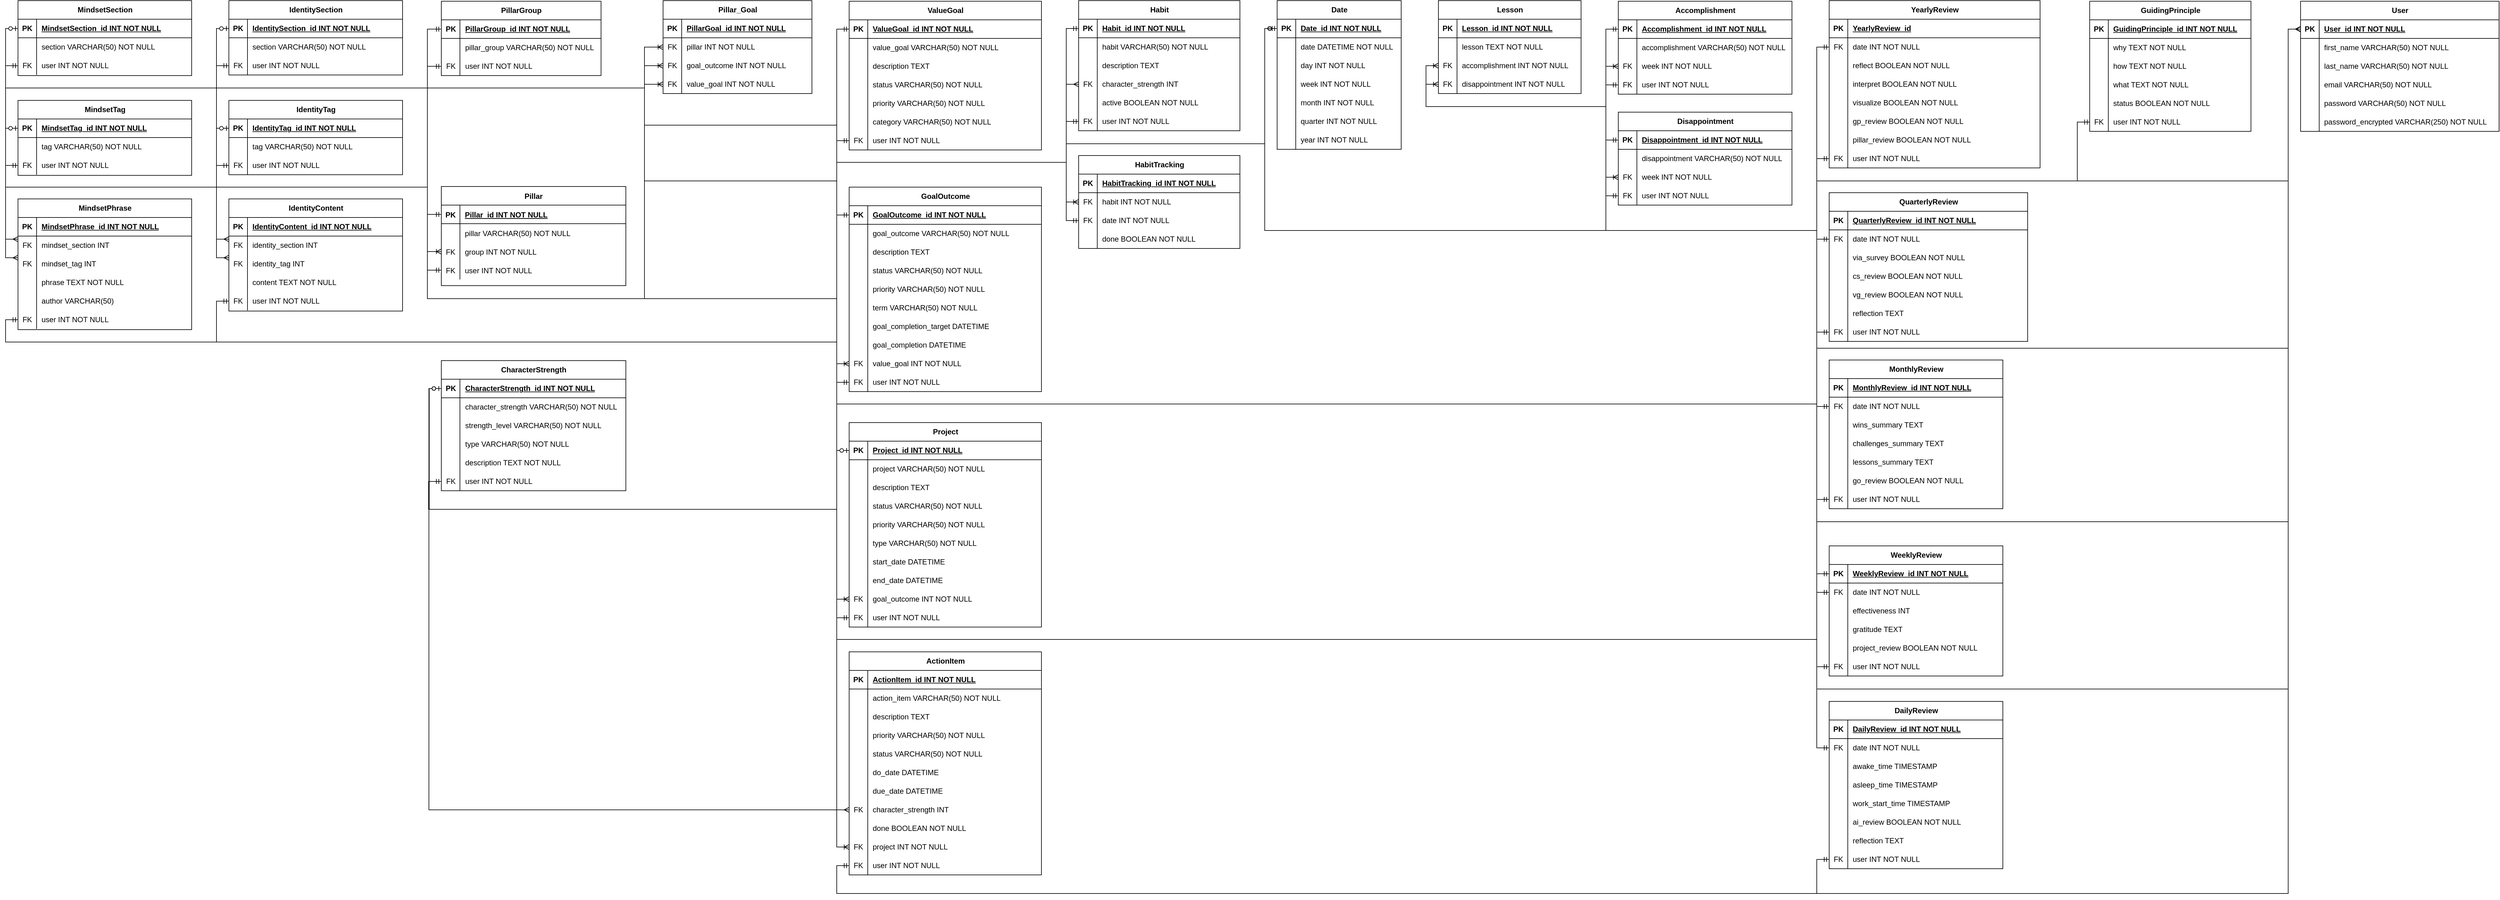 <mxfile version="23.1.2" type="github">
  <diagram id="R2lEEEUBdFMjLlhIrx00" name="Page-1">
    <mxGraphModel dx="1429" dy="774" grid="1" gridSize="10" guides="1" tooltips="1" connect="1" arrows="1" fold="1" page="1" pageScale="1" pageWidth="4681" pageHeight="3300" math="0" shadow="0" extFonts="Permanent Marker^https://fonts.googleapis.com/css?family=Permanent+Marker">
      <root>
        <mxCell id="0" />
        <mxCell id="1" parent="0" />
        <mxCell id="C-vyLk0tnHw3VtMMgP7b-23" value="Pillar" style="shape=table;startSize=30;container=1;collapsible=1;childLayout=tableLayout;fixedRows=1;rowLines=0;fontStyle=1;align=center;resizeLast=1;" parent="1" vertex="1">
          <mxGeometry x="862.5" y="379" width="297.5" height="160" as="geometry" />
        </mxCell>
        <mxCell id="C-vyLk0tnHw3VtMMgP7b-24" value="" style="shape=partialRectangle;collapsible=0;dropTarget=0;pointerEvents=0;fillColor=none;points=[[0,0.5],[1,0.5]];portConstraint=eastwest;top=0;left=0;right=0;bottom=1;" parent="C-vyLk0tnHw3VtMMgP7b-23" vertex="1">
          <mxGeometry y="30" width="297.5" height="30" as="geometry" />
        </mxCell>
        <mxCell id="C-vyLk0tnHw3VtMMgP7b-25" value="PK" style="shape=partialRectangle;overflow=hidden;connectable=0;fillColor=none;top=0;left=0;bottom=0;right=0;fontStyle=1;" parent="C-vyLk0tnHw3VtMMgP7b-24" vertex="1">
          <mxGeometry width="30" height="30" as="geometry">
            <mxRectangle width="30" height="30" as="alternateBounds" />
          </mxGeometry>
        </mxCell>
        <mxCell id="C-vyLk0tnHw3VtMMgP7b-26" value="Pillar_id INT NOT NULL " style="shape=partialRectangle;overflow=hidden;connectable=0;fillColor=none;top=0;left=0;bottom=0;right=0;align=left;spacingLeft=6;fontStyle=5;" parent="C-vyLk0tnHw3VtMMgP7b-24" vertex="1">
          <mxGeometry x="30" width="267.5" height="30" as="geometry">
            <mxRectangle width="267.5" height="30" as="alternateBounds" />
          </mxGeometry>
        </mxCell>
        <mxCell id="99JyMgtJKfiOdjMjfVRO-15" style="shape=partialRectangle;collapsible=0;dropTarget=0;pointerEvents=0;fillColor=none;points=[[0,0.5],[1,0.5]];portConstraint=eastwest;top=0;left=0;right=0;bottom=0;" parent="C-vyLk0tnHw3VtMMgP7b-23" vertex="1">
          <mxGeometry y="60" width="297.5" height="30" as="geometry" />
        </mxCell>
        <mxCell id="99JyMgtJKfiOdjMjfVRO-16" style="shape=partialRectangle;overflow=hidden;connectable=0;fillColor=none;top=0;left=0;bottom=0;right=0;" parent="99JyMgtJKfiOdjMjfVRO-15" vertex="1">
          <mxGeometry width="30" height="30" as="geometry">
            <mxRectangle width="30" height="30" as="alternateBounds" />
          </mxGeometry>
        </mxCell>
        <mxCell id="99JyMgtJKfiOdjMjfVRO-17" value="pillar VARCHAR(50) NOT NULL" style="shape=partialRectangle;overflow=hidden;connectable=0;fillColor=none;top=0;left=0;bottom=0;right=0;align=left;spacingLeft=6;" parent="99JyMgtJKfiOdjMjfVRO-15" vertex="1">
          <mxGeometry x="30" width="267.5" height="30" as="geometry">
            <mxRectangle width="267.5" height="30" as="alternateBounds" />
          </mxGeometry>
        </mxCell>
        <mxCell id="C-vyLk0tnHw3VtMMgP7b-27" value="" style="shape=partialRectangle;collapsible=0;dropTarget=0;pointerEvents=0;fillColor=none;points=[[0,0.5],[1,0.5]];portConstraint=eastwest;top=0;left=0;right=0;bottom=0;" parent="C-vyLk0tnHw3VtMMgP7b-23" vertex="1">
          <mxGeometry y="90" width="297.5" height="30" as="geometry" />
        </mxCell>
        <mxCell id="C-vyLk0tnHw3VtMMgP7b-28" value="FK" style="shape=partialRectangle;overflow=hidden;connectable=0;fillColor=none;top=0;left=0;bottom=0;right=0;" parent="C-vyLk0tnHw3VtMMgP7b-27" vertex="1">
          <mxGeometry width="30" height="30" as="geometry">
            <mxRectangle width="30" height="30" as="alternateBounds" />
          </mxGeometry>
        </mxCell>
        <mxCell id="C-vyLk0tnHw3VtMMgP7b-29" value="group INT NOT NULL" style="shape=partialRectangle;overflow=hidden;connectable=0;fillColor=none;top=0;left=0;bottom=0;right=0;align=left;spacingLeft=6;" parent="C-vyLk0tnHw3VtMMgP7b-27" vertex="1">
          <mxGeometry x="30" width="267.5" height="30" as="geometry">
            <mxRectangle width="267.5" height="30" as="alternateBounds" />
          </mxGeometry>
        </mxCell>
        <mxCell id="AszECOdLBe2G-R7fFJk0-21" style="shape=partialRectangle;collapsible=0;dropTarget=0;pointerEvents=0;fillColor=none;points=[[0,0.5],[1,0.5]];portConstraint=eastwest;top=0;left=0;right=0;bottom=0;" vertex="1" parent="C-vyLk0tnHw3VtMMgP7b-23">
          <mxGeometry y="120" width="297.5" height="30" as="geometry" />
        </mxCell>
        <mxCell id="AszECOdLBe2G-R7fFJk0-22" value="FK" style="shape=partialRectangle;overflow=hidden;connectable=0;fillColor=none;top=0;left=0;bottom=0;right=0;" vertex="1" parent="AszECOdLBe2G-R7fFJk0-21">
          <mxGeometry width="30" height="30" as="geometry">
            <mxRectangle width="30" height="30" as="alternateBounds" />
          </mxGeometry>
        </mxCell>
        <mxCell id="AszECOdLBe2G-R7fFJk0-23" value="user INT NOT NULL" style="shape=partialRectangle;overflow=hidden;connectable=0;fillColor=none;top=0;left=0;bottom=0;right=0;align=left;spacingLeft=6;" vertex="1" parent="AszECOdLBe2G-R7fFJk0-21">
          <mxGeometry x="30" width="267.5" height="30" as="geometry">
            <mxRectangle width="267.5" height="30" as="alternateBounds" />
          </mxGeometry>
        </mxCell>
        <mxCell id="Z_wuzWXd1RVXttB2zzJD-46" value="CharacterStrength" style="shape=table;startSize=30;container=1;collapsible=1;childLayout=tableLayout;fixedRows=1;rowLines=0;fontStyle=1;align=center;resizeLast=1;html=1;" parent="1" vertex="1">
          <mxGeometry x="862.5" y="660" width="297.5" height="210" as="geometry" />
        </mxCell>
        <mxCell id="Z_wuzWXd1RVXttB2zzJD-47" value="" style="shape=tableRow;horizontal=0;startSize=0;swimlaneHead=0;swimlaneBody=0;fillColor=none;collapsible=0;dropTarget=0;points=[[0,0.5],[1,0.5]];portConstraint=eastwest;top=0;left=0;right=0;bottom=1;" parent="Z_wuzWXd1RVXttB2zzJD-46" vertex="1">
          <mxGeometry y="30" width="297.5" height="30" as="geometry" />
        </mxCell>
        <mxCell id="Z_wuzWXd1RVXttB2zzJD-48" value="PK" style="shape=partialRectangle;connectable=0;fillColor=none;top=0;left=0;bottom=0;right=0;fontStyle=1;overflow=hidden;whiteSpace=wrap;html=1;" parent="Z_wuzWXd1RVXttB2zzJD-47" vertex="1">
          <mxGeometry width="30" height="30" as="geometry">
            <mxRectangle width="30" height="30" as="alternateBounds" />
          </mxGeometry>
        </mxCell>
        <mxCell id="Z_wuzWXd1RVXttB2zzJD-49" value="CharacterStrength_id INT NOT NULL" style="shape=partialRectangle;connectable=0;fillColor=none;top=0;left=0;bottom=0;right=0;align=left;spacingLeft=6;fontStyle=5;overflow=hidden;whiteSpace=wrap;html=1;" parent="Z_wuzWXd1RVXttB2zzJD-47" vertex="1">
          <mxGeometry x="30" width="267.5" height="30" as="geometry">
            <mxRectangle width="267.5" height="30" as="alternateBounds" />
          </mxGeometry>
        </mxCell>
        <mxCell id="Z_wuzWXd1RVXttB2zzJD-56" value="" style="shape=tableRow;horizontal=0;startSize=0;swimlaneHead=0;swimlaneBody=0;fillColor=none;collapsible=0;dropTarget=0;points=[[0,0.5],[1,0.5]];portConstraint=eastwest;top=0;left=0;right=0;bottom=0;" parent="Z_wuzWXd1RVXttB2zzJD-46" vertex="1">
          <mxGeometry y="60" width="297.5" height="30" as="geometry" />
        </mxCell>
        <mxCell id="Z_wuzWXd1RVXttB2zzJD-57" value="" style="shape=partialRectangle;connectable=0;fillColor=none;top=0;left=0;bottom=0;right=0;editable=1;overflow=hidden;whiteSpace=wrap;html=1;" parent="Z_wuzWXd1RVXttB2zzJD-56" vertex="1">
          <mxGeometry width="30" height="30" as="geometry">
            <mxRectangle width="30" height="30" as="alternateBounds" />
          </mxGeometry>
        </mxCell>
        <mxCell id="Z_wuzWXd1RVXttB2zzJD-58" value="character_strength VARCHAR(50) NOT NULL" style="shape=partialRectangle;connectable=0;fillColor=none;top=0;left=0;bottom=0;right=0;align=left;spacingLeft=6;overflow=hidden;whiteSpace=wrap;html=1;" parent="Z_wuzWXd1RVXttB2zzJD-56" vertex="1">
          <mxGeometry x="30" width="267.5" height="30" as="geometry">
            <mxRectangle width="267.5" height="30" as="alternateBounds" />
          </mxGeometry>
        </mxCell>
        <mxCell id="Xq2aTJyzn9IoGDsoqo5F-42" style="shape=tableRow;horizontal=0;startSize=0;swimlaneHead=0;swimlaneBody=0;fillColor=none;collapsible=0;dropTarget=0;points=[[0,0.5],[1,0.5]];portConstraint=eastwest;top=0;left=0;right=0;bottom=0;" parent="Z_wuzWXd1RVXttB2zzJD-46" vertex="1">
          <mxGeometry y="90" width="297.5" height="30" as="geometry" />
        </mxCell>
        <mxCell id="Xq2aTJyzn9IoGDsoqo5F-43" style="shape=partialRectangle;connectable=0;fillColor=none;top=0;left=0;bottom=0;right=0;editable=1;overflow=hidden;whiteSpace=wrap;html=1;" parent="Xq2aTJyzn9IoGDsoqo5F-42" vertex="1">
          <mxGeometry width="30" height="30" as="geometry">
            <mxRectangle width="30" height="30" as="alternateBounds" />
          </mxGeometry>
        </mxCell>
        <mxCell id="Xq2aTJyzn9IoGDsoqo5F-44" value="strength_level VARCHAR(50) NOT NULL" style="shape=partialRectangle;connectable=0;fillColor=none;top=0;left=0;bottom=0;right=0;align=left;spacingLeft=6;overflow=hidden;whiteSpace=wrap;html=1;" parent="Xq2aTJyzn9IoGDsoqo5F-42" vertex="1">
          <mxGeometry x="30" width="267.5" height="30" as="geometry">
            <mxRectangle width="267.5" height="30" as="alternateBounds" />
          </mxGeometry>
        </mxCell>
        <mxCell id="Z_wuzWXd1RVXttB2zzJD-79" style="shape=tableRow;horizontal=0;startSize=0;swimlaneHead=0;swimlaneBody=0;fillColor=none;collapsible=0;dropTarget=0;points=[[0,0.5],[1,0.5]];portConstraint=eastwest;top=0;left=0;right=0;bottom=0;" parent="Z_wuzWXd1RVXttB2zzJD-46" vertex="1">
          <mxGeometry y="120" width="297.5" height="30" as="geometry" />
        </mxCell>
        <mxCell id="Z_wuzWXd1RVXttB2zzJD-80" style="shape=partialRectangle;connectable=0;fillColor=none;top=0;left=0;bottom=0;right=0;editable=1;overflow=hidden;whiteSpace=wrap;html=1;" parent="Z_wuzWXd1RVXttB2zzJD-79" vertex="1">
          <mxGeometry width="30" height="30" as="geometry">
            <mxRectangle width="30" height="30" as="alternateBounds" />
          </mxGeometry>
        </mxCell>
        <mxCell id="Z_wuzWXd1RVXttB2zzJD-81" value="type VARCHAR(50) NOT NULL" style="shape=partialRectangle;connectable=0;fillColor=none;top=0;left=0;bottom=0;right=0;align=left;spacingLeft=6;overflow=hidden;whiteSpace=wrap;html=1;" parent="Z_wuzWXd1RVXttB2zzJD-79" vertex="1">
          <mxGeometry x="30" width="267.5" height="30" as="geometry">
            <mxRectangle width="267.5" height="30" as="alternateBounds" />
          </mxGeometry>
        </mxCell>
        <mxCell id="Z_wuzWXd1RVXttB2zzJD-82" style="shape=tableRow;horizontal=0;startSize=0;swimlaneHead=0;swimlaneBody=0;fillColor=none;collapsible=0;dropTarget=0;points=[[0,0.5],[1,0.5]];portConstraint=eastwest;top=0;left=0;right=0;bottom=0;" parent="Z_wuzWXd1RVXttB2zzJD-46" vertex="1">
          <mxGeometry y="150" width="297.5" height="30" as="geometry" />
        </mxCell>
        <mxCell id="Z_wuzWXd1RVXttB2zzJD-83" style="shape=partialRectangle;connectable=0;fillColor=none;top=0;left=0;bottom=0;right=0;editable=1;overflow=hidden;whiteSpace=wrap;html=1;" parent="Z_wuzWXd1RVXttB2zzJD-82" vertex="1">
          <mxGeometry width="30" height="30" as="geometry">
            <mxRectangle width="30" height="30" as="alternateBounds" />
          </mxGeometry>
        </mxCell>
        <mxCell id="Z_wuzWXd1RVXttB2zzJD-84" value="description TEXT NOT NULL" style="shape=partialRectangle;connectable=0;fillColor=none;top=0;left=0;bottom=0;right=0;align=left;spacingLeft=6;overflow=hidden;whiteSpace=wrap;html=1;" parent="Z_wuzWXd1RVXttB2zzJD-82" vertex="1">
          <mxGeometry x="30" width="267.5" height="30" as="geometry">
            <mxRectangle width="267.5" height="30" as="alternateBounds" />
          </mxGeometry>
        </mxCell>
        <mxCell id="AszECOdLBe2G-R7fFJk0-17" style="shape=tableRow;horizontal=0;startSize=0;swimlaneHead=0;swimlaneBody=0;fillColor=none;collapsible=0;dropTarget=0;points=[[0,0.5],[1,0.5]];portConstraint=eastwest;top=0;left=0;right=0;bottom=0;" vertex="1" parent="Z_wuzWXd1RVXttB2zzJD-46">
          <mxGeometry y="180" width="297.5" height="30" as="geometry" />
        </mxCell>
        <mxCell id="AszECOdLBe2G-R7fFJk0-18" value="FK" style="shape=partialRectangle;connectable=0;fillColor=none;top=0;left=0;bottom=0;right=0;editable=1;overflow=hidden;whiteSpace=wrap;html=1;" vertex="1" parent="AszECOdLBe2G-R7fFJk0-17">
          <mxGeometry width="30" height="30" as="geometry">
            <mxRectangle width="30" height="30" as="alternateBounds" />
          </mxGeometry>
        </mxCell>
        <mxCell id="AszECOdLBe2G-R7fFJk0-19" value="user INT NOT NULL" style="shape=partialRectangle;connectable=0;fillColor=none;top=0;left=0;bottom=0;right=0;align=left;spacingLeft=6;overflow=hidden;whiteSpace=wrap;html=1;" vertex="1" parent="AszECOdLBe2G-R7fFJk0-17">
          <mxGeometry x="30" width="267.5" height="30" as="geometry">
            <mxRectangle width="267.5" height="30" as="alternateBounds" />
          </mxGeometry>
        </mxCell>
        <mxCell id="Z_wuzWXd1RVXttB2zzJD-92" value="MindsetPhrase" style="shape=table;startSize=30;container=1;collapsible=1;childLayout=tableLayout;fixedRows=1;rowLines=0;fontStyle=1;align=center;resizeLast=1;html=1;" parent="1" vertex="1">
          <mxGeometry x="180" y="399" width="280" height="211" as="geometry" />
        </mxCell>
        <mxCell id="Z_wuzWXd1RVXttB2zzJD-93" value="" style="shape=tableRow;horizontal=0;startSize=0;swimlaneHead=0;swimlaneBody=0;fillColor=none;collapsible=0;dropTarget=0;points=[[0,0.5],[1,0.5]];portConstraint=eastwest;top=0;left=0;right=0;bottom=1;" parent="Z_wuzWXd1RVXttB2zzJD-92" vertex="1">
          <mxGeometry y="30" width="280" height="30" as="geometry" />
        </mxCell>
        <mxCell id="Z_wuzWXd1RVXttB2zzJD-94" value="PK" style="shape=partialRectangle;connectable=0;fillColor=none;top=0;left=0;bottom=0;right=0;fontStyle=1;overflow=hidden;whiteSpace=wrap;html=1;" parent="Z_wuzWXd1RVXttB2zzJD-93" vertex="1">
          <mxGeometry width="30" height="30" as="geometry">
            <mxRectangle width="30" height="30" as="alternateBounds" />
          </mxGeometry>
        </mxCell>
        <mxCell id="Z_wuzWXd1RVXttB2zzJD-95" value="MindsetPhrase_id INT NOT NULL" style="shape=partialRectangle;connectable=0;fillColor=none;top=0;left=0;bottom=0;right=0;align=left;spacingLeft=6;fontStyle=5;overflow=hidden;whiteSpace=wrap;html=1;" parent="Z_wuzWXd1RVXttB2zzJD-93" vertex="1">
          <mxGeometry x="30" width="250" height="30" as="geometry">
            <mxRectangle width="250" height="30" as="alternateBounds" />
          </mxGeometry>
        </mxCell>
        <mxCell id="Z_wuzWXd1RVXttB2zzJD-164" style="shape=tableRow;horizontal=0;startSize=0;swimlaneHead=0;swimlaneBody=0;fillColor=none;collapsible=0;dropTarget=0;points=[[0,0.5],[1,0.5]];portConstraint=eastwest;top=0;left=0;right=0;bottom=0;" parent="Z_wuzWXd1RVXttB2zzJD-92" vertex="1">
          <mxGeometry y="60" width="280" height="30" as="geometry" />
        </mxCell>
        <mxCell id="Z_wuzWXd1RVXttB2zzJD-165" value="FK" style="shape=partialRectangle;connectable=0;fillColor=none;top=0;left=0;bottom=0;right=0;editable=1;overflow=hidden;whiteSpace=wrap;html=1;" parent="Z_wuzWXd1RVXttB2zzJD-164" vertex="1">
          <mxGeometry width="30" height="30" as="geometry">
            <mxRectangle width="30" height="30" as="alternateBounds" />
          </mxGeometry>
        </mxCell>
        <mxCell id="Z_wuzWXd1RVXttB2zzJD-166" value="mindset_section INT" style="shape=partialRectangle;connectable=0;fillColor=none;top=0;left=0;bottom=0;right=0;align=left;spacingLeft=6;overflow=hidden;whiteSpace=wrap;html=1;" parent="Z_wuzWXd1RVXttB2zzJD-164" vertex="1">
          <mxGeometry x="30" width="250" height="30" as="geometry">
            <mxRectangle width="250" height="30" as="alternateBounds" />
          </mxGeometry>
        </mxCell>
        <mxCell id="Z_wuzWXd1RVXttB2zzJD-96" value="" style="shape=tableRow;horizontal=0;startSize=0;swimlaneHead=0;swimlaneBody=0;fillColor=none;collapsible=0;dropTarget=0;points=[[0,0.5],[1,0.5]];portConstraint=eastwest;top=0;left=0;right=0;bottom=0;" parent="Z_wuzWXd1RVXttB2zzJD-92" vertex="1">
          <mxGeometry y="90" width="280" height="30" as="geometry" />
        </mxCell>
        <mxCell id="Z_wuzWXd1RVXttB2zzJD-97" value="FK" style="shape=partialRectangle;connectable=0;fillColor=none;top=0;left=0;bottom=0;right=0;editable=1;overflow=hidden;whiteSpace=wrap;html=1;" parent="Z_wuzWXd1RVXttB2zzJD-96" vertex="1">
          <mxGeometry width="30" height="30" as="geometry">
            <mxRectangle width="30" height="30" as="alternateBounds" />
          </mxGeometry>
        </mxCell>
        <mxCell id="Z_wuzWXd1RVXttB2zzJD-98" value="mindset_tag INT" style="shape=partialRectangle;connectable=0;fillColor=none;top=0;left=0;bottom=0;right=0;align=left;spacingLeft=6;overflow=hidden;whiteSpace=wrap;html=1;" parent="Z_wuzWXd1RVXttB2zzJD-96" vertex="1">
          <mxGeometry x="30" width="250" height="30" as="geometry">
            <mxRectangle width="250" height="30" as="alternateBounds" />
          </mxGeometry>
        </mxCell>
        <mxCell id="Z_wuzWXd1RVXttB2zzJD-99" value="" style="shape=tableRow;horizontal=0;startSize=0;swimlaneHead=0;swimlaneBody=0;fillColor=none;collapsible=0;dropTarget=0;points=[[0,0.5],[1,0.5]];portConstraint=eastwest;top=0;left=0;right=0;bottom=0;" parent="Z_wuzWXd1RVXttB2zzJD-92" vertex="1">
          <mxGeometry y="120" width="280" height="30" as="geometry" />
        </mxCell>
        <mxCell id="Z_wuzWXd1RVXttB2zzJD-100" value="" style="shape=partialRectangle;connectable=0;fillColor=none;top=0;left=0;bottom=0;right=0;editable=1;overflow=hidden;whiteSpace=wrap;html=1;" parent="Z_wuzWXd1RVXttB2zzJD-99" vertex="1">
          <mxGeometry width="30" height="30" as="geometry">
            <mxRectangle width="30" height="30" as="alternateBounds" />
          </mxGeometry>
        </mxCell>
        <mxCell id="Z_wuzWXd1RVXttB2zzJD-101" value="phrase TEXT NOT NULL" style="shape=partialRectangle;connectable=0;fillColor=none;top=0;left=0;bottom=0;right=0;align=left;spacingLeft=6;overflow=hidden;whiteSpace=wrap;html=1;" parent="Z_wuzWXd1RVXttB2zzJD-99" vertex="1">
          <mxGeometry x="30" width="250" height="30" as="geometry">
            <mxRectangle width="250" height="30" as="alternateBounds" />
          </mxGeometry>
        </mxCell>
        <mxCell id="Z_wuzWXd1RVXttB2zzJD-102" value="" style="shape=tableRow;horizontal=0;startSize=0;swimlaneHead=0;swimlaneBody=0;fillColor=none;collapsible=0;dropTarget=0;points=[[0,0.5],[1,0.5]];portConstraint=eastwest;top=0;left=0;right=0;bottom=0;" parent="Z_wuzWXd1RVXttB2zzJD-92" vertex="1">
          <mxGeometry y="150" width="280" height="30" as="geometry" />
        </mxCell>
        <mxCell id="Z_wuzWXd1RVXttB2zzJD-103" value="" style="shape=partialRectangle;connectable=0;fillColor=none;top=0;left=0;bottom=0;right=0;editable=1;overflow=hidden;whiteSpace=wrap;html=1;" parent="Z_wuzWXd1RVXttB2zzJD-102" vertex="1">
          <mxGeometry width="30" height="30" as="geometry">
            <mxRectangle width="30" height="30" as="alternateBounds" />
          </mxGeometry>
        </mxCell>
        <mxCell id="Z_wuzWXd1RVXttB2zzJD-104" value="author VARCHAR(50)" style="shape=partialRectangle;connectable=0;fillColor=none;top=0;left=0;bottom=0;right=0;align=left;spacingLeft=6;overflow=hidden;whiteSpace=wrap;html=1;" parent="Z_wuzWXd1RVXttB2zzJD-102" vertex="1">
          <mxGeometry x="30" width="250" height="30" as="geometry">
            <mxRectangle width="250" height="30" as="alternateBounds" />
          </mxGeometry>
        </mxCell>
        <mxCell id="AszECOdLBe2G-R7fFJk0-41" style="shape=tableRow;horizontal=0;startSize=0;swimlaneHead=0;swimlaneBody=0;fillColor=none;collapsible=0;dropTarget=0;points=[[0,0.5],[1,0.5]];portConstraint=eastwest;top=0;left=0;right=0;bottom=0;" vertex="1" parent="Z_wuzWXd1RVXttB2zzJD-92">
          <mxGeometry y="180" width="280" height="30" as="geometry" />
        </mxCell>
        <mxCell id="AszECOdLBe2G-R7fFJk0-42" value="FK" style="shape=partialRectangle;connectable=0;fillColor=none;top=0;left=0;bottom=0;right=0;editable=1;overflow=hidden;whiteSpace=wrap;html=1;" vertex="1" parent="AszECOdLBe2G-R7fFJk0-41">
          <mxGeometry width="30" height="30" as="geometry">
            <mxRectangle width="30" height="30" as="alternateBounds" />
          </mxGeometry>
        </mxCell>
        <mxCell id="AszECOdLBe2G-R7fFJk0-43" value="user INT NOT NULL" style="shape=partialRectangle;connectable=0;fillColor=none;top=0;left=0;bottom=0;right=0;align=left;spacingLeft=6;overflow=hidden;whiteSpace=wrap;html=1;" vertex="1" parent="AszECOdLBe2G-R7fFJk0-41">
          <mxGeometry x="30" width="250" height="30" as="geometry">
            <mxRectangle width="250" height="30" as="alternateBounds" />
          </mxGeometry>
        </mxCell>
        <mxCell id="Z_wuzWXd1RVXttB2zzJD-105" value="MindsetTag" style="shape=table;startSize=30;container=1;collapsible=1;childLayout=tableLayout;fixedRows=1;rowLines=0;fontStyle=1;align=center;resizeLast=1;html=1;" parent="1" vertex="1">
          <mxGeometry x="180" y="240" width="280" height="121" as="geometry" />
        </mxCell>
        <mxCell id="Z_wuzWXd1RVXttB2zzJD-106" value="" style="shape=tableRow;horizontal=0;startSize=0;swimlaneHead=0;swimlaneBody=0;fillColor=none;collapsible=0;dropTarget=0;points=[[0,0.5],[1,0.5]];portConstraint=eastwest;top=0;left=0;right=0;bottom=1;" parent="Z_wuzWXd1RVXttB2zzJD-105" vertex="1">
          <mxGeometry y="30" width="280" height="30" as="geometry" />
        </mxCell>
        <mxCell id="Z_wuzWXd1RVXttB2zzJD-107" value="PK" style="shape=partialRectangle;connectable=0;fillColor=none;top=0;left=0;bottom=0;right=0;fontStyle=1;overflow=hidden;whiteSpace=wrap;html=1;" parent="Z_wuzWXd1RVXttB2zzJD-106" vertex="1">
          <mxGeometry width="30" height="30" as="geometry">
            <mxRectangle width="30" height="30" as="alternateBounds" />
          </mxGeometry>
        </mxCell>
        <mxCell id="Z_wuzWXd1RVXttB2zzJD-108" value="MindsetTag_id INT NOT NULL" style="shape=partialRectangle;connectable=0;fillColor=none;top=0;left=0;bottom=0;right=0;align=left;spacingLeft=6;fontStyle=5;overflow=hidden;whiteSpace=wrap;html=1;" parent="Z_wuzWXd1RVXttB2zzJD-106" vertex="1">
          <mxGeometry x="30" width="250" height="30" as="geometry">
            <mxRectangle width="250" height="30" as="alternateBounds" />
          </mxGeometry>
        </mxCell>
        <mxCell id="Z_wuzWXd1RVXttB2zzJD-109" value="" style="shape=tableRow;horizontal=0;startSize=0;swimlaneHead=0;swimlaneBody=0;fillColor=none;collapsible=0;dropTarget=0;points=[[0,0.5],[1,0.5]];portConstraint=eastwest;top=0;left=0;right=0;bottom=0;" parent="Z_wuzWXd1RVXttB2zzJD-105" vertex="1">
          <mxGeometry y="60" width="280" height="30" as="geometry" />
        </mxCell>
        <mxCell id="Z_wuzWXd1RVXttB2zzJD-110" value="" style="shape=partialRectangle;connectable=0;fillColor=none;top=0;left=0;bottom=0;right=0;editable=1;overflow=hidden;whiteSpace=wrap;html=1;" parent="Z_wuzWXd1RVXttB2zzJD-109" vertex="1">
          <mxGeometry width="30" height="30" as="geometry">
            <mxRectangle width="30" height="30" as="alternateBounds" />
          </mxGeometry>
        </mxCell>
        <mxCell id="Z_wuzWXd1RVXttB2zzJD-111" value="tag VARCHAR(50) NOT NULL" style="shape=partialRectangle;connectable=0;fillColor=none;top=0;left=0;bottom=0;right=0;align=left;spacingLeft=6;overflow=hidden;whiteSpace=wrap;html=1;" parent="Z_wuzWXd1RVXttB2zzJD-109" vertex="1">
          <mxGeometry x="30" width="250" height="30" as="geometry">
            <mxRectangle width="250" height="30" as="alternateBounds" />
          </mxGeometry>
        </mxCell>
        <mxCell id="AszECOdLBe2G-R7fFJk0-35" style="shape=tableRow;horizontal=0;startSize=0;swimlaneHead=0;swimlaneBody=0;fillColor=none;collapsible=0;dropTarget=0;points=[[0,0.5],[1,0.5]];portConstraint=eastwest;top=0;left=0;right=0;bottom=0;" vertex="1" parent="Z_wuzWXd1RVXttB2zzJD-105">
          <mxGeometry y="90" width="280" height="30" as="geometry" />
        </mxCell>
        <mxCell id="AszECOdLBe2G-R7fFJk0-36" value="FK" style="shape=partialRectangle;connectable=0;fillColor=none;top=0;left=0;bottom=0;right=0;editable=1;overflow=hidden;whiteSpace=wrap;html=1;" vertex="1" parent="AszECOdLBe2G-R7fFJk0-35">
          <mxGeometry width="30" height="30" as="geometry">
            <mxRectangle width="30" height="30" as="alternateBounds" />
          </mxGeometry>
        </mxCell>
        <mxCell id="AszECOdLBe2G-R7fFJk0-37" value="user INT NOT NULL" style="shape=partialRectangle;connectable=0;fillColor=none;top=0;left=0;bottom=0;right=0;align=left;spacingLeft=6;overflow=hidden;whiteSpace=wrap;html=1;" vertex="1" parent="AszECOdLBe2G-R7fFJk0-35">
          <mxGeometry x="30" width="250" height="30" as="geometry">
            <mxRectangle width="250" height="30" as="alternateBounds" />
          </mxGeometry>
        </mxCell>
        <mxCell id="Z_wuzWXd1RVXttB2zzJD-145" value="MindsetSection" style="shape=table;startSize=30;container=1;collapsible=1;childLayout=tableLayout;fixedRows=1;rowLines=0;fontStyle=1;align=center;resizeLast=1;html=1;" parent="1" vertex="1">
          <mxGeometry x="180" y="79" width="280" height="121" as="geometry" />
        </mxCell>
        <mxCell id="Z_wuzWXd1RVXttB2zzJD-146" value="" style="shape=tableRow;horizontal=0;startSize=0;swimlaneHead=0;swimlaneBody=0;fillColor=none;collapsible=0;dropTarget=0;points=[[0,0.5],[1,0.5]];portConstraint=eastwest;top=0;left=0;right=0;bottom=1;" parent="Z_wuzWXd1RVXttB2zzJD-145" vertex="1">
          <mxGeometry y="30" width="280" height="30" as="geometry" />
        </mxCell>
        <mxCell id="Z_wuzWXd1RVXttB2zzJD-147" value="PK" style="shape=partialRectangle;connectable=0;fillColor=none;top=0;left=0;bottom=0;right=0;fontStyle=1;overflow=hidden;whiteSpace=wrap;html=1;" parent="Z_wuzWXd1RVXttB2zzJD-146" vertex="1">
          <mxGeometry width="30" height="30" as="geometry">
            <mxRectangle width="30" height="30" as="alternateBounds" />
          </mxGeometry>
        </mxCell>
        <mxCell id="Z_wuzWXd1RVXttB2zzJD-148" value="MindsetSection_id INT NOT NULL" style="shape=partialRectangle;connectable=0;fillColor=none;top=0;left=0;bottom=0;right=0;align=left;spacingLeft=6;fontStyle=5;overflow=hidden;whiteSpace=wrap;html=1;" parent="Z_wuzWXd1RVXttB2zzJD-146" vertex="1">
          <mxGeometry x="30" width="250" height="30" as="geometry">
            <mxRectangle width="250" height="30" as="alternateBounds" />
          </mxGeometry>
        </mxCell>
        <mxCell id="Z_wuzWXd1RVXttB2zzJD-149" value="" style="shape=tableRow;horizontal=0;startSize=0;swimlaneHead=0;swimlaneBody=0;fillColor=none;collapsible=0;dropTarget=0;points=[[0,0.5],[1,0.5]];portConstraint=eastwest;top=0;left=0;right=0;bottom=0;" parent="Z_wuzWXd1RVXttB2zzJD-145" vertex="1">
          <mxGeometry y="60" width="280" height="30" as="geometry" />
        </mxCell>
        <mxCell id="Z_wuzWXd1RVXttB2zzJD-150" value="" style="shape=partialRectangle;connectable=0;fillColor=none;top=0;left=0;bottom=0;right=0;editable=1;overflow=hidden;whiteSpace=wrap;html=1;" parent="Z_wuzWXd1RVXttB2zzJD-149" vertex="1">
          <mxGeometry width="30" height="30" as="geometry">
            <mxRectangle width="30" height="30" as="alternateBounds" />
          </mxGeometry>
        </mxCell>
        <mxCell id="Z_wuzWXd1RVXttB2zzJD-151" value="section VARCHAR(50) NOT NULL" style="shape=partialRectangle;connectable=0;fillColor=none;top=0;left=0;bottom=0;right=0;align=left;spacingLeft=6;overflow=hidden;whiteSpace=wrap;html=1;" parent="Z_wuzWXd1RVXttB2zzJD-149" vertex="1">
          <mxGeometry x="30" width="250" height="30" as="geometry">
            <mxRectangle width="250" height="30" as="alternateBounds" />
          </mxGeometry>
        </mxCell>
        <mxCell id="AszECOdLBe2G-R7fFJk0-29" style="shape=tableRow;horizontal=0;startSize=0;swimlaneHead=0;swimlaneBody=0;fillColor=none;collapsible=0;dropTarget=0;points=[[0,0.5],[1,0.5]];portConstraint=eastwest;top=0;left=0;right=0;bottom=0;" vertex="1" parent="Z_wuzWXd1RVXttB2zzJD-145">
          <mxGeometry y="90" width="280" height="30" as="geometry" />
        </mxCell>
        <mxCell id="AszECOdLBe2G-R7fFJk0-30" value="FK" style="shape=partialRectangle;connectable=0;fillColor=none;top=0;left=0;bottom=0;right=0;editable=1;overflow=hidden;whiteSpace=wrap;html=1;" vertex="1" parent="AszECOdLBe2G-R7fFJk0-29">
          <mxGeometry width="30" height="30" as="geometry">
            <mxRectangle width="30" height="30" as="alternateBounds" />
          </mxGeometry>
        </mxCell>
        <mxCell id="AszECOdLBe2G-R7fFJk0-31" value="user INT NOT NULL" style="shape=partialRectangle;connectable=0;fillColor=none;top=0;left=0;bottom=0;right=0;align=left;spacingLeft=6;overflow=hidden;whiteSpace=wrap;html=1;" vertex="1" parent="AszECOdLBe2G-R7fFJk0-29">
          <mxGeometry x="30" width="250" height="30" as="geometry">
            <mxRectangle width="250" height="30" as="alternateBounds" />
          </mxGeometry>
        </mxCell>
        <mxCell id="Z_wuzWXd1RVXttB2zzJD-168" value="IdentitySection" style="shape=table;startSize=30;container=1;collapsible=1;childLayout=tableLayout;fixedRows=1;rowLines=0;fontStyle=1;align=center;resizeLast=1;html=1;" parent="1" vertex="1">
          <mxGeometry x="520" y="79" width="280" height="120" as="geometry" />
        </mxCell>
        <mxCell id="Z_wuzWXd1RVXttB2zzJD-169" value="" style="shape=tableRow;horizontal=0;startSize=0;swimlaneHead=0;swimlaneBody=0;fillColor=none;collapsible=0;dropTarget=0;points=[[0,0.5],[1,0.5]];portConstraint=eastwest;top=0;left=0;right=0;bottom=1;" parent="Z_wuzWXd1RVXttB2zzJD-168" vertex="1">
          <mxGeometry y="30" width="280" height="30" as="geometry" />
        </mxCell>
        <mxCell id="Z_wuzWXd1RVXttB2zzJD-170" value="PK" style="shape=partialRectangle;connectable=0;fillColor=none;top=0;left=0;bottom=0;right=0;fontStyle=1;overflow=hidden;whiteSpace=wrap;html=1;" parent="Z_wuzWXd1RVXttB2zzJD-169" vertex="1">
          <mxGeometry width="30" height="30" as="geometry">
            <mxRectangle width="30" height="30" as="alternateBounds" />
          </mxGeometry>
        </mxCell>
        <mxCell id="Z_wuzWXd1RVXttB2zzJD-171" value="IdentitySection_id INT NOT NULL" style="shape=partialRectangle;connectable=0;fillColor=none;top=0;left=0;bottom=0;right=0;align=left;spacingLeft=6;fontStyle=5;overflow=hidden;whiteSpace=wrap;html=1;" parent="Z_wuzWXd1RVXttB2zzJD-169" vertex="1">
          <mxGeometry x="30" width="250" height="30" as="geometry">
            <mxRectangle width="250" height="30" as="alternateBounds" />
          </mxGeometry>
        </mxCell>
        <mxCell id="Z_wuzWXd1RVXttB2zzJD-172" value="" style="shape=tableRow;horizontal=0;startSize=0;swimlaneHead=0;swimlaneBody=0;fillColor=none;collapsible=0;dropTarget=0;points=[[0,0.5],[1,0.5]];portConstraint=eastwest;top=0;left=0;right=0;bottom=0;" parent="Z_wuzWXd1RVXttB2zzJD-168" vertex="1">
          <mxGeometry y="60" width="280" height="30" as="geometry" />
        </mxCell>
        <mxCell id="Z_wuzWXd1RVXttB2zzJD-173" value="" style="shape=partialRectangle;connectable=0;fillColor=none;top=0;left=0;bottom=0;right=0;editable=1;overflow=hidden;whiteSpace=wrap;html=1;" parent="Z_wuzWXd1RVXttB2zzJD-172" vertex="1">
          <mxGeometry width="30" height="30" as="geometry">
            <mxRectangle width="30" height="30" as="alternateBounds" />
          </mxGeometry>
        </mxCell>
        <mxCell id="Z_wuzWXd1RVXttB2zzJD-174" value="section VARCHAR(50) NOT NULL" style="shape=partialRectangle;connectable=0;fillColor=none;top=0;left=0;bottom=0;right=0;align=left;spacingLeft=6;overflow=hidden;whiteSpace=wrap;html=1;" parent="Z_wuzWXd1RVXttB2zzJD-172" vertex="1">
          <mxGeometry x="30" width="250" height="30" as="geometry">
            <mxRectangle width="250" height="30" as="alternateBounds" />
          </mxGeometry>
        </mxCell>
        <mxCell id="AszECOdLBe2G-R7fFJk0-32" style="shape=tableRow;horizontal=0;startSize=0;swimlaneHead=0;swimlaneBody=0;fillColor=none;collapsible=0;dropTarget=0;points=[[0,0.5],[1,0.5]];portConstraint=eastwest;top=0;left=0;right=0;bottom=0;" vertex="1" parent="Z_wuzWXd1RVXttB2zzJD-168">
          <mxGeometry y="90" width="280" height="30" as="geometry" />
        </mxCell>
        <mxCell id="AszECOdLBe2G-R7fFJk0-33" value="FK" style="shape=partialRectangle;connectable=0;fillColor=none;top=0;left=0;bottom=0;right=0;editable=1;overflow=hidden;whiteSpace=wrap;html=1;" vertex="1" parent="AszECOdLBe2G-R7fFJk0-32">
          <mxGeometry width="30" height="30" as="geometry">
            <mxRectangle width="30" height="30" as="alternateBounds" />
          </mxGeometry>
        </mxCell>
        <mxCell id="AszECOdLBe2G-R7fFJk0-34" value="user INT NOT NULL" style="shape=partialRectangle;connectable=0;fillColor=none;top=0;left=0;bottom=0;right=0;align=left;spacingLeft=6;overflow=hidden;whiteSpace=wrap;html=1;" vertex="1" parent="AszECOdLBe2G-R7fFJk0-32">
          <mxGeometry x="30" width="250" height="30" as="geometry">
            <mxRectangle width="250" height="30" as="alternateBounds" />
          </mxGeometry>
        </mxCell>
        <mxCell id="Z_wuzWXd1RVXttB2zzJD-181" value="IdentityTag" style="shape=table;startSize=30;container=1;collapsible=1;childLayout=tableLayout;fixedRows=1;rowLines=0;fontStyle=1;align=center;resizeLast=1;html=1;" parent="1" vertex="1">
          <mxGeometry x="520" y="240" width="280" height="120" as="geometry" />
        </mxCell>
        <mxCell id="Z_wuzWXd1RVXttB2zzJD-182" value="" style="shape=tableRow;horizontal=0;startSize=0;swimlaneHead=0;swimlaneBody=0;fillColor=none;collapsible=0;dropTarget=0;points=[[0,0.5],[1,0.5]];portConstraint=eastwest;top=0;left=0;right=0;bottom=1;" parent="Z_wuzWXd1RVXttB2zzJD-181" vertex="1">
          <mxGeometry y="30" width="280" height="30" as="geometry" />
        </mxCell>
        <mxCell id="Z_wuzWXd1RVXttB2zzJD-183" value="PK" style="shape=partialRectangle;connectable=0;fillColor=none;top=0;left=0;bottom=0;right=0;fontStyle=1;overflow=hidden;whiteSpace=wrap;html=1;" parent="Z_wuzWXd1RVXttB2zzJD-182" vertex="1">
          <mxGeometry width="30" height="30" as="geometry">
            <mxRectangle width="30" height="30" as="alternateBounds" />
          </mxGeometry>
        </mxCell>
        <mxCell id="Z_wuzWXd1RVXttB2zzJD-184" value="IdentityTag_id INT NOT NULL" style="shape=partialRectangle;connectable=0;fillColor=none;top=0;left=0;bottom=0;right=0;align=left;spacingLeft=6;fontStyle=5;overflow=hidden;whiteSpace=wrap;html=1;" parent="Z_wuzWXd1RVXttB2zzJD-182" vertex="1">
          <mxGeometry x="30" width="250" height="30" as="geometry">
            <mxRectangle width="250" height="30" as="alternateBounds" />
          </mxGeometry>
        </mxCell>
        <mxCell id="Z_wuzWXd1RVXttB2zzJD-185" value="" style="shape=tableRow;horizontal=0;startSize=0;swimlaneHead=0;swimlaneBody=0;fillColor=none;collapsible=0;dropTarget=0;points=[[0,0.5],[1,0.5]];portConstraint=eastwest;top=0;left=0;right=0;bottom=0;" parent="Z_wuzWXd1RVXttB2zzJD-181" vertex="1">
          <mxGeometry y="60" width="280" height="30" as="geometry" />
        </mxCell>
        <mxCell id="Z_wuzWXd1RVXttB2zzJD-186" value="" style="shape=partialRectangle;connectable=0;fillColor=none;top=0;left=0;bottom=0;right=0;editable=1;overflow=hidden;whiteSpace=wrap;html=1;" parent="Z_wuzWXd1RVXttB2zzJD-185" vertex="1">
          <mxGeometry width="30" height="30" as="geometry">
            <mxRectangle width="30" height="30" as="alternateBounds" />
          </mxGeometry>
        </mxCell>
        <mxCell id="Z_wuzWXd1RVXttB2zzJD-187" value="tag VARCHAR(50) NOT NULL" style="shape=partialRectangle;connectable=0;fillColor=none;top=0;left=0;bottom=0;right=0;align=left;spacingLeft=6;overflow=hidden;whiteSpace=wrap;html=1;" parent="Z_wuzWXd1RVXttB2zzJD-185" vertex="1">
          <mxGeometry x="30" width="250" height="30" as="geometry">
            <mxRectangle width="250" height="30" as="alternateBounds" />
          </mxGeometry>
        </mxCell>
        <mxCell id="AszECOdLBe2G-R7fFJk0-38" style="shape=tableRow;horizontal=0;startSize=0;swimlaneHead=0;swimlaneBody=0;fillColor=none;collapsible=0;dropTarget=0;points=[[0,0.5],[1,0.5]];portConstraint=eastwest;top=0;left=0;right=0;bottom=0;" vertex="1" parent="Z_wuzWXd1RVXttB2zzJD-181">
          <mxGeometry y="90" width="280" height="30" as="geometry" />
        </mxCell>
        <mxCell id="AszECOdLBe2G-R7fFJk0-39" value="FK" style="shape=partialRectangle;connectable=0;fillColor=none;top=0;left=0;bottom=0;right=0;editable=1;overflow=hidden;whiteSpace=wrap;html=1;" vertex="1" parent="AszECOdLBe2G-R7fFJk0-38">
          <mxGeometry width="30" height="30" as="geometry">
            <mxRectangle width="30" height="30" as="alternateBounds" />
          </mxGeometry>
        </mxCell>
        <mxCell id="AszECOdLBe2G-R7fFJk0-40" value="user INT NOT NULL" style="shape=partialRectangle;connectable=0;fillColor=none;top=0;left=0;bottom=0;right=0;align=left;spacingLeft=6;overflow=hidden;whiteSpace=wrap;html=1;" vertex="1" parent="AszECOdLBe2G-R7fFJk0-38">
          <mxGeometry x="30" width="250" height="30" as="geometry">
            <mxRectangle width="250" height="30" as="alternateBounds" />
          </mxGeometry>
        </mxCell>
        <mxCell id="Z_wuzWXd1RVXttB2zzJD-188" value="IdentityContent" style="shape=table;startSize=30;container=1;collapsible=1;childLayout=tableLayout;fixedRows=1;rowLines=0;fontStyle=1;align=center;resizeLast=1;html=1;" parent="1" vertex="1">
          <mxGeometry x="520" y="399" width="280" height="181" as="geometry" />
        </mxCell>
        <mxCell id="Z_wuzWXd1RVXttB2zzJD-189" value="" style="shape=tableRow;horizontal=0;startSize=0;swimlaneHead=0;swimlaneBody=0;fillColor=none;collapsible=0;dropTarget=0;points=[[0,0.5],[1,0.5]];portConstraint=eastwest;top=0;left=0;right=0;bottom=1;" parent="Z_wuzWXd1RVXttB2zzJD-188" vertex="1">
          <mxGeometry y="30" width="280" height="30" as="geometry" />
        </mxCell>
        <mxCell id="Z_wuzWXd1RVXttB2zzJD-190" value="PK" style="shape=partialRectangle;connectable=0;fillColor=none;top=0;left=0;bottom=0;right=0;fontStyle=1;overflow=hidden;whiteSpace=wrap;html=1;" parent="Z_wuzWXd1RVXttB2zzJD-189" vertex="1">
          <mxGeometry width="30" height="30" as="geometry">
            <mxRectangle width="30" height="30" as="alternateBounds" />
          </mxGeometry>
        </mxCell>
        <mxCell id="Z_wuzWXd1RVXttB2zzJD-191" value="IdentityContent_id INT NOT NULL" style="shape=partialRectangle;connectable=0;fillColor=none;top=0;left=0;bottom=0;right=0;align=left;spacingLeft=6;fontStyle=5;overflow=hidden;whiteSpace=wrap;html=1;" parent="Z_wuzWXd1RVXttB2zzJD-189" vertex="1">
          <mxGeometry x="30" width="250" height="30" as="geometry">
            <mxRectangle width="250" height="30" as="alternateBounds" />
          </mxGeometry>
        </mxCell>
        <mxCell id="Z_wuzWXd1RVXttB2zzJD-192" style="shape=tableRow;horizontal=0;startSize=0;swimlaneHead=0;swimlaneBody=0;fillColor=none;collapsible=0;dropTarget=0;points=[[0,0.5],[1,0.5]];portConstraint=eastwest;top=0;left=0;right=0;bottom=0;" parent="Z_wuzWXd1RVXttB2zzJD-188" vertex="1">
          <mxGeometry y="60" width="280" height="30" as="geometry" />
        </mxCell>
        <mxCell id="Z_wuzWXd1RVXttB2zzJD-193" value="FK" style="shape=partialRectangle;connectable=0;fillColor=none;top=0;left=0;bottom=0;right=0;editable=1;overflow=hidden;whiteSpace=wrap;html=1;" parent="Z_wuzWXd1RVXttB2zzJD-192" vertex="1">
          <mxGeometry width="30" height="30" as="geometry">
            <mxRectangle width="30" height="30" as="alternateBounds" />
          </mxGeometry>
        </mxCell>
        <mxCell id="Z_wuzWXd1RVXttB2zzJD-194" value="identity_section INT" style="shape=partialRectangle;connectable=0;fillColor=none;top=0;left=0;bottom=0;right=0;align=left;spacingLeft=6;overflow=hidden;whiteSpace=wrap;html=1;" parent="Z_wuzWXd1RVXttB2zzJD-192" vertex="1">
          <mxGeometry x="30" width="250" height="30" as="geometry">
            <mxRectangle width="250" height="30" as="alternateBounds" />
          </mxGeometry>
        </mxCell>
        <mxCell id="Z_wuzWXd1RVXttB2zzJD-195" value="" style="shape=tableRow;horizontal=0;startSize=0;swimlaneHead=0;swimlaneBody=0;fillColor=none;collapsible=0;dropTarget=0;points=[[0,0.5],[1,0.5]];portConstraint=eastwest;top=0;left=0;right=0;bottom=0;" parent="Z_wuzWXd1RVXttB2zzJD-188" vertex="1">
          <mxGeometry y="90" width="280" height="30" as="geometry" />
        </mxCell>
        <mxCell id="Z_wuzWXd1RVXttB2zzJD-196" value="FK" style="shape=partialRectangle;connectable=0;fillColor=none;top=0;left=0;bottom=0;right=0;editable=1;overflow=hidden;whiteSpace=wrap;html=1;" parent="Z_wuzWXd1RVXttB2zzJD-195" vertex="1">
          <mxGeometry width="30" height="30" as="geometry">
            <mxRectangle width="30" height="30" as="alternateBounds" />
          </mxGeometry>
        </mxCell>
        <mxCell id="Z_wuzWXd1RVXttB2zzJD-197" value="identity_tag INT" style="shape=partialRectangle;connectable=0;fillColor=none;top=0;left=0;bottom=0;right=0;align=left;spacingLeft=6;overflow=hidden;whiteSpace=wrap;html=1;" parent="Z_wuzWXd1RVXttB2zzJD-195" vertex="1">
          <mxGeometry x="30" width="250" height="30" as="geometry">
            <mxRectangle width="250" height="30" as="alternateBounds" />
          </mxGeometry>
        </mxCell>
        <mxCell id="Z_wuzWXd1RVXttB2zzJD-198" value="" style="shape=tableRow;horizontal=0;startSize=0;swimlaneHead=0;swimlaneBody=0;fillColor=none;collapsible=0;dropTarget=0;points=[[0,0.5],[1,0.5]];portConstraint=eastwest;top=0;left=0;right=0;bottom=0;" parent="Z_wuzWXd1RVXttB2zzJD-188" vertex="1">
          <mxGeometry y="120" width="280" height="30" as="geometry" />
        </mxCell>
        <mxCell id="Z_wuzWXd1RVXttB2zzJD-199" value="" style="shape=partialRectangle;connectable=0;fillColor=none;top=0;left=0;bottom=0;right=0;editable=1;overflow=hidden;whiteSpace=wrap;html=1;" parent="Z_wuzWXd1RVXttB2zzJD-198" vertex="1">
          <mxGeometry width="30" height="30" as="geometry">
            <mxRectangle width="30" height="30" as="alternateBounds" />
          </mxGeometry>
        </mxCell>
        <mxCell id="Z_wuzWXd1RVXttB2zzJD-200" value="content TEXT NOT NULL" style="shape=partialRectangle;connectable=0;fillColor=none;top=0;left=0;bottom=0;right=0;align=left;spacingLeft=6;overflow=hidden;whiteSpace=wrap;html=1;" parent="Z_wuzWXd1RVXttB2zzJD-198" vertex="1">
          <mxGeometry x="30" width="250" height="30" as="geometry">
            <mxRectangle width="250" height="30" as="alternateBounds" />
          </mxGeometry>
        </mxCell>
        <mxCell id="AszECOdLBe2G-R7fFJk0-44" style="shape=tableRow;horizontal=0;startSize=0;swimlaneHead=0;swimlaneBody=0;fillColor=none;collapsible=0;dropTarget=0;points=[[0,0.5],[1,0.5]];portConstraint=eastwest;top=0;left=0;right=0;bottom=0;" vertex="1" parent="Z_wuzWXd1RVXttB2zzJD-188">
          <mxGeometry y="150" width="280" height="30" as="geometry" />
        </mxCell>
        <mxCell id="AszECOdLBe2G-R7fFJk0-45" value="FK" style="shape=partialRectangle;connectable=0;fillColor=none;top=0;left=0;bottom=0;right=0;editable=1;overflow=hidden;whiteSpace=wrap;html=1;" vertex="1" parent="AszECOdLBe2G-R7fFJk0-44">
          <mxGeometry width="30" height="30" as="geometry">
            <mxRectangle width="30" height="30" as="alternateBounds" />
          </mxGeometry>
        </mxCell>
        <mxCell id="AszECOdLBe2G-R7fFJk0-46" value="user INT NOT NULL" style="shape=partialRectangle;connectable=0;fillColor=none;top=0;left=0;bottom=0;right=0;align=left;spacingLeft=6;overflow=hidden;whiteSpace=wrap;html=1;" vertex="1" parent="AszECOdLBe2G-R7fFJk0-44">
          <mxGeometry x="30" width="250" height="30" as="geometry">
            <mxRectangle width="250" height="30" as="alternateBounds" />
          </mxGeometry>
        </mxCell>
        <mxCell id="Z_wuzWXd1RVXttB2zzJD-206" value="ActionItem" style="shape=table;startSize=30;container=1;collapsible=1;childLayout=tableLayout;fixedRows=1;rowLines=0;fontStyle=1;align=center;resizeLast=1;html=1;" parent="1" vertex="1">
          <mxGeometry x="1520" y="1130" width="310" height="360" as="geometry" />
        </mxCell>
        <mxCell id="Z_wuzWXd1RVXttB2zzJD-207" value="" style="shape=tableRow;horizontal=0;startSize=0;swimlaneHead=0;swimlaneBody=0;fillColor=none;collapsible=0;dropTarget=0;points=[[0,0.5],[1,0.5]];portConstraint=eastwest;top=0;left=0;right=0;bottom=1;" parent="Z_wuzWXd1RVXttB2zzJD-206" vertex="1">
          <mxGeometry y="30" width="310" height="30" as="geometry" />
        </mxCell>
        <mxCell id="Z_wuzWXd1RVXttB2zzJD-208" value="PK" style="shape=partialRectangle;connectable=0;fillColor=none;top=0;left=0;bottom=0;right=0;fontStyle=1;overflow=hidden;whiteSpace=wrap;html=1;" parent="Z_wuzWXd1RVXttB2zzJD-207" vertex="1">
          <mxGeometry width="30" height="30" as="geometry">
            <mxRectangle width="30" height="30" as="alternateBounds" />
          </mxGeometry>
        </mxCell>
        <mxCell id="Z_wuzWXd1RVXttB2zzJD-209" value="ActionItem_id INT NOT NULL" style="shape=partialRectangle;connectable=0;fillColor=none;top=0;left=0;bottom=0;right=0;align=left;spacingLeft=6;fontStyle=5;overflow=hidden;whiteSpace=wrap;html=1;" parent="Z_wuzWXd1RVXttB2zzJD-207" vertex="1">
          <mxGeometry x="30" width="280" height="30" as="geometry">
            <mxRectangle width="280" height="30" as="alternateBounds" />
          </mxGeometry>
        </mxCell>
        <mxCell id="o_AR0OeCzvMCrTVPe6DM-95" style="shape=tableRow;horizontal=0;startSize=0;swimlaneHead=0;swimlaneBody=0;fillColor=none;collapsible=0;dropTarget=0;points=[[0,0.5],[1,0.5]];portConstraint=eastwest;top=0;left=0;right=0;bottom=0;" parent="Z_wuzWXd1RVXttB2zzJD-206" vertex="1">
          <mxGeometry y="60" width="310" height="30" as="geometry" />
        </mxCell>
        <mxCell id="o_AR0OeCzvMCrTVPe6DM-96" style="shape=partialRectangle;connectable=0;fillColor=none;top=0;left=0;bottom=0;right=0;editable=1;overflow=hidden;whiteSpace=wrap;html=1;" parent="o_AR0OeCzvMCrTVPe6DM-95" vertex="1">
          <mxGeometry width="30" height="30" as="geometry">
            <mxRectangle width="30" height="30" as="alternateBounds" />
          </mxGeometry>
        </mxCell>
        <mxCell id="o_AR0OeCzvMCrTVPe6DM-97" value="action_item VARCHAR(50) NOT NULL" style="shape=partialRectangle;connectable=0;fillColor=none;top=0;left=0;bottom=0;right=0;align=left;spacingLeft=6;overflow=hidden;whiteSpace=wrap;html=1;" parent="o_AR0OeCzvMCrTVPe6DM-95" vertex="1">
          <mxGeometry x="30" width="280" height="30" as="geometry">
            <mxRectangle width="280" height="30" as="alternateBounds" />
          </mxGeometry>
        </mxCell>
        <mxCell id="9caP7CczHm1SefLyb_Sm-300" style="shape=tableRow;horizontal=0;startSize=0;swimlaneHead=0;swimlaneBody=0;fillColor=none;collapsible=0;dropTarget=0;points=[[0,0.5],[1,0.5]];portConstraint=eastwest;top=0;left=0;right=0;bottom=0;" parent="Z_wuzWXd1RVXttB2zzJD-206" vertex="1">
          <mxGeometry y="90" width="310" height="30" as="geometry" />
        </mxCell>
        <mxCell id="9caP7CczHm1SefLyb_Sm-301" style="shape=partialRectangle;connectable=0;fillColor=none;top=0;left=0;bottom=0;right=0;editable=1;overflow=hidden;whiteSpace=wrap;html=1;" parent="9caP7CczHm1SefLyb_Sm-300" vertex="1">
          <mxGeometry width="30" height="30" as="geometry">
            <mxRectangle width="30" height="30" as="alternateBounds" />
          </mxGeometry>
        </mxCell>
        <mxCell id="9caP7CczHm1SefLyb_Sm-302" value="description TEXT" style="shape=partialRectangle;connectable=0;fillColor=none;top=0;left=0;bottom=0;right=0;align=left;spacingLeft=6;overflow=hidden;whiteSpace=wrap;html=1;" parent="9caP7CczHm1SefLyb_Sm-300" vertex="1">
          <mxGeometry x="30" width="280" height="30" as="geometry">
            <mxRectangle width="280" height="30" as="alternateBounds" />
          </mxGeometry>
        </mxCell>
        <mxCell id="Z_wuzWXd1RVXttB2zzJD-210" value="" style="shape=tableRow;horizontal=0;startSize=0;swimlaneHead=0;swimlaneBody=0;fillColor=none;collapsible=0;dropTarget=0;points=[[0,0.5],[1,0.5]];portConstraint=eastwest;top=0;left=0;right=0;bottom=0;" parent="Z_wuzWXd1RVXttB2zzJD-206" vertex="1">
          <mxGeometry y="120" width="310" height="30" as="geometry" />
        </mxCell>
        <mxCell id="Z_wuzWXd1RVXttB2zzJD-211" value="" style="shape=partialRectangle;connectable=0;fillColor=none;top=0;left=0;bottom=0;right=0;editable=1;overflow=hidden;whiteSpace=wrap;html=1;" parent="Z_wuzWXd1RVXttB2zzJD-210" vertex="1">
          <mxGeometry width="30" height="30" as="geometry">
            <mxRectangle width="30" height="30" as="alternateBounds" />
          </mxGeometry>
        </mxCell>
        <mxCell id="Z_wuzWXd1RVXttB2zzJD-212" value="priority VARCHAR(50) NOT NULL" style="shape=partialRectangle;connectable=0;fillColor=none;top=0;left=0;bottom=0;right=0;align=left;spacingLeft=6;overflow=hidden;whiteSpace=wrap;html=1;" parent="Z_wuzWXd1RVXttB2zzJD-210" vertex="1">
          <mxGeometry x="30" width="280" height="30" as="geometry">
            <mxRectangle width="280" height="30" as="alternateBounds" />
          </mxGeometry>
        </mxCell>
        <mxCell id="Z_wuzWXd1RVXttB2zzJD-213" value="" style="shape=tableRow;horizontal=0;startSize=0;swimlaneHead=0;swimlaneBody=0;fillColor=none;collapsible=0;dropTarget=0;points=[[0,0.5],[1,0.5]];portConstraint=eastwest;top=0;left=0;right=0;bottom=0;" parent="Z_wuzWXd1RVXttB2zzJD-206" vertex="1">
          <mxGeometry y="150" width="310" height="30" as="geometry" />
        </mxCell>
        <mxCell id="Z_wuzWXd1RVXttB2zzJD-214" value="" style="shape=partialRectangle;connectable=0;fillColor=none;top=0;left=0;bottom=0;right=0;editable=1;overflow=hidden;whiteSpace=wrap;html=1;" parent="Z_wuzWXd1RVXttB2zzJD-213" vertex="1">
          <mxGeometry width="30" height="30" as="geometry">
            <mxRectangle width="30" height="30" as="alternateBounds" />
          </mxGeometry>
        </mxCell>
        <mxCell id="Z_wuzWXd1RVXttB2zzJD-215" value="status VARCHAR(50) NOT NULL" style="shape=partialRectangle;connectable=0;fillColor=none;top=0;left=0;bottom=0;right=0;align=left;spacingLeft=6;overflow=hidden;whiteSpace=wrap;html=1;" parent="Z_wuzWXd1RVXttB2zzJD-213" vertex="1">
          <mxGeometry x="30" width="280" height="30" as="geometry">
            <mxRectangle width="280" height="30" as="alternateBounds" />
          </mxGeometry>
        </mxCell>
        <mxCell id="Z_wuzWXd1RVXttB2zzJD-216" value="" style="shape=tableRow;horizontal=0;startSize=0;swimlaneHead=0;swimlaneBody=0;fillColor=none;collapsible=0;dropTarget=0;points=[[0,0.5],[1,0.5]];portConstraint=eastwest;top=0;left=0;right=0;bottom=0;" parent="Z_wuzWXd1RVXttB2zzJD-206" vertex="1">
          <mxGeometry y="180" width="310" height="30" as="geometry" />
        </mxCell>
        <mxCell id="Z_wuzWXd1RVXttB2zzJD-217" value="" style="shape=partialRectangle;connectable=0;fillColor=none;top=0;left=0;bottom=0;right=0;editable=1;overflow=hidden;whiteSpace=wrap;html=1;" parent="Z_wuzWXd1RVXttB2zzJD-216" vertex="1">
          <mxGeometry width="30" height="30" as="geometry">
            <mxRectangle width="30" height="30" as="alternateBounds" />
          </mxGeometry>
        </mxCell>
        <mxCell id="Z_wuzWXd1RVXttB2zzJD-218" value="do_date DATETIME" style="shape=partialRectangle;connectable=0;fillColor=none;top=0;left=0;bottom=0;right=0;align=left;spacingLeft=6;overflow=hidden;whiteSpace=wrap;html=1;" parent="Z_wuzWXd1RVXttB2zzJD-216" vertex="1">
          <mxGeometry x="30" width="280" height="30" as="geometry">
            <mxRectangle width="280" height="30" as="alternateBounds" />
          </mxGeometry>
        </mxCell>
        <mxCell id="Z_wuzWXd1RVXttB2zzJD-257" style="shape=tableRow;horizontal=0;startSize=0;swimlaneHead=0;swimlaneBody=0;fillColor=none;collapsible=0;dropTarget=0;points=[[0,0.5],[1,0.5]];portConstraint=eastwest;top=0;left=0;right=0;bottom=0;" parent="Z_wuzWXd1RVXttB2zzJD-206" vertex="1">
          <mxGeometry y="210" width="310" height="30" as="geometry" />
        </mxCell>
        <mxCell id="Z_wuzWXd1RVXttB2zzJD-258" style="shape=partialRectangle;connectable=0;fillColor=none;top=0;left=0;bottom=0;right=0;editable=1;overflow=hidden;whiteSpace=wrap;html=1;" parent="Z_wuzWXd1RVXttB2zzJD-257" vertex="1">
          <mxGeometry width="30" height="30" as="geometry">
            <mxRectangle width="30" height="30" as="alternateBounds" />
          </mxGeometry>
        </mxCell>
        <mxCell id="Z_wuzWXd1RVXttB2zzJD-259" value="due_date DATETIME" style="shape=partialRectangle;connectable=0;fillColor=none;top=0;left=0;bottom=0;right=0;align=left;spacingLeft=6;overflow=hidden;whiteSpace=wrap;html=1;" parent="Z_wuzWXd1RVXttB2zzJD-257" vertex="1">
          <mxGeometry x="30" width="280" height="30" as="geometry">
            <mxRectangle width="280" height="30" as="alternateBounds" />
          </mxGeometry>
        </mxCell>
        <mxCell id="Z_wuzWXd1RVXttB2zzJD-276" style="shape=tableRow;horizontal=0;startSize=0;swimlaneHead=0;swimlaneBody=0;fillColor=none;collapsible=0;dropTarget=0;points=[[0,0.5],[1,0.5]];portConstraint=eastwest;top=0;left=0;right=0;bottom=0;" parent="Z_wuzWXd1RVXttB2zzJD-206" vertex="1">
          <mxGeometry y="240" width="310" height="30" as="geometry" />
        </mxCell>
        <mxCell id="Z_wuzWXd1RVXttB2zzJD-277" value="FK" style="shape=partialRectangle;connectable=0;fillColor=none;top=0;left=0;bottom=0;right=0;editable=1;overflow=hidden;whiteSpace=wrap;html=1;" parent="Z_wuzWXd1RVXttB2zzJD-276" vertex="1">
          <mxGeometry width="30" height="30" as="geometry">
            <mxRectangle width="30" height="30" as="alternateBounds" />
          </mxGeometry>
        </mxCell>
        <mxCell id="Z_wuzWXd1RVXttB2zzJD-278" value="character_strength INT" style="shape=partialRectangle;connectable=0;fillColor=none;top=0;left=0;bottom=0;right=0;align=left;spacingLeft=6;overflow=hidden;whiteSpace=wrap;html=1;" parent="Z_wuzWXd1RVXttB2zzJD-276" vertex="1">
          <mxGeometry x="30" width="280" height="30" as="geometry">
            <mxRectangle width="280" height="30" as="alternateBounds" />
          </mxGeometry>
        </mxCell>
        <mxCell id="Z_wuzWXd1RVXttB2zzJD-279" style="shape=tableRow;horizontal=0;startSize=0;swimlaneHead=0;swimlaneBody=0;fillColor=none;collapsible=0;dropTarget=0;points=[[0,0.5],[1,0.5]];portConstraint=eastwest;top=0;left=0;right=0;bottom=0;" parent="Z_wuzWXd1RVXttB2zzJD-206" vertex="1">
          <mxGeometry y="270" width="310" height="30" as="geometry" />
        </mxCell>
        <mxCell id="Z_wuzWXd1RVXttB2zzJD-280" style="shape=partialRectangle;connectable=0;fillColor=none;top=0;left=0;bottom=0;right=0;editable=1;overflow=hidden;whiteSpace=wrap;html=1;" parent="Z_wuzWXd1RVXttB2zzJD-279" vertex="1">
          <mxGeometry width="30" height="30" as="geometry">
            <mxRectangle width="30" height="30" as="alternateBounds" />
          </mxGeometry>
        </mxCell>
        <mxCell id="Z_wuzWXd1RVXttB2zzJD-281" value="done BOOLEAN NOT NULL" style="shape=partialRectangle;connectable=0;fillColor=none;top=0;left=0;bottom=0;right=0;align=left;spacingLeft=6;overflow=hidden;whiteSpace=wrap;html=1;" parent="Z_wuzWXd1RVXttB2zzJD-279" vertex="1">
          <mxGeometry x="30" width="280" height="30" as="geometry">
            <mxRectangle width="280" height="30" as="alternateBounds" />
          </mxGeometry>
        </mxCell>
        <mxCell id="Z_wuzWXd1RVXttB2zzJD-285" style="shape=tableRow;horizontal=0;startSize=0;swimlaneHead=0;swimlaneBody=0;fillColor=none;collapsible=0;dropTarget=0;points=[[0,0.5],[1,0.5]];portConstraint=eastwest;top=0;left=0;right=0;bottom=0;" parent="Z_wuzWXd1RVXttB2zzJD-206" vertex="1">
          <mxGeometry y="300" width="310" height="30" as="geometry" />
        </mxCell>
        <mxCell id="Z_wuzWXd1RVXttB2zzJD-286" value="FK" style="shape=partialRectangle;connectable=0;fillColor=none;top=0;left=0;bottom=0;right=0;editable=1;overflow=hidden;whiteSpace=wrap;html=1;" parent="Z_wuzWXd1RVXttB2zzJD-285" vertex="1">
          <mxGeometry width="30" height="30" as="geometry">
            <mxRectangle width="30" height="30" as="alternateBounds" />
          </mxGeometry>
        </mxCell>
        <mxCell id="Z_wuzWXd1RVXttB2zzJD-287" value="project INT NOT NULL" style="shape=partialRectangle;connectable=0;fillColor=none;top=0;left=0;bottom=0;right=0;align=left;spacingLeft=6;overflow=hidden;whiteSpace=wrap;html=1;" parent="Z_wuzWXd1RVXttB2zzJD-285" vertex="1">
          <mxGeometry x="30" width="280" height="30" as="geometry">
            <mxRectangle width="280" height="30" as="alternateBounds" />
          </mxGeometry>
        </mxCell>
        <mxCell id="AszECOdLBe2G-R7fFJk0-13" style="shape=tableRow;horizontal=0;startSize=0;swimlaneHead=0;swimlaneBody=0;fillColor=none;collapsible=0;dropTarget=0;points=[[0,0.5],[1,0.5]];portConstraint=eastwest;top=0;left=0;right=0;bottom=0;" vertex="1" parent="Z_wuzWXd1RVXttB2zzJD-206">
          <mxGeometry y="330" width="310" height="30" as="geometry" />
        </mxCell>
        <mxCell id="AszECOdLBe2G-R7fFJk0-14" value="FK" style="shape=partialRectangle;connectable=0;fillColor=none;top=0;left=0;bottom=0;right=0;editable=1;overflow=hidden;whiteSpace=wrap;html=1;" vertex="1" parent="AszECOdLBe2G-R7fFJk0-13">
          <mxGeometry width="30" height="30" as="geometry">
            <mxRectangle width="30" height="30" as="alternateBounds" />
          </mxGeometry>
        </mxCell>
        <mxCell id="AszECOdLBe2G-R7fFJk0-15" value="user INT NOT NULL" style="shape=partialRectangle;connectable=0;fillColor=none;top=0;left=0;bottom=0;right=0;align=left;spacingLeft=6;overflow=hidden;whiteSpace=wrap;html=1;" vertex="1" parent="AszECOdLBe2G-R7fFJk0-13">
          <mxGeometry x="30" width="280" height="30" as="geometry">
            <mxRectangle width="280" height="30" as="alternateBounds" />
          </mxGeometry>
        </mxCell>
        <mxCell id="99JyMgtJKfiOdjMjfVRO-21" value="Project" style="shape=table;startSize=30;container=1;collapsible=1;childLayout=tableLayout;fixedRows=1;rowLines=0;fontStyle=1;align=center;resizeLast=1;html=1;" parent="1" vertex="1">
          <mxGeometry x="1520" y="760" width="310" height="330" as="geometry" />
        </mxCell>
        <mxCell id="99JyMgtJKfiOdjMjfVRO-22" value="" style="shape=tableRow;horizontal=0;startSize=0;swimlaneHead=0;swimlaneBody=0;fillColor=none;collapsible=0;dropTarget=0;points=[[0,0.5],[1,0.5]];portConstraint=eastwest;top=0;left=0;right=0;bottom=1;" parent="99JyMgtJKfiOdjMjfVRO-21" vertex="1">
          <mxGeometry y="30" width="310" height="30" as="geometry" />
        </mxCell>
        <mxCell id="99JyMgtJKfiOdjMjfVRO-23" value="PK" style="shape=partialRectangle;connectable=0;fillColor=none;top=0;left=0;bottom=0;right=0;fontStyle=1;overflow=hidden;whiteSpace=wrap;html=1;" parent="99JyMgtJKfiOdjMjfVRO-22" vertex="1">
          <mxGeometry width="30" height="30" as="geometry">
            <mxRectangle width="30" height="30" as="alternateBounds" />
          </mxGeometry>
        </mxCell>
        <mxCell id="99JyMgtJKfiOdjMjfVRO-24" value="Project_id INT NOT NULL" style="shape=partialRectangle;connectable=0;fillColor=none;top=0;left=0;bottom=0;right=0;align=left;spacingLeft=6;fontStyle=5;overflow=hidden;whiteSpace=wrap;html=1;" parent="99JyMgtJKfiOdjMjfVRO-22" vertex="1">
          <mxGeometry x="30" width="280" height="30" as="geometry">
            <mxRectangle width="280" height="30" as="alternateBounds" />
          </mxGeometry>
        </mxCell>
        <mxCell id="99JyMgtJKfiOdjMjfVRO-25" value="" style="shape=tableRow;horizontal=0;startSize=0;swimlaneHead=0;swimlaneBody=0;fillColor=none;collapsible=0;dropTarget=0;points=[[0,0.5],[1,0.5]];portConstraint=eastwest;top=0;left=0;right=0;bottom=0;" parent="99JyMgtJKfiOdjMjfVRO-21" vertex="1">
          <mxGeometry y="60" width="310" height="30" as="geometry" />
        </mxCell>
        <mxCell id="99JyMgtJKfiOdjMjfVRO-26" value="" style="shape=partialRectangle;connectable=0;fillColor=none;top=0;left=0;bottom=0;right=0;editable=1;overflow=hidden;whiteSpace=wrap;html=1;" parent="99JyMgtJKfiOdjMjfVRO-25" vertex="1">
          <mxGeometry width="30" height="30" as="geometry">
            <mxRectangle width="30" height="30" as="alternateBounds" />
          </mxGeometry>
        </mxCell>
        <mxCell id="99JyMgtJKfiOdjMjfVRO-27" value="project VARCHAR(50) NOT NULL" style="shape=partialRectangle;connectable=0;fillColor=none;top=0;left=0;bottom=0;right=0;align=left;spacingLeft=6;overflow=hidden;whiteSpace=wrap;html=1;" parent="99JyMgtJKfiOdjMjfVRO-25" vertex="1">
          <mxGeometry x="30" width="280" height="30" as="geometry">
            <mxRectangle width="280" height="30" as="alternateBounds" />
          </mxGeometry>
        </mxCell>
        <mxCell id="o_AR0OeCzvMCrTVPe6DM-98" style="shape=tableRow;horizontal=0;startSize=0;swimlaneHead=0;swimlaneBody=0;fillColor=none;collapsible=0;dropTarget=0;points=[[0,0.5],[1,0.5]];portConstraint=eastwest;top=0;left=0;right=0;bottom=0;" parent="99JyMgtJKfiOdjMjfVRO-21" vertex="1">
          <mxGeometry y="90" width="310" height="30" as="geometry" />
        </mxCell>
        <mxCell id="o_AR0OeCzvMCrTVPe6DM-99" style="shape=partialRectangle;connectable=0;fillColor=none;top=0;left=0;bottom=0;right=0;editable=1;overflow=hidden;whiteSpace=wrap;html=1;" parent="o_AR0OeCzvMCrTVPe6DM-98" vertex="1">
          <mxGeometry width="30" height="30" as="geometry">
            <mxRectangle width="30" height="30" as="alternateBounds" />
          </mxGeometry>
        </mxCell>
        <mxCell id="o_AR0OeCzvMCrTVPe6DM-100" value="description TEXT" style="shape=partialRectangle;connectable=0;fillColor=none;top=0;left=0;bottom=0;right=0;align=left;spacingLeft=6;overflow=hidden;whiteSpace=wrap;html=1;" parent="o_AR0OeCzvMCrTVPe6DM-98" vertex="1">
          <mxGeometry x="30" width="280" height="30" as="geometry">
            <mxRectangle width="280" height="30" as="alternateBounds" />
          </mxGeometry>
        </mxCell>
        <mxCell id="99JyMgtJKfiOdjMjfVRO-28" value="" style="shape=tableRow;horizontal=0;startSize=0;swimlaneHead=0;swimlaneBody=0;fillColor=none;collapsible=0;dropTarget=0;points=[[0,0.5],[1,0.5]];portConstraint=eastwest;top=0;left=0;right=0;bottom=0;" parent="99JyMgtJKfiOdjMjfVRO-21" vertex="1">
          <mxGeometry y="120" width="310" height="30" as="geometry" />
        </mxCell>
        <mxCell id="99JyMgtJKfiOdjMjfVRO-29" value="" style="shape=partialRectangle;connectable=0;fillColor=none;top=0;left=0;bottom=0;right=0;editable=1;overflow=hidden;whiteSpace=wrap;html=1;" parent="99JyMgtJKfiOdjMjfVRO-28" vertex="1">
          <mxGeometry width="30" height="30" as="geometry">
            <mxRectangle width="30" height="30" as="alternateBounds" />
          </mxGeometry>
        </mxCell>
        <mxCell id="99JyMgtJKfiOdjMjfVRO-30" value="status VARCHAR(50) NOT NULL" style="shape=partialRectangle;connectable=0;fillColor=none;top=0;left=0;bottom=0;right=0;align=left;spacingLeft=6;overflow=hidden;whiteSpace=wrap;html=1;" parent="99JyMgtJKfiOdjMjfVRO-28" vertex="1">
          <mxGeometry x="30" width="280" height="30" as="geometry">
            <mxRectangle width="280" height="30" as="alternateBounds" />
          </mxGeometry>
        </mxCell>
        <mxCell id="99JyMgtJKfiOdjMjfVRO-31" value="" style="shape=tableRow;horizontal=0;startSize=0;swimlaneHead=0;swimlaneBody=0;fillColor=none;collapsible=0;dropTarget=0;points=[[0,0.5],[1,0.5]];portConstraint=eastwest;top=0;left=0;right=0;bottom=0;" parent="99JyMgtJKfiOdjMjfVRO-21" vertex="1">
          <mxGeometry y="150" width="310" height="30" as="geometry" />
        </mxCell>
        <mxCell id="99JyMgtJKfiOdjMjfVRO-32" value="" style="shape=partialRectangle;connectable=0;fillColor=none;top=0;left=0;bottom=0;right=0;editable=1;overflow=hidden;whiteSpace=wrap;html=1;" parent="99JyMgtJKfiOdjMjfVRO-31" vertex="1">
          <mxGeometry width="30" height="30" as="geometry">
            <mxRectangle width="30" height="30" as="alternateBounds" />
          </mxGeometry>
        </mxCell>
        <mxCell id="99JyMgtJKfiOdjMjfVRO-33" value="priority VARCHAR(50) NOT NULL" style="shape=partialRectangle;connectable=0;fillColor=none;top=0;left=0;bottom=0;right=0;align=left;spacingLeft=6;overflow=hidden;whiteSpace=wrap;html=1;" parent="99JyMgtJKfiOdjMjfVRO-31" vertex="1">
          <mxGeometry x="30" width="280" height="30" as="geometry">
            <mxRectangle width="280" height="30" as="alternateBounds" />
          </mxGeometry>
        </mxCell>
        <mxCell id="99JyMgtJKfiOdjMjfVRO-63" style="shape=tableRow;horizontal=0;startSize=0;swimlaneHead=0;swimlaneBody=0;fillColor=none;collapsible=0;dropTarget=0;points=[[0,0.5],[1,0.5]];portConstraint=eastwest;top=0;left=0;right=0;bottom=0;" parent="99JyMgtJKfiOdjMjfVRO-21" vertex="1">
          <mxGeometry y="180" width="310" height="30" as="geometry" />
        </mxCell>
        <mxCell id="99JyMgtJKfiOdjMjfVRO-64" style="shape=partialRectangle;connectable=0;fillColor=none;top=0;left=0;bottom=0;right=0;editable=1;overflow=hidden;whiteSpace=wrap;html=1;" parent="99JyMgtJKfiOdjMjfVRO-63" vertex="1">
          <mxGeometry width="30" height="30" as="geometry">
            <mxRectangle width="30" height="30" as="alternateBounds" />
          </mxGeometry>
        </mxCell>
        <mxCell id="99JyMgtJKfiOdjMjfVRO-65" value="type VARCHAR(50) NOT NULL" style="shape=partialRectangle;connectable=0;fillColor=none;top=0;left=0;bottom=0;right=0;align=left;spacingLeft=6;overflow=hidden;whiteSpace=wrap;html=1;" parent="99JyMgtJKfiOdjMjfVRO-63" vertex="1">
          <mxGeometry x="30" width="280" height="30" as="geometry">
            <mxRectangle width="280" height="30" as="alternateBounds" />
          </mxGeometry>
        </mxCell>
        <mxCell id="99JyMgtJKfiOdjMjfVRO-66" style="shape=tableRow;horizontal=0;startSize=0;swimlaneHead=0;swimlaneBody=0;fillColor=none;collapsible=0;dropTarget=0;points=[[0,0.5],[1,0.5]];portConstraint=eastwest;top=0;left=0;right=0;bottom=0;" parent="99JyMgtJKfiOdjMjfVRO-21" vertex="1">
          <mxGeometry y="210" width="310" height="30" as="geometry" />
        </mxCell>
        <mxCell id="99JyMgtJKfiOdjMjfVRO-67" style="shape=partialRectangle;connectable=0;fillColor=none;top=0;left=0;bottom=0;right=0;editable=1;overflow=hidden;whiteSpace=wrap;html=1;" parent="99JyMgtJKfiOdjMjfVRO-66" vertex="1">
          <mxGeometry width="30" height="30" as="geometry">
            <mxRectangle width="30" height="30" as="alternateBounds" />
          </mxGeometry>
        </mxCell>
        <mxCell id="99JyMgtJKfiOdjMjfVRO-68" value="start_date DATETIME" style="shape=partialRectangle;connectable=0;fillColor=none;top=0;left=0;bottom=0;right=0;align=left;spacingLeft=6;overflow=hidden;whiteSpace=wrap;html=1;" parent="99JyMgtJKfiOdjMjfVRO-66" vertex="1">
          <mxGeometry x="30" width="280" height="30" as="geometry">
            <mxRectangle width="280" height="30" as="alternateBounds" />
          </mxGeometry>
        </mxCell>
        <mxCell id="99JyMgtJKfiOdjMjfVRO-69" style="shape=tableRow;horizontal=0;startSize=0;swimlaneHead=0;swimlaneBody=0;fillColor=none;collapsible=0;dropTarget=0;points=[[0,0.5],[1,0.5]];portConstraint=eastwest;top=0;left=0;right=0;bottom=0;" parent="99JyMgtJKfiOdjMjfVRO-21" vertex="1">
          <mxGeometry y="240" width="310" height="30" as="geometry" />
        </mxCell>
        <mxCell id="99JyMgtJKfiOdjMjfVRO-70" style="shape=partialRectangle;connectable=0;fillColor=none;top=0;left=0;bottom=0;right=0;editable=1;overflow=hidden;whiteSpace=wrap;html=1;" parent="99JyMgtJKfiOdjMjfVRO-69" vertex="1">
          <mxGeometry width="30" height="30" as="geometry">
            <mxRectangle width="30" height="30" as="alternateBounds" />
          </mxGeometry>
        </mxCell>
        <mxCell id="99JyMgtJKfiOdjMjfVRO-71" value="end_date DATETIME" style="shape=partialRectangle;connectable=0;fillColor=none;top=0;left=0;bottom=0;right=0;align=left;spacingLeft=6;overflow=hidden;whiteSpace=wrap;html=1;" parent="99JyMgtJKfiOdjMjfVRO-69" vertex="1">
          <mxGeometry x="30" width="280" height="30" as="geometry">
            <mxRectangle width="280" height="30" as="alternateBounds" />
          </mxGeometry>
        </mxCell>
        <mxCell id="99JyMgtJKfiOdjMjfVRO-78" style="shape=tableRow;horizontal=0;startSize=0;swimlaneHead=0;swimlaneBody=0;fillColor=none;collapsible=0;dropTarget=0;points=[[0,0.5],[1,0.5]];portConstraint=eastwest;top=0;left=0;right=0;bottom=0;" parent="99JyMgtJKfiOdjMjfVRO-21" vertex="1">
          <mxGeometry y="270" width="310" height="30" as="geometry" />
        </mxCell>
        <mxCell id="99JyMgtJKfiOdjMjfVRO-79" value="FK" style="shape=partialRectangle;connectable=0;fillColor=none;top=0;left=0;bottom=0;right=0;editable=1;overflow=hidden;whiteSpace=wrap;html=1;" parent="99JyMgtJKfiOdjMjfVRO-78" vertex="1">
          <mxGeometry width="30" height="30" as="geometry">
            <mxRectangle width="30" height="30" as="alternateBounds" />
          </mxGeometry>
        </mxCell>
        <mxCell id="99JyMgtJKfiOdjMjfVRO-80" value="goal_outcome INT NOT NULL" style="shape=partialRectangle;connectable=0;fillColor=none;top=0;left=0;bottom=0;right=0;align=left;spacingLeft=6;overflow=hidden;whiteSpace=wrap;html=1;" parent="99JyMgtJKfiOdjMjfVRO-78" vertex="1">
          <mxGeometry x="30" width="280" height="30" as="geometry">
            <mxRectangle width="280" height="30" as="alternateBounds" />
          </mxGeometry>
        </mxCell>
        <mxCell id="AszECOdLBe2G-R7fFJk0-9" style="shape=tableRow;horizontal=0;startSize=0;swimlaneHead=0;swimlaneBody=0;fillColor=none;collapsible=0;dropTarget=0;points=[[0,0.5],[1,0.5]];portConstraint=eastwest;top=0;left=0;right=0;bottom=0;" vertex="1" parent="99JyMgtJKfiOdjMjfVRO-21">
          <mxGeometry y="300" width="310" height="30" as="geometry" />
        </mxCell>
        <mxCell id="AszECOdLBe2G-R7fFJk0-10" value="FK" style="shape=partialRectangle;connectable=0;fillColor=none;top=0;left=0;bottom=0;right=0;editable=1;overflow=hidden;whiteSpace=wrap;html=1;" vertex="1" parent="AszECOdLBe2G-R7fFJk0-9">
          <mxGeometry width="30" height="30" as="geometry">
            <mxRectangle width="30" height="30" as="alternateBounds" />
          </mxGeometry>
        </mxCell>
        <mxCell id="AszECOdLBe2G-R7fFJk0-11" value="user INT NOT NULL" style="shape=partialRectangle;connectable=0;fillColor=none;top=0;left=0;bottom=0;right=0;align=left;spacingLeft=6;overflow=hidden;whiteSpace=wrap;html=1;" vertex="1" parent="AszECOdLBe2G-R7fFJk0-9">
          <mxGeometry x="30" width="280" height="30" as="geometry">
            <mxRectangle width="280" height="30" as="alternateBounds" />
          </mxGeometry>
        </mxCell>
        <mxCell id="99JyMgtJKfiOdjMjfVRO-101" style="edgeStyle=orthogonalEdgeStyle;rounded=0;orthogonalLoop=1;jettySize=auto;html=1;exitX=0;exitY=0.5;exitDx=0;exitDy=0;entryX=0;entryY=0.5;entryDx=0;entryDy=0;startArrow=ERzeroToOne;startFill=0;endArrow=ERoneToMany;endFill=0;" parent="1" source="99JyMgtJKfiOdjMjfVRO-22" target="Z_wuzWXd1RVXttB2zzJD-285" edge="1">
          <mxGeometry relative="1" as="geometry" />
        </mxCell>
        <mxCell id="99JyMgtJKfiOdjMjfVRO-104" value="GoalOutcome" style="shape=table;startSize=30;container=1;collapsible=1;childLayout=tableLayout;fixedRows=1;rowLines=0;fontStyle=1;align=center;resizeLast=1;html=1;" parent="1" vertex="1">
          <mxGeometry x="1520" y="380" width="310" height="330" as="geometry" />
        </mxCell>
        <mxCell id="99JyMgtJKfiOdjMjfVRO-105" value="" style="shape=tableRow;horizontal=0;startSize=0;swimlaneHead=0;swimlaneBody=0;fillColor=none;collapsible=0;dropTarget=0;points=[[0,0.5],[1,0.5]];portConstraint=eastwest;top=0;left=0;right=0;bottom=1;" parent="99JyMgtJKfiOdjMjfVRO-104" vertex="1">
          <mxGeometry y="30" width="310" height="30" as="geometry" />
        </mxCell>
        <mxCell id="99JyMgtJKfiOdjMjfVRO-106" value="PK" style="shape=partialRectangle;connectable=0;fillColor=none;top=0;left=0;bottom=0;right=0;fontStyle=1;overflow=hidden;whiteSpace=wrap;html=1;" parent="99JyMgtJKfiOdjMjfVRO-105" vertex="1">
          <mxGeometry width="30" height="30" as="geometry">
            <mxRectangle width="30" height="30" as="alternateBounds" />
          </mxGeometry>
        </mxCell>
        <mxCell id="99JyMgtJKfiOdjMjfVRO-107" value="GoalOutcome_id INT NOT NULL" style="shape=partialRectangle;connectable=0;fillColor=none;top=0;left=0;bottom=0;right=0;align=left;spacingLeft=6;fontStyle=5;overflow=hidden;whiteSpace=wrap;html=1;" parent="99JyMgtJKfiOdjMjfVRO-105" vertex="1">
          <mxGeometry x="30" width="280" height="30" as="geometry">
            <mxRectangle width="280" height="30" as="alternateBounds" />
          </mxGeometry>
        </mxCell>
        <mxCell id="99JyMgtJKfiOdjMjfVRO-108" value="" style="shape=tableRow;horizontal=0;startSize=0;swimlaneHead=0;swimlaneBody=0;fillColor=none;collapsible=0;dropTarget=0;points=[[0,0.5],[1,0.5]];portConstraint=eastwest;top=0;left=0;right=0;bottom=0;" parent="99JyMgtJKfiOdjMjfVRO-104" vertex="1">
          <mxGeometry y="60" width="310" height="30" as="geometry" />
        </mxCell>
        <mxCell id="99JyMgtJKfiOdjMjfVRO-109" value="" style="shape=partialRectangle;connectable=0;fillColor=none;top=0;left=0;bottom=0;right=0;editable=1;overflow=hidden;whiteSpace=wrap;html=1;" parent="99JyMgtJKfiOdjMjfVRO-108" vertex="1">
          <mxGeometry width="30" height="30" as="geometry">
            <mxRectangle width="30" height="30" as="alternateBounds" />
          </mxGeometry>
        </mxCell>
        <mxCell id="99JyMgtJKfiOdjMjfVRO-110" value="goal_outcome VARCHAR(50) NOT NULL" style="shape=partialRectangle;connectable=0;fillColor=none;top=0;left=0;bottom=0;right=0;align=left;spacingLeft=6;overflow=hidden;whiteSpace=wrap;html=1;" parent="99JyMgtJKfiOdjMjfVRO-108" vertex="1">
          <mxGeometry x="30" width="280" height="30" as="geometry">
            <mxRectangle width="280" height="30" as="alternateBounds" />
          </mxGeometry>
        </mxCell>
        <mxCell id="9caP7CczHm1SefLyb_Sm-297" style="shape=tableRow;horizontal=0;startSize=0;swimlaneHead=0;swimlaneBody=0;fillColor=none;collapsible=0;dropTarget=0;points=[[0,0.5],[1,0.5]];portConstraint=eastwest;top=0;left=0;right=0;bottom=0;" parent="99JyMgtJKfiOdjMjfVRO-104" vertex="1">
          <mxGeometry y="90" width="310" height="30" as="geometry" />
        </mxCell>
        <mxCell id="9caP7CczHm1SefLyb_Sm-298" style="shape=partialRectangle;connectable=0;fillColor=none;top=0;left=0;bottom=0;right=0;editable=1;overflow=hidden;whiteSpace=wrap;html=1;" parent="9caP7CczHm1SefLyb_Sm-297" vertex="1">
          <mxGeometry width="30" height="30" as="geometry">
            <mxRectangle width="30" height="30" as="alternateBounds" />
          </mxGeometry>
        </mxCell>
        <mxCell id="9caP7CczHm1SefLyb_Sm-299" value="description TEXT" style="shape=partialRectangle;connectable=0;fillColor=none;top=0;left=0;bottom=0;right=0;align=left;spacingLeft=6;overflow=hidden;whiteSpace=wrap;html=1;" parent="9caP7CczHm1SefLyb_Sm-297" vertex="1">
          <mxGeometry x="30" width="280" height="30" as="geometry">
            <mxRectangle width="280" height="30" as="alternateBounds" />
          </mxGeometry>
        </mxCell>
        <mxCell id="99JyMgtJKfiOdjMjfVRO-111" value="" style="shape=tableRow;horizontal=0;startSize=0;swimlaneHead=0;swimlaneBody=0;fillColor=none;collapsible=0;dropTarget=0;points=[[0,0.5],[1,0.5]];portConstraint=eastwest;top=0;left=0;right=0;bottom=0;" parent="99JyMgtJKfiOdjMjfVRO-104" vertex="1">
          <mxGeometry y="120" width="310" height="30" as="geometry" />
        </mxCell>
        <mxCell id="99JyMgtJKfiOdjMjfVRO-112" value="" style="shape=partialRectangle;connectable=0;fillColor=none;top=0;left=0;bottom=0;right=0;editable=1;overflow=hidden;whiteSpace=wrap;html=1;" parent="99JyMgtJKfiOdjMjfVRO-111" vertex="1">
          <mxGeometry width="30" height="30" as="geometry">
            <mxRectangle width="30" height="30" as="alternateBounds" />
          </mxGeometry>
        </mxCell>
        <mxCell id="99JyMgtJKfiOdjMjfVRO-113" value="status VARCHAR(50) NOT NULL" style="shape=partialRectangle;connectable=0;fillColor=none;top=0;left=0;bottom=0;right=0;align=left;spacingLeft=6;overflow=hidden;whiteSpace=wrap;html=1;" parent="99JyMgtJKfiOdjMjfVRO-111" vertex="1">
          <mxGeometry x="30" width="280" height="30" as="geometry">
            <mxRectangle width="280" height="30" as="alternateBounds" />
          </mxGeometry>
        </mxCell>
        <mxCell id="99JyMgtJKfiOdjMjfVRO-114" value="" style="shape=tableRow;horizontal=0;startSize=0;swimlaneHead=0;swimlaneBody=0;fillColor=none;collapsible=0;dropTarget=0;points=[[0,0.5],[1,0.5]];portConstraint=eastwest;top=0;left=0;right=0;bottom=0;" parent="99JyMgtJKfiOdjMjfVRO-104" vertex="1">
          <mxGeometry y="150" width="310" height="30" as="geometry" />
        </mxCell>
        <mxCell id="99JyMgtJKfiOdjMjfVRO-115" value="" style="shape=partialRectangle;connectable=0;fillColor=none;top=0;left=0;bottom=0;right=0;editable=1;overflow=hidden;whiteSpace=wrap;html=1;" parent="99JyMgtJKfiOdjMjfVRO-114" vertex="1">
          <mxGeometry width="30" height="30" as="geometry">
            <mxRectangle width="30" height="30" as="alternateBounds" />
          </mxGeometry>
        </mxCell>
        <mxCell id="99JyMgtJKfiOdjMjfVRO-116" value="priority VARCHAR(50) NOT NULL" style="shape=partialRectangle;connectable=0;fillColor=none;top=0;left=0;bottom=0;right=0;align=left;spacingLeft=6;overflow=hidden;whiteSpace=wrap;html=1;" parent="99JyMgtJKfiOdjMjfVRO-114" vertex="1">
          <mxGeometry x="30" width="280" height="30" as="geometry">
            <mxRectangle width="280" height="30" as="alternateBounds" />
          </mxGeometry>
        </mxCell>
        <mxCell id="99JyMgtJKfiOdjMjfVRO-117" style="shape=tableRow;horizontal=0;startSize=0;swimlaneHead=0;swimlaneBody=0;fillColor=none;collapsible=0;dropTarget=0;points=[[0,0.5],[1,0.5]];portConstraint=eastwest;top=0;left=0;right=0;bottom=0;" parent="99JyMgtJKfiOdjMjfVRO-104" vertex="1">
          <mxGeometry y="180" width="310" height="30" as="geometry" />
        </mxCell>
        <mxCell id="99JyMgtJKfiOdjMjfVRO-118" style="shape=partialRectangle;connectable=0;fillColor=none;top=0;left=0;bottom=0;right=0;editable=1;overflow=hidden;whiteSpace=wrap;html=1;" parent="99JyMgtJKfiOdjMjfVRO-117" vertex="1">
          <mxGeometry width="30" height="30" as="geometry">
            <mxRectangle width="30" height="30" as="alternateBounds" />
          </mxGeometry>
        </mxCell>
        <mxCell id="99JyMgtJKfiOdjMjfVRO-119" value="term VARCHAR(50) NOT NULL" style="shape=partialRectangle;connectable=0;fillColor=none;top=0;left=0;bottom=0;right=0;align=left;spacingLeft=6;overflow=hidden;whiteSpace=wrap;html=1;" parent="99JyMgtJKfiOdjMjfVRO-117" vertex="1">
          <mxGeometry x="30" width="280" height="30" as="geometry">
            <mxRectangle width="280" height="30" as="alternateBounds" />
          </mxGeometry>
        </mxCell>
        <mxCell id="99JyMgtJKfiOdjMjfVRO-120" style="shape=tableRow;horizontal=0;startSize=0;swimlaneHead=0;swimlaneBody=0;fillColor=none;collapsible=0;dropTarget=0;points=[[0,0.5],[1,0.5]];portConstraint=eastwest;top=0;left=0;right=0;bottom=0;" parent="99JyMgtJKfiOdjMjfVRO-104" vertex="1">
          <mxGeometry y="210" width="310" height="30" as="geometry" />
        </mxCell>
        <mxCell id="99JyMgtJKfiOdjMjfVRO-121" style="shape=partialRectangle;connectable=0;fillColor=none;top=0;left=0;bottom=0;right=0;editable=1;overflow=hidden;whiteSpace=wrap;html=1;" parent="99JyMgtJKfiOdjMjfVRO-120" vertex="1">
          <mxGeometry width="30" height="30" as="geometry">
            <mxRectangle width="30" height="30" as="alternateBounds" />
          </mxGeometry>
        </mxCell>
        <mxCell id="99JyMgtJKfiOdjMjfVRO-122" value="goal_completion_target DATETIME" style="shape=partialRectangle;connectable=0;fillColor=none;top=0;left=0;bottom=0;right=0;align=left;spacingLeft=6;overflow=hidden;whiteSpace=wrap;html=1;" parent="99JyMgtJKfiOdjMjfVRO-120" vertex="1">
          <mxGeometry x="30" width="280" height="30" as="geometry">
            <mxRectangle width="280" height="30" as="alternateBounds" />
          </mxGeometry>
        </mxCell>
        <mxCell id="99JyMgtJKfiOdjMjfVRO-123" style="shape=tableRow;horizontal=0;startSize=0;swimlaneHead=0;swimlaneBody=0;fillColor=none;collapsible=0;dropTarget=0;points=[[0,0.5],[1,0.5]];portConstraint=eastwest;top=0;left=0;right=0;bottom=0;" parent="99JyMgtJKfiOdjMjfVRO-104" vertex="1">
          <mxGeometry y="240" width="310" height="30" as="geometry" />
        </mxCell>
        <mxCell id="99JyMgtJKfiOdjMjfVRO-124" style="shape=partialRectangle;connectable=0;fillColor=none;top=0;left=0;bottom=0;right=0;editable=1;overflow=hidden;whiteSpace=wrap;html=1;" parent="99JyMgtJKfiOdjMjfVRO-123" vertex="1">
          <mxGeometry width="30" height="30" as="geometry">
            <mxRectangle width="30" height="30" as="alternateBounds" />
          </mxGeometry>
        </mxCell>
        <mxCell id="99JyMgtJKfiOdjMjfVRO-125" value="goal_completion DATETIME" style="shape=partialRectangle;connectable=0;fillColor=none;top=0;left=0;bottom=0;right=0;align=left;spacingLeft=6;overflow=hidden;whiteSpace=wrap;html=1;" parent="99JyMgtJKfiOdjMjfVRO-123" vertex="1">
          <mxGeometry x="30" width="280" height="30" as="geometry">
            <mxRectangle width="280" height="30" as="alternateBounds" />
          </mxGeometry>
        </mxCell>
        <mxCell id="Xq2aTJyzn9IoGDsoqo5F-10" style="shape=tableRow;horizontal=0;startSize=0;swimlaneHead=0;swimlaneBody=0;fillColor=none;collapsible=0;dropTarget=0;points=[[0,0.5],[1,0.5]];portConstraint=eastwest;top=0;left=0;right=0;bottom=0;" parent="99JyMgtJKfiOdjMjfVRO-104" vertex="1">
          <mxGeometry y="270" width="310" height="30" as="geometry" />
        </mxCell>
        <mxCell id="Xq2aTJyzn9IoGDsoqo5F-11" value="FK" style="shape=partialRectangle;connectable=0;fillColor=none;top=0;left=0;bottom=0;right=0;editable=1;overflow=hidden;whiteSpace=wrap;html=1;" parent="Xq2aTJyzn9IoGDsoqo5F-10" vertex="1">
          <mxGeometry width="30" height="30" as="geometry">
            <mxRectangle width="30" height="30" as="alternateBounds" />
          </mxGeometry>
        </mxCell>
        <mxCell id="Xq2aTJyzn9IoGDsoqo5F-12" value="value_goal INT NOT NULL" style="shape=partialRectangle;connectable=0;fillColor=none;top=0;left=0;bottom=0;right=0;align=left;spacingLeft=6;overflow=hidden;whiteSpace=wrap;html=1;" parent="Xq2aTJyzn9IoGDsoqo5F-10" vertex="1">
          <mxGeometry x="30" width="280" height="30" as="geometry">
            <mxRectangle width="280" height="30" as="alternateBounds" />
          </mxGeometry>
        </mxCell>
        <mxCell id="AszECOdLBe2G-R7fFJk0-5" style="shape=tableRow;horizontal=0;startSize=0;swimlaneHead=0;swimlaneBody=0;fillColor=none;collapsible=0;dropTarget=0;points=[[0,0.5],[1,0.5]];portConstraint=eastwest;top=0;left=0;right=0;bottom=0;" vertex="1" parent="99JyMgtJKfiOdjMjfVRO-104">
          <mxGeometry y="300" width="310" height="30" as="geometry" />
        </mxCell>
        <mxCell id="AszECOdLBe2G-R7fFJk0-6" value="FK" style="shape=partialRectangle;connectable=0;fillColor=none;top=0;left=0;bottom=0;right=0;editable=1;overflow=hidden;whiteSpace=wrap;html=1;" vertex="1" parent="AszECOdLBe2G-R7fFJk0-5">
          <mxGeometry width="30" height="30" as="geometry">
            <mxRectangle width="30" height="30" as="alternateBounds" />
          </mxGeometry>
        </mxCell>
        <mxCell id="AszECOdLBe2G-R7fFJk0-7" value="user INT NOT NULL" style="shape=partialRectangle;connectable=0;fillColor=none;top=0;left=0;bottom=0;right=0;align=left;spacingLeft=6;overflow=hidden;whiteSpace=wrap;html=1;" vertex="1" parent="AszECOdLBe2G-R7fFJk0-5">
          <mxGeometry x="30" width="280" height="30" as="geometry">
            <mxRectangle width="280" height="30" as="alternateBounds" />
          </mxGeometry>
        </mxCell>
        <mxCell id="99JyMgtJKfiOdjMjfVRO-141" value="Pillar_Goal" style="shape=table;startSize=30;container=1;collapsible=1;childLayout=tableLayout;fixedRows=1;rowLines=0;fontStyle=1;align=center;resizeLast=1;html=1;" parent="1" vertex="1">
          <mxGeometry x="1220" y="79" width="240" height="150" as="geometry" />
        </mxCell>
        <mxCell id="99JyMgtJKfiOdjMjfVRO-142" value="" style="shape=tableRow;horizontal=0;startSize=0;swimlaneHead=0;swimlaneBody=0;fillColor=none;collapsible=0;dropTarget=0;points=[[0,0.5],[1,0.5]];portConstraint=eastwest;top=0;left=0;right=0;bottom=1;" parent="99JyMgtJKfiOdjMjfVRO-141" vertex="1">
          <mxGeometry y="30" width="240" height="30" as="geometry" />
        </mxCell>
        <mxCell id="99JyMgtJKfiOdjMjfVRO-143" value="PK" style="shape=partialRectangle;connectable=0;fillColor=none;top=0;left=0;bottom=0;right=0;fontStyle=1;overflow=hidden;whiteSpace=wrap;html=1;" parent="99JyMgtJKfiOdjMjfVRO-142" vertex="1">
          <mxGeometry width="30" height="30" as="geometry">
            <mxRectangle width="30" height="30" as="alternateBounds" />
          </mxGeometry>
        </mxCell>
        <mxCell id="99JyMgtJKfiOdjMjfVRO-144" value="PillarGoal_id INT NOT NULL" style="shape=partialRectangle;connectable=0;fillColor=none;top=0;left=0;bottom=0;right=0;align=left;spacingLeft=6;fontStyle=5;overflow=hidden;whiteSpace=wrap;html=1;" parent="99JyMgtJKfiOdjMjfVRO-142" vertex="1">
          <mxGeometry x="30" width="210" height="30" as="geometry">
            <mxRectangle width="210" height="30" as="alternateBounds" />
          </mxGeometry>
        </mxCell>
        <mxCell id="99JyMgtJKfiOdjMjfVRO-145" value="" style="shape=tableRow;horizontal=0;startSize=0;swimlaneHead=0;swimlaneBody=0;fillColor=none;collapsible=0;dropTarget=0;points=[[0,0.5],[1,0.5]];portConstraint=eastwest;top=0;left=0;right=0;bottom=0;" parent="99JyMgtJKfiOdjMjfVRO-141" vertex="1">
          <mxGeometry y="60" width="240" height="30" as="geometry" />
        </mxCell>
        <mxCell id="99JyMgtJKfiOdjMjfVRO-146" value="FK" style="shape=partialRectangle;connectable=0;fillColor=none;top=0;left=0;bottom=0;right=0;editable=1;overflow=hidden;whiteSpace=wrap;html=1;" parent="99JyMgtJKfiOdjMjfVRO-145" vertex="1">
          <mxGeometry width="30" height="30" as="geometry">
            <mxRectangle width="30" height="30" as="alternateBounds" />
          </mxGeometry>
        </mxCell>
        <mxCell id="99JyMgtJKfiOdjMjfVRO-147" value="pillar INT NOT NULL" style="shape=partialRectangle;connectable=0;fillColor=none;top=0;left=0;bottom=0;right=0;align=left;spacingLeft=6;overflow=hidden;whiteSpace=wrap;html=1;" parent="99JyMgtJKfiOdjMjfVRO-145" vertex="1">
          <mxGeometry x="30" width="210" height="30" as="geometry">
            <mxRectangle width="210" height="30" as="alternateBounds" />
          </mxGeometry>
        </mxCell>
        <mxCell id="99JyMgtJKfiOdjMjfVRO-148" value="" style="shape=tableRow;horizontal=0;startSize=0;swimlaneHead=0;swimlaneBody=0;fillColor=none;collapsible=0;dropTarget=0;points=[[0,0.5],[1,0.5]];portConstraint=eastwest;top=0;left=0;right=0;bottom=0;" parent="99JyMgtJKfiOdjMjfVRO-141" vertex="1">
          <mxGeometry y="90" width="240" height="30" as="geometry" />
        </mxCell>
        <mxCell id="99JyMgtJKfiOdjMjfVRO-149" value="FK" style="shape=partialRectangle;connectable=0;fillColor=none;top=0;left=0;bottom=0;right=0;editable=1;overflow=hidden;whiteSpace=wrap;html=1;" parent="99JyMgtJKfiOdjMjfVRO-148" vertex="1">
          <mxGeometry width="30" height="30" as="geometry">
            <mxRectangle width="30" height="30" as="alternateBounds" />
          </mxGeometry>
        </mxCell>
        <mxCell id="99JyMgtJKfiOdjMjfVRO-150" value="goal_outcome INT NOT NULL" style="shape=partialRectangle;connectable=0;fillColor=none;top=0;left=0;bottom=0;right=0;align=left;spacingLeft=6;overflow=hidden;whiteSpace=wrap;html=1;" parent="99JyMgtJKfiOdjMjfVRO-148" vertex="1">
          <mxGeometry x="30" width="210" height="30" as="geometry">
            <mxRectangle width="210" height="30" as="alternateBounds" />
          </mxGeometry>
        </mxCell>
        <mxCell id="99JyMgtJKfiOdjMjfVRO-192" style="shape=tableRow;horizontal=0;startSize=0;swimlaneHead=0;swimlaneBody=0;fillColor=none;collapsible=0;dropTarget=0;points=[[0,0.5],[1,0.5]];portConstraint=eastwest;top=0;left=0;right=0;bottom=0;" parent="99JyMgtJKfiOdjMjfVRO-141" vertex="1">
          <mxGeometry y="120" width="240" height="30" as="geometry" />
        </mxCell>
        <mxCell id="99JyMgtJKfiOdjMjfVRO-193" value="FK" style="shape=partialRectangle;connectable=0;fillColor=none;top=0;left=0;bottom=0;right=0;editable=1;overflow=hidden;whiteSpace=wrap;html=1;" parent="99JyMgtJKfiOdjMjfVRO-192" vertex="1">
          <mxGeometry width="30" height="30" as="geometry">
            <mxRectangle width="30" height="30" as="alternateBounds" />
          </mxGeometry>
        </mxCell>
        <mxCell id="99JyMgtJKfiOdjMjfVRO-194" value="value_goal INT NOT NULL" style="shape=partialRectangle;connectable=0;fillColor=none;top=0;left=0;bottom=0;right=0;align=left;spacingLeft=6;overflow=hidden;whiteSpace=wrap;html=1;" parent="99JyMgtJKfiOdjMjfVRO-192" vertex="1">
          <mxGeometry x="30" width="210" height="30" as="geometry">
            <mxRectangle width="210" height="30" as="alternateBounds" />
          </mxGeometry>
        </mxCell>
        <mxCell id="99JyMgtJKfiOdjMjfVRO-162" value="ValueGoal" style="shape=table;startSize=30;container=1;collapsible=1;childLayout=tableLayout;fixedRows=1;rowLines=0;fontStyle=1;align=center;resizeLast=1;html=1;" parent="1" vertex="1">
          <mxGeometry x="1520" y="80" width="310" height="240" as="geometry" />
        </mxCell>
        <mxCell id="99JyMgtJKfiOdjMjfVRO-163" value="" style="shape=tableRow;horizontal=0;startSize=0;swimlaneHead=0;swimlaneBody=0;fillColor=none;collapsible=0;dropTarget=0;points=[[0,0.5],[1,0.5]];portConstraint=eastwest;top=0;left=0;right=0;bottom=1;" parent="99JyMgtJKfiOdjMjfVRO-162" vertex="1">
          <mxGeometry y="30" width="310" height="30" as="geometry" />
        </mxCell>
        <mxCell id="99JyMgtJKfiOdjMjfVRO-164" value="PK" style="shape=partialRectangle;connectable=0;fillColor=none;top=0;left=0;bottom=0;right=0;fontStyle=1;overflow=hidden;whiteSpace=wrap;html=1;" parent="99JyMgtJKfiOdjMjfVRO-163" vertex="1">
          <mxGeometry width="30" height="30" as="geometry">
            <mxRectangle width="30" height="30" as="alternateBounds" />
          </mxGeometry>
        </mxCell>
        <mxCell id="99JyMgtJKfiOdjMjfVRO-165" value="ValueGoal_id INT NOT NULL" style="shape=partialRectangle;connectable=0;fillColor=none;top=0;left=0;bottom=0;right=0;align=left;spacingLeft=6;fontStyle=5;overflow=hidden;whiteSpace=wrap;html=1;" parent="99JyMgtJKfiOdjMjfVRO-163" vertex="1">
          <mxGeometry x="30" width="280" height="30" as="geometry">
            <mxRectangle width="280" height="30" as="alternateBounds" />
          </mxGeometry>
        </mxCell>
        <mxCell id="99JyMgtJKfiOdjMjfVRO-166" value="" style="shape=tableRow;horizontal=0;startSize=0;swimlaneHead=0;swimlaneBody=0;fillColor=none;collapsible=0;dropTarget=0;points=[[0,0.5],[1,0.5]];portConstraint=eastwest;top=0;left=0;right=0;bottom=0;" parent="99JyMgtJKfiOdjMjfVRO-162" vertex="1">
          <mxGeometry y="60" width="310" height="30" as="geometry" />
        </mxCell>
        <mxCell id="99JyMgtJKfiOdjMjfVRO-167" value="" style="shape=partialRectangle;connectable=0;fillColor=none;top=0;left=0;bottom=0;right=0;editable=1;overflow=hidden;whiteSpace=wrap;html=1;" parent="99JyMgtJKfiOdjMjfVRO-166" vertex="1">
          <mxGeometry width="30" height="30" as="geometry">
            <mxRectangle width="30" height="30" as="alternateBounds" />
          </mxGeometry>
        </mxCell>
        <mxCell id="99JyMgtJKfiOdjMjfVRO-168" value="value_goal VARCHAR(50) NOT NULL" style="shape=partialRectangle;connectable=0;fillColor=none;top=0;left=0;bottom=0;right=0;align=left;spacingLeft=6;overflow=hidden;whiteSpace=wrap;html=1;" parent="99JyMgtJKfiOdjMjfVRO-166" vertex="1">
          <mxGeometry x="30" width="280" height="30" as="geometry">
            <mxRectangle width="280" height="30" as="alternateBounds" />
          </mxGeometry>
        </mxCell>
        <mxCell id="9caP7CczHm1SefLyb_Sm-294" style="shape=tableRow;horizontal=0;startSize=0;swimlaneHead=0;swimlaneBody=0;fillColor=none;collapsible=0;dropTarget=0;points=[[0,0.5],[1,0.5]];portConstraint=eastwest;top=0;left=0;right=0;bottom=0;" parent="99JyMgtJKfiOdjMjfVRO-162" vertex="1">
          <mxGeometry y="90" width="310" height="30" as="geometry" />
        </mxCell>
        <mxCell id="9caP7CczHm1SefLyb_Sm-295" style="shape=partialRectangle;connectable=0;fillColor=none;top=0;left=0;bottom=0;right=0;editable=1;overflow=hidden;whiteSpace=wrap;html=1;" parent="9caP7CczHm1SefLyb_Sm-294" vertex="1">
          <mxGeometry width="30" height="30" as="geometry">
            <mxRectangle width="30" height="30" as="alternateBounds" />
          </mxGeometry>
        </mxCell>
        <mxCell id="9caP7CczHm1SefLyb_Sm-296" value="description TEXT" style="shape=partialRectangle;connectable=0;fillColor=none;top=0;left=0;bottom=0;right=0;align=left;spacingLeft=6;overflow=hidden;whiteSpace=wrap;html=1;" parent="9caP7CczHm1SefLyb_Sm-294" vertex="1">
          <mxGeometry x="30" width="280" height="30" as="geometry">
            <mxRectangle width="280" height="30" as="alternateBounds" />
          </mxGeometry>
        </mxCell>
        <mxCell id="99JyMgtJKfiOdjMjfVRO-169" value="" style="shape=tableRow;horizontal=0;startSize=0;swimlaneHead=0;swimlaneBody=0;fillColor=none;collapsible=0;dropTarget=0;points=[[0,0.5],[1,0.5]];portConstraint=eastwest;top=0;left=0;right=0;bottom=0;" parent="99JyMgtJKfiOdjMjfVRO-162" vertex="1">
          <mxGeometry y="120" width="310" height="30" as="geometry" />
        </mxCell>
        <mxCell id="99JyMgtJKfiOdjMjfVRO-170" value="" style="shape=partialRectangle;connectable=0;fillColor=none;top=0;left=0;bottom=0;right=0;editable=1;overflow=hidden;whiteSpace=wrap;html=1;" parent="99JyMgtJKfiOdjMjfVRO-169" vertex="1">
          <mxGeometry width="30" height="30" as="geometry">
            <mxRectangle width="30" height="30" as="alternateBounds" />
          </mxGeometry>
        </mxCell>
        <mxCell id="99JyMgtJKfiOdjMjfVRO-171" value="status VARCHAR(50) NOT NULL" style="shape=partialRectangle;connectable=0;fillColor=none;top=0;left=0;bottom=0;right=0;align=left;spacingLeft=6;overflow=hidden;whiteSpace=wrap;html=1;" parent="99JyMgtJKfiOdjMjfVRO-169" vertex="1">
          <mxGeometry x="30" width="280" height="30" as="geometry">
            <mxRectangle width="280" height="30" as="alternateBounds" />
          </mxGeometry>
        </mxCell>
        <mxCell id="99JyMgtJKfiOdjMjfVRO-172" value="" style="shape=tableRow;horizontal=0;startSize=0;swimlaneHead=0;swimlaneBody=0;fillColor=none;collapsible=0;dropTarget=0;points=[[0,0.5],[1,0.5]];portConstraint=eastwest;top=0;left=0;right=0;bottom=0;" parent="99JyMgtJKfiOdjMjfVRO-162" vertex="1">
          <mxGeometry y="150" width="310" height="30" as="geometry" />
        </mxCell>
        <mxCell id="99JyMgtJKfiOdjMjfVRO-173" value="" style="shape=partialRectangle;connectable=0;fillColor=none;top=0;left=0;bottom=0;right=0;editable=1;overflow=hidden;whiteSpace=wrap;html=1;" parent="99JyMgtJKfiOdjMjfVRO-172" vertex="1">
          <mxGeometry width="30" height="30" as="geometry">
            <mxRectangle width="30" height="30" as="alternateBounds" />
          </mxGeometry>
        </mxCell>
        <mxCell id="99JyMgtJKfiOdjMjfVRO-174" value="priority VARCHAR(50) NOT NULL" style="shape=partialRectangle;connectable=0;fillColor=none;top=0;left=0;bottom=0;right=0;align=left;spacingLeft=6;overflow=hidden;whiteSpace=wrap;html=1;" parent="99JyMgtJKfiOdjMjfVRO-172" vertex="1">
          <mxGeometry x="30" width="280" height="30" as="geometry">
            <mxRectangle width="280" height="30" as="alternateBounds" />
          </mxGeometry>
        </mxCell>
        <mxCell id="99JyMgtJKfiOdjMjfVRO-178" style="shape=tableRow;horizontal=0;startSize=0;swimlaneHead=0;swimlaneBody=0;fillColor=none;collapsible=0;dropTarget=0;points=[[0,0.5],[1,0.5]];portConstraint=eastwest;top=0;left=0;right=0;bottom=0;" parent="99JyMgtJKfiOdjMjfVRO-162" vertex="1">
          <mxGeometry y="180" width="310" height="30" as="geometry" />
        </mxCell>
        <mxCell id="99JyMgtJKfiOdjMjfVRO-179" style="shape=partialRectangle;connectable=0;fillColor=none;top=0;left=0;bottom=0;right=0;editable=1;overflow=hidden;whiteSpace=wrap;html=1;" parent="99JyMgtJKfiOdjMjfVRO-178" vertex="1">
          <mxGeometry width="30" height="30" as="geometry">
            <mxRectangle width="30" height="30" as="alternateBounds" />
          </mxGeometry>
        </mxCell>
        <mxCell id="99JyMgtJKfiOdjMjfVRO-180" value="category VARCHAR(50) NOT NULL" style="shape=partialRectangle;connectable=0;fillColor=none;top=0;left=0;bottom=0;right=0;align=left;spacingLeft=6;overflow=hidden;whiteSpace=wrap;html=1;" parent="99JyMgtJKfiOdjMjfVRO-178" vertex="1">
          <mxGeometry x="30" width="280" height="30" as="geometry">
            <mxRectangle width="280" height="30" as="alternateBounds" />
          </mxGeometry>
        </mxCell>
        <mxCell id="AszECOdLBe2G-R7fFJk0-1" style="shape=tableRow;horizontal=0;startSize=0;swimlaneHead=0;swimlaneBody=0;fillColor=none;collapsible=0;dropTarget=0;points=[[0,0.5],[1,0.5]];portConstraint=eastwest;top=0;left=0;right=0;bottom=0;" vertex="1" parent="99JyMgtJKfiOdjMjfVRO-162">
          <mxGeometry y="210" width="310" height="30" as="geometry" />
        </mxCell>
        <mxCell id="AszECOdLBe2G-R7fFJk0-2" value="FK" style="shape=partialRectangle;connectable=0;fillColor=none;top=0;left=0;bottom=0;right=0;editable=1;overflow=hidden;whiteSpace=wrap;html=1;" vertex="1" parent="AszECOdLBe2G-R7fFJk0-1">
          <mxGeometry width="30" height="30" as="geometry">
            <mxRectangle width="30" height="30" as="alternateBounds" />
          </mxGeometry>
        </mxCell>
        <mxCell id="AszECOdLBe2G-R7fFJk0-3" value="user INT NOT NULL" style="shape=partialRectangle;connectable=0;fillColor=none;top=0;left=0;bottom=0;right=0;align=left;spacingLeft=6;overflow=hidden;whiteSpace=wrap;html=1;" vertex="1" parent="AszECOdLBe2G-R7fFJk0-1">
          <mxGeometry x="30" width="280" height="30" as="geometry">
            <mxRectangle width="280" height="30" as="alternateBounds" />
          </mxGeometry>
        </mxCell>
        <mxCell id="o_AR0OeCzvMCrTVPe6DM-144" value="Habit" style="shape=table;startSize=30;container=1;collapsible=1;childLayout=tableLayout;fixedRows=1;rowLines=0;fontStyle=1;align=center;resizeLast=1;html=1;" parent="1" vertex="1">
          <mxGeometry x="1890" y="79" width="260" height="210" as="geometry" />
        </mxCell>
        <mxCell id="o_AR0OeCzvMCrTVPe6DM-145" value="" style="shape=tableRow;horizontal=0;startSize=0;swimlaneHead=0;swimlaneBody=0;fillColor=none;collapsible=0;dropTarget=0;points=[[0,0.5],[1,0.5]];portConstraint=eastwest;top=0;left=0;right=0;bottom=1;" parent="o_AR0OeCzvMCrTVPe6DM-144" vertex="1">
          <mxGeometry y="30" width="260" height="30" as="geometry" />
        </mxCell>
        <mxCell id="o_AR0OeCzvMCrTVPe6DM-146" value="PK" style="shape=partialRectangle;connectable=0;fillColor=none;top=0;left=0;bottom=0;right=0;fontStyle=1;overflow=hidden;whiteSpace=wrap;html=1;" parent="o_AR0OeCzvMCrTVPe6DM-145" vertex="1">
          <mxGeometry width="30" height="30" as="geometry">
            <mxRectangle width="30" height="30" as="alternateBounds" />
          </mxGeometry>
        </mxCell>
        <mxCell id="o_AR0OeCzvMCrTVPe6DM-147" value="Habit_id INT NOT NULL" style="shape=partialRectangle;connectable=0;fillColor=none;top=0;left=0;bottom=0;right=0;align=left;spacingLeft=6;fontStyle=5;overflow=hidden;whiteSpace=wrap;html=1;" parent="o_AR0OeCzvMCrTVPe6DM-145" vertex="1">
          <mxGeometry x="30" width="230" height="30" as="geometry">
            <mxRectangle width="230" height="30" as="alternateBounds" />
          </mxGeometry>
        </mxCell>
        <mxCell id="o_AR0OeCzvMCrTVPe6DM-148" value="" style="shape=tableRow;horizontal=0;startSize=0;swimlaneHead=0;swimlaneBody=0;fillColor=none;collapsible=0;dropTarget=0;points=[[0,0.5],[1,0.5]];portConstraint=eastwest;top=0;left=0;right=0;bottom=0;" parent="o_AR0OeCzvMCrTVPe6DM-144" vertex="1">
          <mxGeometry y="60" width="260" height="30" as="geometry" />
        </mxCell>
        <mxCell id="o_AR0OeCzvMCrTVPe6DM-149" value="" style="shape=partialRectangle;connectable=0;fillColor=none;top=0;left=0;bottom=0;right=0;editable=1;overflow=hidden;whiteSpace=wrap;html=1;" parent="o_AR0OeCzvMCrTVPe6DM-148" vertex="1">
          <mxGeometry width="30" height="30" as="geometry">
            <mxRectangle width="30" height="30" as="alternateBounds" />
          </mxGeometry>
        </mxCell>
        <mxCell id="o_AR0OeCzvMCrTVPe6DM-150" value="habit VARCHAR(50) NOT NULL" style="shape=partialRectangle;connectable=0;fillColor=none;top=0;left=0;bottom=0;right=0;align=left;spacingLeft=6;overflow=hidden;whiteSpace=wrap;html=1;" parent="o_AR0OeCzvMCrTVPe6DM-148" vertex="1">
          <mxGeometry x="30" width="230" height="30" as="geometry">
            <mxRectangle width="230" height="30" as="alternateBounds" />
          </mxGeometry>
        </mxCell>
        <mxCell id="o_AR0OeCzvMCrTVPe6DM-151" value="" style="shape=tableRow;horizontal=0;startSize=0;swimlaneHead=0;swimlaneBody=0;fillColor=none;collapsible=0;dropTarget=0;points=[[0,0.5],[1,0.5]];portConstraint=eastwest;top=0;left=0;right=0;bottom=0;" parent="o_AR0OeCzvMCrTVPe6DM-144" vertex="1">
          <mxGeometry y="90" width="260" height="30" as="geometry" />
        </mxCell>
        <mxCell id="o_AR0OeCzvMCrTVPe6DM-152" value="" style="shape=partialRectangle;connectable=0;fillColor=none;top=0;left=0;bottom=0;right=0;editable=1;overflow=hidden;whiteSpace=wrap;html=1;" parent="o_AR0OeCzvMCrTVPe6DM-151" vertex="1">
          <mxGeometry width="30" height="30" as="geometry">
            <mxRectangle width="30" height="30" as="alternateBounds" />
          </mxGeometry>
        </mxCell>
        <mxCell id="o_AR0OeCzvMCrTVPe6DM-153" value="description TEXT" style="shape=partialRectangle;connectable=0;fillColor=none;top=0;left=0;bottom=0;right=0;align=left;spacingLeft=6;overflow=hidden;whiteSpace=wrap;html=1;" parent="o_AR0OeCzvMCrTVPe6DM-151" vertex="1">
          <mxGeometry x="30" width="230" height="30" as="geometry">
            <mxRectangle width="230" height="30" as="alternateBounds" />
          </mxGeometry>
        </mxCell>
        <mxCell id="o_AR0OeCzvMCrTVPe6DM-173" style="shape=tableRow;horizontal=0;startSize=0;swimlaneHead=0;swimlaneBody=0;fillColor=none;collapsible=0;dropTarget=0;points=[[0,0.5],[1,0.5]];portConstraint=eastwest;top=0;left=0;right=0;bottom=0;" parent="o_AR0OeCzvMCrTVPe6DM-144" vertex="1">
          <mxGeometry y="120" width="260" height="30" as="geometry" />
        </mxCell>
        <mxCell id="o_AR0OeCzvMCrTVPe6DM-174" value="FK" style="shape=partialRectangle;connectable=0;fillColor=none;top=0;left=0;bottom=0;right=0;editable=1;overflow=hidden;whiteSpace=wrap;html=1;" parent="o_AR0OeCzvMCrTVPe6DM-173" vertex="1">
          <mxGeometry width="30" height="30" as="geometry">
            <mxRectangle width="30" height="30" as="alternateBounds" />
          </mxGeometry>
        </mxCell>
        <mxCell id="o_AR0OeCzvMCrTVPe6DM-175" value="character_strength INT" style="shape=partialRectangle;connectable=0;fillColor=none;top=0;left=0;bottom=0;right=0;align=left;spacingLeft=6;overflow=hidden;whiteSpace=wrap;html=1;" parent="o_AR0OeCzvMCrTVPe6DM-173" vertex="1">
          <mxGeometry x="30" width="230" height="30" as="geometry">
            <mxRectangle width="230" height="30" as="alternateBounds" />
          </mxGeometry>
        </mxCell>
        <mxCell id="o_AR0OeCzvMCrTVPe6DM-170" style="shape=tableRow;horizontal=0;startSize=0;swimlaneHead=0;swimlaneBody=0;fillColor=none;collapsible=0;dropTarget=0;points=[[0,0.5],[1,0.5]];portConstraint=eastwest;top=0;left=0;right=0;bottom=0;" parent="o_AR0OeCzvMCrTVPe6DM-144" vertex="1">
          <mxGeometry y="150" width="260" height="30" as="geometry" />
        </mxCell>
        <mxCell id="o_AR0OeCzvMCrTVPe6DM-171" style="shape=partialRectangle;connectable=0;fillColor=none;top=0;left=0;bottom=0;right=0;editable=1;overflow=hidden;whiteSpace=wrap;html=1;" parent="o_AR0OeCzvMCrTVPe6DM-170" vertex="1">
          <mxGeometry width="30" height="30" as="geometry">
            <mxRectangle width="30" height="30" as="alternateBounds" />
          </mxGeometry>
        </mxCell>
        <mxCell id="o_AR0OeCzvMCrTVPe6DM-172" value="active BOOLEAN NOT NULL" style="shape=partialRectangle;connectable=0;fillColor=none;top=0;left=0;bottom=0;right=0;align=left;spacingLeft=6;overflow=hidden;whiteSpace=wrap;html=1;" parent="o_AR0OeCzvMCrTVPe6DM-170" vertex="1">
          <mxGeometry x="30" width="230" height="30" as="geometry">
            <mxRectangle width="230" height="30" as="alternateBounds" />
          </mxGeometry>
        </mxCell>
        <mxCell id="sy2Alu9v9FMnnWbxmswy-83" style="shape=tableRow;horizontal=0;startSize=0;swimlaneHead=0;swimlaneBody=0;fillColor=none;collapsible=0;dropTarget=0;points=[[0,0.5],[1,0.5]];portConstraint=eastwest;top=0;left=0;right=0;bottom=0;" parent="o_AR0OeCzvMCrTVPe6DM-144" vertex="1">
          <mxGeometry y="180" width="260" height="30" as="geometry" />
        </mxCell>
        <mxCell id="sy2Alu9v9FMnnWbxmswy-84" value="FK" style="shape=partialRectangle;connectable=0;fillColor=none;top=0;left=0;bottom=0;right=0;editable=1;overflow=hidden;whiteSpace=wrap;html=1;" parent="sy2Alu9v9FMnnWbxmswy-83" vertex="1">
          <mxGeometry width="30" height="30" as="geometry">
            <mxRectangle width="30" height="30" as="alternateBounds" />
          </mxGeometry>
        </mxCell>
        <mxCell id="sy2Alu9v9FMnnWbxmswy-85" value="user INT NOT NULL" style="shape=partialRectangle;connectable=0;fillColor=none;top=0;left=0;bottom=0;right=0;align=left;spacingLeft=6;overflow=hidden;whiteSpace=wrap;html=1;" parent="sy2Alu9v9FMnnWbxmswy-83" vertex="1">
          <mxGeometry x="30" width="230" height="30" as="geometry">
            <mxRectangle width="230" height="30" as="alternateBounds" />
          </mxGeometry>
        </mxCell>
        <mxCell id="o_AR0OeCzvMCrTVPe6DM-157" value="HabitTracking" style="shape=table;startSize=30;container=1;collapsible=1;childLayout=tableLayout;fixedRows=1;rowLines=0;fontStyle=1;align=center;resizeLast=1;html=1;" parent="1" vertex="1">
          <mxGeometry x="1890" y="329" width="260" height="150" as="geometry" />
        </mxCell>
        <mxCell id="o_AR0OeCzvMCrTVPe6DM-158" value="" style="shape=tableRow;horizontal=0;startSize=0;swimlaneHead=0;swimlaneBody=0;fillColor=none;collapsible=0;dropTarget=0;points=[[0,0.5],[1,0.5]];portConstraint=eastwest;top=0;left=0;right=0;bottom=1;" parent="o_AR0OeCzvMCrTVPe6DM-157" vertex="1">
          <mxGeometry y="30" width="260" height="30" as="geometry" />
        </mxCell>
        <mxCell id="o_AR0OeCzvMCrTVPe6DM-159" value="PK" style="shape=partialRectangle;connectable=0;fillColor=none;top=0;left=0;bottom=0;right=0;fontStyle=1;overflow=hidden;whiteSpace=wrap;html=1;" parent="o_AR0OeCzvMCrTVPe6DM-158" vertex="1">
          <mxGeometry width="30" height="30" as="geometry">
            <mxRectangle width="30" height="30" as="alternateBounds" />
          </mxGeometry>
        </mxCell>
        <mxCell id="o_AR0OeCzvMCrTVPe6DM-160" value="HabitTracking_id INT NOT NULL" style="shape=partialRectangle;connectable=0;fillColor=none;top=0;left=0;bottom=0;right=0;align=left;spacingLeft=6;fontStyle=5;overflow=hidden;whiteSpace=wrap;html=1;" parent="o_AR0OeCzvMCrTVPe6DM-158" vertex="1">
          <mxGeometry x="30" width="230" height="30" as="geometry">
            <mxRectangle width="230" height="30" as="alternateBounds" />
          </mxGeometry>
        </mxCell>
        <mxCell id="o_AR0OeCzvMCrTVPe6DM-161" value="" style="shape=tableRow;horizontal=0;startSize=0;swimlaneHead=0;swimlaneBody=0;fillColor=none;collapsible=0;dropTarget=0;points=[[0,0.5],[1,0.5]];portConstraint=eastwest;top=0;left=0;right=0;bottom=0;" parent="o_AR0OeCzvMCrTVPe6DM-157" vertex="1">
          <mxGeometry y="60" width="260" height="30" as="geometry" />
        </mxCell>
        <mxCell id="o_AR0OeCzvMCrTVPe6DM-162" value="FK" style="shape=partialRectangle;connectable=0;fillColor=none;top=0;left=0;bottom=0;right=0;editable=1;overflow=hidden;whiteSpace=wrap;html=1;" parent="o_AR0OeCzvMCrTVPe6DM-161" vertex="1">
          <mxGeometry width="30" height="30" as="geometry">
            <mxRectangle width="30" height="30" as="alternateBounds" />
          </mxGeometry>
        </mxCell>
        <mxCell id="o_AR0OeCzvMCrTVPe6DM-163" value="habit INT NOT NULL" style="shape=partialRectangle;connectable=0;fillColor=none;top=0;left=0;bottom=0;right=0;align=left;spacingLeft=6;overflow=hidden;whiteSpace=wrap;html=1;" parent="o_AR0OeCzvMCrTVPe6DM-161" vertex="1">
          <mxGeometry x="30" width="230" height="30" as="geometry">
            <mxRectangle width="230" height="30" as="alternateBounds" />
          </mxGeometry>
        </mxCell>
        <mxCell id="o_AR0OeCzvMCrTVPe6DM-164" value="" style="shape=tableRow;horizontal=0;startSize=0;swimlaneHead=0;swimlaneBody=0;fillColor=none;collapsible=0;dropTarget=0;points=[[0,0.5],[1,0.5]];portConstraint=eastwest;top=0;left=0;right=0;bottom=0;" parent="o_AR0OeCzvMCrTVPe6DM-157" vertex="1">
          <mxGeometry y="90" width="260" height="30" as="geometry" />
        </mxCell>
        <mxCell id="o_AR0OeCzvMCrTVPe6DM-165" value="FK" style="shape=partialRectangle;connectable=0;fillColor=none;top=0;left=0;bottom=0;right=0;editable=1;overflow=hidden;whiteSpace=wrap;html=1;" parent="o_AR0OeCzvMCrTVPe6DM-164" vertex="1">
          <mxGeometry width="30" height="30" as="geometry">
            <mxRectangle width="30" height="30" as="alternateBounds" />
          </mxGeometry>
        </mxCell>
        <mxCell id="o_AR0OeCzvMCrTVPe6DM-166" value="date INT NOT NULL" style="shape=partialRectangle;connectable=0;fillColor=none;top=0;left=0;bottom=0;right=0;align=left;spacingLeft=6;overflow=hidden;whiteSpace=wrap;html=1;" parent="o_AR0OeCzvMCrTVPe6DM-164" vertex="1">
          <mxGeometry x="30" width="230" height="30" as="geometry">
            <mxRectangle width="230" height="30" as="alternateBounds" />
          </mxGeometry>
        </mxCell>
        <mxCell id="o_AR0OeCzvMCrTVPe6DM-178" style="shape=tableRow;horizontal=0;startSize=0;swimlaneHead=0;swimlaneBody=0;fillColor=none;collapsible=0;dropTarget=0;points=[[0,0.5],[1,0.5]];portConstraint=eastwest;top=0;left=0;right=0;bottom=0;" parent="o_AR0OeCzvMCrTVPe6DM-157" vertex="1">
          <mxGeometry y="120" width="260" height="30" as="geometry" />
        </mxCell>
        <mxCell id="o_AR0OeCzvMCrTVPe6DM-179" style="shape=partialRectangle;connectable=0;fillColor=none;top=0;left=0;bottom=0;right=0;editable=1;overflow=hidden;whiteSpace=wrap;html=1;" parent="o_AR0OeCzvMCrTVPe6DM-178" vertex="1">
          <mxGeometry width="30" height="30" as="geometry">
            <mxRectangle width="30" height="30" as="alternateBounds" />
          </mxGeometry>
        </mxCell>
        <mxCell id="o_AR0OeCzvMCrTVPe6DM-180" value="done BOOLEAN NOT NULL" style="shape=partialRectangle;connectable=0;fillColor=none;top=0;left=0;bottom=0;right=0;align=left;spacingLeft=6;overflow=hidden;whiteSpace=wrap;html=1;" parent="o_AR0OeCzvMCrTVPe6DM-178" vertex="1">
          <mxGeometry x="30" width="230" height="30" as="geometry">
            <mxRectangle width="230" height="30" as="alternateBounds" />
          </mxGeometry>
        </mxCell>
        <mxCell id="o_AR0OeCzvMCrTVPe6DM-176" style="edgeStyle=orthogonalEdgeStyle;rounded=0;orthogonalLoop=1;jettySize=auto;html=1;exitX=0;exitY=0.5;exitDx=0;exitDy=0;entryX=0;entryY=0.5;entryDx=0;entryDy=0;startArrow=ERzeroToOne;startFill=0;endArrow=ERmany;endFill=0;" parent="1" source="Z_wuzWXd1RVXttB2zzJD-47" target="o_AR0OeCzvMCrTVPe6DM-173" edge="1">
          <mxGeometry relative="1" as="geometry">
            <Array as="points">
              <mxPoint x="843" y="705" />
              <mxPoint x="843" y="900" />
              <mxPoint x="1500" y="900" />
              <mxPoint x="1500" y="340" />
              <mxPoint x="1870" y="340" />
              <mxPoint x="1870" y="214" />
            </Array>
          </mxGeometry>
        </mxCell>
        <mxCell id="o_AR0OeCzvMCrTVPe6DM-177" style="edgeStyle=orthogonalEdgeStyle;rounded=0;orthogonalLoop=1;jettySize=auto;html=1;exitX=0;exitY=0.5;exitDx=0;exitDy=0;entryX=0;entryY=0.5;entryDx=0;entryDy=0;startArrow=ERmandOne;startFill=0;endArrow=ERoneToMany;endFill=0;" parent="1" source="o_AR0OeCzvMCrTVPe6DM-145" target="o_AR0OeCzvMCrTVPe6DM-161" edge="1">
          <mxGeometry relative="1" as="geometry" />
        </mxCell>
        <mxCell id="o_AR0OeCzvMCrTVPe6DM-181" value="Date" style="shape=table;startSize=30;container=1;collapsible=1;childLayout=tableLayout;fixedRows=1;rowLines=0;fontStyle=1;align=center;resizeLast=1;html=1;" parent="1" vertex="1">
          <mxGeometry x="2210" y="79" width="200" height="240" as="geometry" />
        </mxCell>
        <mxCell id="o_AR0OeCzvMCrTVPe6DM-182" value="" style="shape=tableRow;horizontal=0;startSize=0;swimlaneHead=0;swimlaneBody=0;fillColor=none;collapsible=0;dropTarget=0;points=[[0,0.5],[1,0.5]];portConstraint=eastwest;top=0;left=0;right=0;bottom=1;" parent="o_AR0OeCzvMCrTVPe6DM-181" vertex="1">
          <mxGeometry y="30" width="200" height="30" as="geometry" />
        </mxCell>
        <mxCell id="o_AR0OeCzvMCrTVPe6DM-183" value="PK" style="shape=partialRectangle;connectable=0;fillColor=none;top=0;left=0;bottom=0;right=0;fontStyle=1;overflow=hidden;whiteSpace=wrap;html=1;" parent="o_AR0OeCzvMCrTVPe6DM-182" vertex="1">
          <mxGeometry width="30" height="30" as="geometry">
            <mxRectangle width="30" height="30" as="alternateBounds" />
          </mxGeometry>
        </mxCell>
        <mxCell id="o_AR0OeCzvMCrTVPe6DM-184" value="Date_id INT NOT NULL" style="shape=partialRectangle;connectable=0;fillColor=none;top=0;left=0;bottom=0;right=0;align=left;spacingLeft=6;fontStyle=5;overflow=hidden;whiteSpace=wrap;html=1;" parent="o_AR0OeCzvMCrTVPe6DM-182" vertex="1">
          <mxGeometry x="30" width="170" height="30" as="geometry">
            <mxRectangle width="170" height="30" as="alternateBounds" />
          </mxGeometry>
        </mxCell>
        <mxCell id="o_AR0OeCzvMCrTVPe6DM-185" value="" style="shape=tableRow;horizontal=0;startSize=0;swimlaneHead=0;swimlaneBody=0;fillColor=none;collapsible=0;dropTarget=0;points=[[0,0.5],[1,0.5]];portConstraint=eastwest;top=0;left=0;right=0;bottom=0;" parent="o_AR0OeCzvMCrTVPe6DM-181" vertex="1">
          <mxGeometry y="60" width="200" height="30" as="geometry" />
        </mxCell>
        <mxCell id="o_AR0OeCzvMCrTVPe6DM-186" value="" style="shape=partialRectangle;connectable=0;fillColor=none;top=0;left=0;bottom=0;right=0;editable=1;overflow=hidden;whiteSpace=wrap;html=1;" parent="o_AR0OeCzvMCrTVPe6DM-185" vertex="1">
          <mxGeometry width="30" height="30" as="geometry">
            <mxRectangle width="30" height="30" as="alternateBounds" />
          </mxGeometry>
        </mxCell>
        <mxCell id="o_AR0OeCzvMCrTVPe6DM-187" value="date DATETIME NOT NULL" style="shape=partialRectangle;connectable=0;fillColor=none;top=0;left=0;bottom=0;right=0;align=left;spacingLeft=6;overflow=hidden;whiteSpace=wrap;html=1;" parent="o_AR0OeCzvMCrTVPe6DM-185" vertex="1">
          <mxGeometry x="30" width="170" height="30" as="geometry">
            <mxRectangle width="170" height="30" as="alternateBounds" />
          </mxGeometry>
        </mxCell>
        <mxCell id="o_AR0OeCzvMCrTVPe6DM-188" value="" style="shape=tableRow;horizontal=0;startSize=0;swimlaneHead=0;swimlaneBody=0;fillColor=none;collapsible=0;dropTarget=0;points=[[0,0.5],[1,0.5]];portConstraint=eastwest;top=0;left=0;right=0;bottom=0;" parent="o_AR0OeCzvMCrTVPe6DM-181" vertex="1">
          <mxGeometry y="90" width="200" height="30" as="geometry" />
        </mxCell>
        <mxCell id="o_AR0OeCzvMCrTVPe6DM-189" value="" style="shape=partialRectangle;connectable=0;fillColor=none;top=0;left=0;bottom=0;right=0;editable=1;overflow=hidden;whiteSpace=wrap;html=1;" parent="o_AR0OeCzvMCrTVPe6DM-188" vertex="1">
          <mxGeometry width="30" height="30" as="geometry">
            <mxRectangle width="30" height="30" as="alternateBounds" />
          </mxGeometry>
        </mxCell>
        <mxCell id="o_AR0OeCzvMCrTVPe6DM-190" value="day INT NOT NULL" style="shape=partialRectangle;connectable=0;fillColor=none;top=0;left=0;bottom=0;right=0;align=left;spacingLeft=6;overflow=hidden;whiteSpace=wrap;html=1;" parent="o_AR0OeCzvMCrTVPe6DM-188" vertex="1">
          <mxGeometry x="30" width="170" height="30" as="geometry">
            <mxRectangle width="170" height="30" as="alternateBounds" />
          </mxGeometry>
        </mxCell>
        <mxCell id="o_AR0OeCzvMCrTVPe6DM-194" style="shape=tableRow;horizontal=0;startSize=0;swimlaneHead=0;swimlaneBody=0;fillColor=none;collapsible=0;dropTarget=0;points=[[0,0.5],[1,0.5]];portConstraint=eastwest;top=0;left=0;right=0;bottom=0;" parent="o_AR0OeCzvMCrTVPe6DM-181" vertex="1">
          <mxGeometry y="120" width="200" height="30" as="geometry" />
        </mxCell>
        <mxCell id="o_AR0OeCzvMCrTVPe6DM-195" style="shape=partialRectangle;connectable=0;fillColor=none;top=0;left=0;bottom=0;right=0;editable=1;overflow=hidden;whiteSpace=wrap;html=1;" parent="o_AR0OeCzvMCrTVPe6DM-194" vertex="1">
          <mxGeometry width="30" height="30" as="geometry">
            <mxRectangle width="30" height="30" as="alternateBounds" />
          </mxGeometry>
        </mxCell>
        <mxCell id="o_AR0OeCzvMCrTVPe6DM-196" value="week INT NOT NULL" style="shape=partialRectangle;connectable=0;fillColor=none;top=0;left=0;bottom=0;right=0;align=left;spacingLeft=6;overflow=hidden;whiteSpace=wrap;html=1;" parent="o_AR0OeCzvMCrTVPe6DM-194" vertex="1">
          <mxGeometry x="30" width="170" height="30" as="geometry">
            <mxRectangle width="170" height="30" as="alternateBounds" />
          </mxGeometry>
        </mxCell>
        <mxCell id="o_AR0OeCzvMCrTVPe6DM-197" style="shape=tableRow;horizontal=0;startSize=0;swimlaneHead=0;swimlaneBody=0;fillColor=none;collapsible=0;dropTarget=0;points=[[0,0.5],[1,0.5]];portConstraint=eastwest;top=0;left=0;right=0;bottom=0;" parent="o_AR0OeCzvMCrTVPe6DM-181" vertex="1">
          <mxGeometry y="150" width="200" height="30" as="geometry" />
        </mxCell>
        <mxCell id="o_AR0OeCzvMCrTVPe6DM-198" style="shape=partialRectangle;connectable=0;fillColor=none;top=0;left=0;bottom=0;right=0;editable=1;overflow=hidden;whiteSpace=wrap;html=1;" parent="o_AR0OeCzvMCrTVPe6DM-197" vertex="1">
          <mxGeometry width="30" height="30" as="geometry">
            <mxRectangle width="30" height="30" as="alternateBounds" />
          </mxGeometry>
        </mxCell>
        <mxCell id="o_AR0OeCzvMCrTVPe6DM-199" value="month INT NOT NULL" style="shape=partialRectangle;connectable=0;fillColor=none;top=0;left=0;bottom=0;right=0;align=left;spacingLeft=6;overflow=hidden;whiteSpace=wrap;html=1;" parent="o_AR0OeCzvMCrTVPe6DM-197" vertex="1">
          <mxGeometry x="30" width="170" height="30" as="geometry">
            <mxRectangle width="170" height="30" as="alternateBounds" />
          </mxGeometry>
        </mxCell>
        <mxCell id="9caP7CczHm1SefLyb_Sm-275" style="shape=tableRow;horizontal=0;startSize=0;swimlaneHead=0;swimlaneBody=0;fillColor=none;collapsible=0;dropTarget=0;points=[[0,0.5],[1,0.5]];portConstraint=eastwest;top=0;left=0;right=0;bottom=0;" parent="o_AR0OeCzvMCrTVPe6DM-181" vertex="1">
          <mxGeometry y="180" width="200" height="30" as="geometry" />
        </mxCell>
        <mxCell id="9caP7CczHm1SefLyb_Sm-276" style="shape=partialRectangle;connectable=0;fillColor=none;top=0;left=0;bottom=0;right=0;editable=1;overflow=hidden;whiteSpace=wrap;html=1;" parent="9caP7CczHm1SefLyb_Sm-275" vertex="1">
          <mxGeometry width="30" height="30" as="geometry">
            <mxRectangle width="30" height="30" as="alternateBounds" />
          </mxGeometry>
        </mxCell>
        <mxCell id="9caP7CczHm1SefLyb_Sm-277" value="quarter INT NOT NULL" style="shape=partialRectangle;connectable=0;fillColor=none;top=0;left=0;bottom=0;right=0;align=left;spacingLeft=6;overflow=hidden;whiteSpace=wrap;html=1;" parent="9caP7CczHm1SefLyb_Sm-275" vertex="1">
          <mxGeometry x="30" width="170" height="30" as="geometry">
            <mxRectangle width="170" height="30" as="alternateBounds" />
          </mxGeometry>
        </mxCell>
        <mxCell id="o_AR0OeCzvMCrTVPe6DM-203" style="shape=tableRow;horizontal=0;startSize=0;swimlaneHead=0;swimlaneBody=0;fillColor=none;collapsible=0;dropTarget=0;points=[[0,0.5],[1,0.5]];portConstraint=eastwest;top=0;left=0;right=0;bottom=0;" parent="o_AR0OeCzvMCrTVPe6DM-181" vertex="1">
          <mxGeometry y="210" width="200" height="30" as="geometry" />
        </mxCell>
        <mxCell id="o_AR0OeCzvMCrTVPe6DM-204" style="shape=partialRectangle;connectable=0;fillColor=none;top=0;left=0;bottom=0;right=0;editable=1;overflow=hidden;whiteSpace=wrap;html=1;" parent="o_AR0OeCzvMCrTVPe6DM-203" vertex="1">
          <mxGeometry width="30" height="30" as="geometry">
            <mxRectangle width="30" height="30" as="alternateBounds" />
          </mxGeometry>
        </mxCell>
        <mxCell id="o_AR0OeCzvMCrTVPe6DM-205" value="year INT NOT NULL" style="shape=partialRectangle;connectable=0;fillColor=none;top=0;left=0;bottom=0;right=0;align=left;spacingLeft=6;overflow=hidden;whiteSpace=wrap;html=1;" parent="o_AR0OeCzvMCrTVPe6DM-203" vertex="1">
          <mxGeometry x="30" width="170" height="30" as="geometry">
            <mxRectangle width="170" height="30" as="alternateBounds" />
          </mxGeometry>
        </mxCell>
        <mxCell id="9caP7CczHm1SefLyb_Sm-1" style="edgeStyle=orthogonalEdgeStyle;rounded=0;orthogonalLoop=1;jettySize=auto;html=1;exitX=0;exitY=0.5;exitDx=0;exitDy=0;entryX=0;entryY=0.5;entryDx=0;entryDy=0;startArrow=ERmandOne;startFill=0;endArrow=ERmandOne;endFill=0;" parent="1" source="o_AR0OeCzvMCrTVPe6DM-182" edge="1">
          <mxGeometry relative="1" as="geometry">
            <Array as="points">
              <mxPoint x="2750" y="164" />
              <mxPoint x="2750" y="380" />
              <mxPoint x="3740" y="380" />
              <mxPoint x="3740" y="374" />
            </Array>
          </mxGeometry>
        </mxCell>
        <mxCell id="9caP7CczHm1SefLyb_Sm-2" style="edgeStyle=orthogonalEdgeStyle;rounded=0;orthogonalLoop=1;jettySize=auto;html=1;exitX=0;exitY=0.5;exitDx=0;exitDy=0;entryX=0;entryY=0.5;entryDx=0;entryDy=0;startArrow=ERmandOne;startFill=0;endArrow=ERmandOne;endFill=0;" parent="1" source="o_AR0OeCzvMCrTVPe6DM-182" target="o_AR0OeCzvMCrTVPe6DM-164" edge="1">
          <mxGeometry relative="1" as="geometry">
            <Array as="points">
              <mxPoint x="2190" y="124" />
              <mxPoint x="2190" y="310" />
              <mxPoint x="1870" y="310" />
              <mxPoint x="1870" y="434" />
            </Array>
          </mxGeometry>
        </mxCell>
        <mxCell id="9caP7CczHm1SefLyb_Sm-16" value="WeeklyReview" style="shape=table;startSize=30;container=1;collapsible=1;childLayout=tableLayout;fixedRows=1;rowLines=0;fontStyle=1;align=center;resizeLast=1;html=1;" parent="1" vertex="1">
          <mxGeometry x="3100" y="959" width="280" height="210" as="geometry" />
        </mxCell>
        <mxCell id="9caP7CczHm1SefLyb_Sm-17" value="" style="shape=tableRow;horizontal=0;startSize=0;swimlaneHead=0;swimlaneBody=0;fillColor=none;collapsible=0;dropTarget=0;points=[[0,0.5],[1,0.5]];portConstraint=eastwest;top=0;left=0;right=0;bottom=1;" parent="9caP7CczHm1SefLyb_Sm-16" vertex="1">
          <mxGeometry y="30" width="280" height="30" as="geometry" />
        </mxCell>
        <mxCell id="9caP7CczHm1SefLyb_Sm-18" value="PK" style="shape=partialRectangle;connectable=0;fillColor=none;top=0;left=0;bottom=0;right=0;fontStyle=1;overflow=hidden;whiteSpace=wrap;html=1;" parent="9caP7CczHm1SefLyb_Sm-17" vertex="1">
          <mxGeometry width="30" height="30" as="geometry">
            <mxRectangle width="30" height="30" as="alternateBounds" />
          </mxGeometry>
        </mxCell>
        <mxCell id="9caP7CczHm1SefLyb_Sm-19" value="WeeklyReview_id INT NOT NULL" style="shape=partialRectangle;connectable=0;fillColor=none;top=0;left=0;bottom=0;right=0;align=left;spacingLeft=6;fontStyle=5;overflow=hidden;whiteSpace=wrap;html=1;" parent="9caP7CczHm1SefLyb_Sm-17" vertex="1">
          <mxGeometry x="30" width="250" height="30" as="geometry">
            <mxRectangle width="250" height="30" as="alternateBounds" />
          </mxGeometry>
        </mxCell>
        <mxCell id="9caP7CczHm1SefLyb_Sm-41" style="shape=tableRow;horizontal=0;startSize=0;swimlaneHead=0;swimlaneBody=0;fillColor=none;collapsible=0;dropTarget=0;points=[[0,0.5],[1,0.5]];portConstraint=eastwest;top=0;left=0;right=0;bottom=0;" parent="9caP7CczHm1SefLyb_Sm-16" vertex="1">
          <mxGeometry y="60" width="280" height="30" as="geometry" />
        </mxCell>
        <mxCell id="9caP7CczHm1SefLyb_Sm-42" value="FK" style="shape=partialRectangle;connectable=0;fillColor=none;top=0;left=0;bottom=0;right=0;editable=1;overflow=hidden;whiteSpace=wrap;html=1;" parent="9caP7CczHm1SefLyb_Sm-41" vertex="1">
          <mxGeometry width="30" height="30" as="geometry">
            <mxRectangle width="30" height="30" as="alternateBounds" />
          </mxGeometry>
        </mxCell>
        <mxCell id="9caP7CczHm1SefLyb_Sm-43" value="date INT NOT NULL" style="shape=partialRectangle;connectable=0;fillColor=none;top=0;left=0;bottom=0;right=0;align=left;spacingLeft=6;overflow=hidden;whiteSpace=wrap;html=1;" parent="9caP7CczHm1SefLyb_Sm-41" vertex="1">
          <mxGeometry x="30" width="250" height="30" as="geometry">
            <mxRectangle width="250" height="30" as="alternateBounds" />
          </mxGeometry>
        </mxCell>
        <mxCell id="9caP7CczHm1SefLyb_Sm-20" value="" style="shape=tableRow;horizontal=0;startSize=0;swimlaneHead=0;swimlaneBody=0;fillColor=none;collapsible=0;dropTarget=0;points=[[0,0.5],[1,0.5]];portConstraint=eastwest;top=0;left=0;right=0;bottom=0;" parent="9caP7CczHm1SefLyb_Sm-16" vertex="1">
          <mxGeometry y="90" width="280" height="30" as="geometry" />
        </mxCell>
        <mxCell id="9caP7CczHm1SefLyb_Sm-21" value="" style="shape=partialRectangle;connectable=0;fillColor=none;top=0;left=0;bottom=0;right=0;editable=1;overflow=hidden;whiteSpace=wrap;html=1;" parent="9caP7CczHm1SefLyb_Sm-20" vertex="1">
          <mxGeometry width="30" height="30" as="geometry">
            <mxRectangle width="30" height="30" as="alternateBounds" />
          </mxGeometry>
        </mxCell>
        <mxCell id="9caP7CczHm1SefLyb_Sm-22" value="effectiveness INT" style="shape=partialRectangle;connectable=0;fillColor=none;top=0;left=0;bottom=0;right=0;align=left;spacingLeft=6;overflow=hidden;whiteSpace=wrap;html=1;" parent="9caP7CczHm1SefLyb_Sm-20" vertex="1">
          <mxGeometry x="30" width="250" height="30" as="geometry">
            <mxRectangle width="250" height="30" as="alternateBounds" />
          </mxGeometry>
        </mxCell>
        <mxCell id="9caP7CczHm1SefLyb_Sm-23" value="" style="shape=tableRow;horizontal=0;startSize=0;swimlaneHead=0;swimlaneBody=0;fillColor=none;collapsible=0;dropTarget=0;points=[[0,0.5],[1,0.5]];portConstraint=eastwest;top=0;left=0;right=0;bottom=0;" parent="9caP7CczHm1SefLyb_Sm-16" vertex="1">
          <mxGeometry y="120" width="280" height="30" as="geometry" />
        </mxCell>
        <mxCell id="9caP7CczHm1SefLyb_Sm-24" value="" style="shape=partialRectangle;connectable=0;fillColor=none;top=0;left=0;bottom=0;right=0;editable=1;overflow=hidden;whiteSpace=wrap;html=1;" parent="9caP7CczHm1SefLyb_Sm-23" vertex="1">
          <mxGeometry width="30" height="30" as="geometry">
            <mxRectangle width="30" height="30" as="alternateBounds" />
          </mxGeometry>
        </mxCell>
        <mxCell id="9caP7CczHm1SefLyb_Sm-25" value="gratitude TEXT" style="shape=partialRectangle;connectable=0;fillColor=none;top=0;left=0;bottom=0;right=0;align=left;spacingLeft=6;overflow=hidden;whiteSpace=wrap;html=1;" parent="9caP7CczHm1SefLyb_Sm-23" vertex="1">
          <mxGeometry x="30" width="250" height="30" as="geometry">
            <mxRectangle width="250" height="30" as="alternateBounds" />
          </mxGeometry>
        </mxCell>
        <mxCell id="9caP7CczHm1SefLyb_Sm-252" style="shape=tableRow;horizontal=0;startSize=0;swimlaneHead=0;swimlaneBody=0;fillColor=none;collapsible=0;dropTarget=0;points=[[0,0.5],[1,0.5]];portConstraint=eastwest;top=0;left=0;right=0;bottom=0;" parent="9caP7CczHm1SefLyb_Sm-16" vertex="1">
          <mxGeometry y="150" width="280" height="30" as="geometry" />
        </mxCell>
        <mxCell id="9caP7CczHm1SefLyb_Sm-253" style="shape=partialRectangle;connectable=0;fillColor=none;top=0;left=0;bottom=0;right=0;editable=1;overflow=hidden;whiteSpace=wrap;html=1;" parent="9caP7CczHm1SefLyb_Sm-252" vertex="1">
          <mxGeometry width="30" height="30" as="geometry">
            <mxRectangle width="30" height="30" as="alternateBounds" />
          </mxGeometry>
        </mxCell>
        <mxCell id="9caP7CczHm1SefLyb_Sm-254" value="project_review BOOLEAN NOT NULL" style="shape=partialRectangle;connectable=0;fillColor=none;top=0;left=0;bottom=0;right=0;align=left;spacingLeft=6;overflow=hidden;whiteSpace=wrap;html=1;" parent="9caP7CczHm1SefLyb_Sm-252" vertex="1">
          <mxGeometry x="30" width="250" height="30" as="geometry">
            <mxRectangle width="250" height="30" as="alternateBounds" />
          </mxGeometry>
        </mxCell>
        <mxCell id="sy2Alu9v9FMnnWbxmswy-67" style="shape=tableRow;horizontal=0;startSize=0;swimlaneHead=0;swimlaneBody=0;fillColor=none;collapsible=0;dropTarget=0;points=[[0,0.5],[1,0.5]];portConstraint=eastwest;top=0;left=0;right=0;bottom=0;" parent="9caP7CczHm1SefLyb_Sm-16" vertex="1">
          <mxGeometry y="180" width="280" height="30" as="geometry" />
        </mxCell>
        <mxCell id="sy2Alu9v9FMnnWbxmswy-68" value="FK" style="shape=partialRectangle;connectable=0;fillColor=none;top=0;left=0;bottom=0;right=0;editable=1;overflow=hidden;whiteSpace=wrap;html=1;" parent="sy2Alu9v9FMnnWbxmswy-67" vertex="1">
          <mxGeometry width="30" height="30" as="geometry">
            <mxRectangle width="30" height="30" as="alternateBounds" />
          </mxGeometry>
        </mxCell>
        <mxCell id="sy2Alu9v9FMnnWbxmswy-69" value="user INT NOT NULL" style="shape=partialRectangle;connectable=0;fillColor=none;top=0;left=0;bottom=0;right=0;align=left;spacingLeft=6;overflow=hidden;whiteSpace=wrap;html=1;" parent="sy2Alu9v9FMnnWbxmswy-67" vertex="1">
          <mxGeometry x="30" width="250" height="30" as="geometry">
            <mxRectangle width="250" height="30" as="alternateBounds" />
          </mxGeometry>
        </mxCell>
        <mxCell id="9caP7CczHm1SefLyb_Sm-67" value="DailyReview" style="shape=table;startSize=30;container=1;collapsible=1;childLayout=tableLayout;fixedRows=1;rowLines=0;fontStyle=1;align=center;resizeLast=1;html=1;" parent="1" vertex="1">
          <mxGeometry x="3100" y="1210" width="280" height="270" as="geometry" />
        </mxCell>
        <mxCell id="9caP7CczHm1SefLyb_Sm-68" value="" style="shape=tableRow;horizontal=0;startSize=0;swimlaneHead=0;swimlaneBody=0;fillColor=none;collapsible=0;dropTarget=0;points=[[0,0.5],[1,0.5]];portConstraint=eastwest;top=0;left=0;right=0;bottom=1;" parent="9caP7CczHm1SefLyb_Sm-67" vertex="1">
          <mxGeometry y="30" width="280" height="30" as="geometry" />
        </mxCell>
        <mxCell id="9caP7CczHm1SefLyb_Sm-69" value="PK" style="shape=partialRectangle;connectable=0;fillColor=none;top=0;left=0;bottom=0;right=0;fontStyle=1;overflow=hidden;whiteSpace=wrap;html=1;" parent="9caP7CczHm1SefLyb_Sm-68" vertex="1">
          <mxGeometry width="30" height="30" as="geometry">
            <mxRectangle width="30" height="30" as="alternateBounds" />
          </mxGeometry>
        </mxCell>
        <mxCell id="9caP7CczHm1SefLyb_Sm-70" value="DailyReview_id INT NOT NULL" style="shape=partialRectangle;connectable=0;fillColor=none;top=0;left=0;bottom=0;right=0;align=left;spacingLeft=6;fontStyle=5;overflow=hidden;whiteSpace=wrap;html=1;" parent="9caP7CczHm1SefLyb_Sm-68" vertex="1">
          <mxGeometry x="30" width="250" height="30" as="geometry">
            <mxRectangle width="250" height="30" as="alternateBounds" />
          </mxGeometry>
        </mxCell>
        <mxCell id="9caP7CczHm1SefLyb_Sm-138" style="shape=tableRow;horizontal=0;startSize=0;swimlaneHead=0;swimlaneBody=0;fillColor=none;collapsible=0;dropTarget=0;points=[[0,0.5],[1,0.5]];portConstraint=eastwest;top=0;left=0;right=0;bottom=0;" parent="9caP7CczHm1SefLyb_Sm-67" vertex="1">
          <mxGeometry y="60" width="280" height="30" as="geometry" />
        </mxCell>
        <mxCell id="9caP7CczHm1SefLyb_Sm-139" value="FK" style="shape=partialRectangle;connectable=0;fillColor=none;top=0;left=0;bottom=0;right=0;editable=1;overflow=hidden;whiteSpace=wrap;html=1;" parent="9caP7CczHm1SefLyb_Sm-138" vertex="1">
          <mxGeometry width="30" height="30" as="geometry">
            <mxRectangle width="30" height="30" as="alternateBounds" />
          </mxGeometry>
        </mxCell>
        <mxCell id="9caP7CczHm1SefLyb_Sm-140" value="date INT NOT NULL" style="shape=partialRectangle;connectable=0;fillColor=none;top=0;left=0;bottom=0;right=0;align=left;spacingLeft=6;overflow=hidden;whiteSpace=wrap;html=1;" parent="9caP7CczHm1SefLyb_Sm-138" vertex="1">
          <mxGeometry x="30" width="250" height="30" as="geometry">
            <mxRectangle width="250" height="30" as="alternateBounds" />
          </mxGeometry>
        </mxCell>
        <mxCell id="9caP7CczHm1SefLyb_Sm-71" value="" style="shape=tableRow;horizontal=0;startSize=0;swimlaneHead=0;swimlaneBody=0;fillColor=none;collapsible=0;dropTarget=0;points=[[0,0.5],[1,0.5]];portConstraint=eastwest;top=0;left=0;right=0;bottom=0;" parent="9caP7CczHm1SefLyb_Sm-67" vertex="1">
          <mxGeometry y="90" width="280" height="30" as="geometry" />
        </mxCell>
        <mxCell id="9caP7CczHm1SefLyb_Sm-72" value="" style="shape=partialRectangle;connectable=0;fillColor=none;top=0;left=0;bottom=0;right=0;editable=1;overflow=hidden;whiteSpace=wrap;html=1;" parent="9caP7CczHm1SefLyb_Sm-71" vertex="1">
          <mxGeometry width="30" height="30" as="geometry">
            <mxRectangle width="30" height="30" as="alternateBounds" />
          </mxGeometry>
        </mxCell>
        <mxCell id="9caP7CczHm1SefLyb_Sm-73" value="awake_time TIMESTAMP" style="shape=partialRectangle;connectable=0;fillColor=none;top=0;left=0;bottom=0;right=0;align=left;spacingLeft=6;overflow=hidden;whiteSpace=wrap;html=1;" parent="9caP7CczHm1SefLyb_Sm-71" vertex="1">
          <mxGeometry x="30" width="250" height="30" as="geometry">
            <mxRectangle width="250" height="30" as="alternateBounds" />
          </mxGeometry>
        </mxCell>
        <mxCell id="9caP7CczHm1SefLyb_Sm-74" value="" style="shape=tableRow;horizontal=0;startSize=0;swimlaneHead=0;swimlaneBody=0;fillColor=none;collapsible=0;dropTarget=0;points=[[0,0.5],[1,0.5]];portConstraint=eastwest;top=0;left=0;right=0;bottom=0;" parent="9caP7CczHm1SefLyb_Sm-67" vertex="1">
          <mxGeometry y="120" width="280" height="30" as="geometry" />
        </mxCell>
        <mxCell id="9caP7CczHm1SefLyb_Sm-75" value="" style="shape=partialRectangle;connectable=0;fillColor=none;top=0;left=0;bottom=0;right=0;editable=1;overflow=hidden;whiteSpace=wrap;html=1;" parent="9caP7CczHm1SefLyb_Sm-74" vertex="1">
          <mxGeometry width="30" height="30" as="geometry">
            <mxRectangle width="30" height="30" as="alternateBounds" />
          </mxGeometry>
        </mxCell>
        <mxCell id="9caP7CczHm1SefLyb_Sm-76" value="asleep_time TIMESTAMP" style="shape=partialRectangle;connectable=0;fillColor=none;top=0;left=0;bottom=0;right=0;align=left;spacingLeft=6;overflow=hidden;whiteSpace=wrap;html=1;" parent="9caP7CczHm1SefLyb_Sm-74" vertex="1">
          <mxGeometry x="30" width="250" height="30" as="geometry">
            <mxRectangle width="250" height="30" as="alternateBounds" />
          </mxGeometry>
        </mxCell>
        <mxCell id="9caP7CczHm1SefLyb_Sm-77" value="" style="shape=tableRow;horizontal=0;startSize=0;swimlaneHead=0;swimlaneBody=0;fillColor=none;collapsible=0;dropTarget=0;points=[[0,0.5],[1,0.5]];portConstraint=eastwest;top=0;left=0;right=0;bottom=0;" parent="9caP7CczHm1SefLyb_Sm-67" vertex="1">
          <mxGeometry y="150" width="280" height="30" as="geometry" />
        </mxCell>
        <mxCell id="9caP7CczHm1SefLyb_Sm-78" value="" style="shape=partialRectangle;connectable=0;fillColor=none;top=0;left=0;bottom=0;right=0;editable=1;overflow=hidden;whiteSpace=wrap;html=1;" parent="9caP7CczHm1SefLyb_Sm-77" vertex="1">
          <mxGeometry width="30" height="30" as="geometry">
            <mxRectangle width="30" height="30" as="alternateBounds" />
          </mxGeometry>
        </mxCell>
        <mxCell id="9caP7CczHm1SefLyb_Sm-79" value="work_start_time TIMESTAMP" style="shape=partialRectangle;connectable=0;fillColor=none;top=0;left=0;bottom=0;right=0;align=left;spacingLeft=6;overflow=hidden;whiteSpace=wrap;html=1;" parent="9caP7CczHm1SefLyb_Sm-77" vertex="1">
          <mxGeometry x="30" width="250" height="30" as="geometry">
            <mxRectangle width="250" height="30" as="alternateBounds" />
          </mxGeometry>
        </mxCell>
        <mxCell id="9caP7CczHm1SefLyb_Sm-303" style="shape=tableRow;horizontal=0;startSize=0;swimlaneHead=0;swimlaneBody=0;fillColor=none;collapsible=0;dropTarget=0;points=[[0,0.5],[1,0.5]];portConstraint=eastwest;top=0;left=0;right=0;bottom=0;" parent="9caP7CczHm1SefLyb_Sm-67" vertex="1">
          <mxGeometry y="180" width="280" height="30" as="geometry" />
        </mxCell>
        <mxCell id="9caP7CczHm1SefLyb_Sm-304" style="shape=partialRectangle;connectable=0;fillColor=none;top=0;left=0;bottom=0;right=0;editable=1;overflow=hidden;whiteSpace=wrap;html=1;" parent="9caP7CczHm1SefLyb_Sm-303" vertex="1">
          <mxGeometry width="30" height="30" as="geometry">
            <mxRectangle width="30" height="30" as="alternateBounds" />
          </mxGeometry>
        </mxCell>
        <mxCell id="9caP7CczHm1SefLyb_Sm-305" value="ai_review BOOLEAN NOT NULL" style="shape=partialRectangle;connectable=0;fillColor=none;top=0;left=0;bottom=0;right=0;align=left;spacingLeft=6;overflow=hidden;whiteSpace=wrap;html=1;" parent="9caP7CczHm1SefLyb_Sm-303" vertex="1">
          <mxGeometry x="30" width="250" height="30" as="geometry">
            <mxRectangle width="250" height="30" as="alternateBounds" />
          </mxGeometry>
        </mxCell>
        <mxCell id="9caP7CczHm1SefLyb_Sm-106" style="shape=tableRow;horizontal=0;startSize=0;swimlaneHead=0;swimlaneBody=0;fillColor=none;collapsible=0;dropTarget=0;points=[[0,0.5],[1,0.5]];portConstraint=eastwest;top=0;left=0;right=0;bottom=0;" parent="9caP7CczHm1SefLyb_Sm-67" vertex="1">
          <mxGeometry y="210" width="280" height="30" as="geometry" />
        </mxCell>
        <mxCell id="9caP7CczHm1SefLyb_Sm-107" style="shape=partialRectangle;connectable=0;fillColor=none;top=0;left=0;bottom=0;right=0;editable=1;overflow=hidden;whiteSpace=wrap;html=1;" parent="9caP7CczHm1SefLyb_Sm-106" vertex="1">
          <mxGeometry width="30" height="30" as="geometry">
            <mxRectangle width="30" height="30" as="alternateBounds" />
          </mxGeometry>
        </mxCell>
        <mxCell id="9caP7CczHm1SefLyb_Sm-108" value="reflection TEXT" style="shape=partialRectangle;connectable=0;fillColor=none;top=0;left=0;bottom=0;right=0;align=left;spacingLeft=6;overflow=hidden;whiteSpace=wrap;html=1;" parent="9caP7CczHm1SefLyb_Sm-106" vertex="1">
          <mxGeometry x="30" width="250" height="30" as="geometry">
            <mxRectangle width="250" height="30" as="alternateBounds" />
          </mxGeometry>
        </mxCell>
        <mxCell id="sy2Alu9v9FMnnWbxmswy-71" style="shape=tableRow;horizontal=0;startSize=0;swimlaneHead=0;swimlaneBody=0;fillColor=none;collapsible=0;dropTarget=0;points=[[0,0.5],[1,0.5]];portConstraint=eastwest;top=0;left=0;right=0;bottom=0;" parent="9caP7CczHm1SefLyb_Sm-67" vertex="1">
          <mxGeometry y="240" width="280" height="30" as="geometry" />
        </mxCell>
        <mxCell id="sy2Alu9v9FMnnWbxmswy-72" value="FK" style="shape=partialRectangle;connectable=0;fillColor=none;top=0;left=0;bottom=0;right=0;editable=1;overflow=hidden;whiteSpace=wrap;html=1;" parent="sy2Alu9v9FMnnWbxmswy-71" vertex="1">
          <mxGeometry width="30" height="30" as="geometry">
            <mxRectangle width="30" height="30" as="alternateBounds" />
          </mxGeometry>
        </mxCell>
        <mxCell id="sy2Alu9v9FMnnWbxmswy-73" value="user INT NOT NULL" style="shape=partialRectangle;connectable=0;fillColor=none;top=0;left=0;bottom=0;right=0;align=left;spacingLeft=6;overflow=hidden;whiteSpace=wrap;html=1;" parent="sy2Alu9v9FMnnWbxmswy-71" vertex="1">
          <mxGeometry x="30" width="250" height="30" as="geometry">
            <mxRectangle width="250" height="30" as="alternateBounds" />
          </mxGeometry>
        </mxCell>
        <mxCell id="9caP7CczHm1SefLyb_Sm-141" style="edgeStyle=orthogonalEdgeStyle;rounded=0;orthogonalLoop=1;jettySize=auto;html=1;exitX=0;exitY=0.5;exitDx=0;exitDy=0;entryX=0;entryY=0.5;entryDx=0;entryDy=0;startArrow=ERmandOne;startFill=0;endArrow=ERmandOne;endFill=0;" parent="1" source="o_AR0OeCzvMCrTVPe6DM-182" target="9caP7CczHm1SefLyb_Sm-138" edge="1">
          <mxGeometry relative="1" as="geometry">
            <Array as="points">
              <mxPoint x="2190" y="124" />
              <mxPoint x="2190" y="450" />
              <mxPoint x="3080" y="450" />
              <mxPoint x="3080" y="1285" />
            </Array>
          </mxGeometry>
        </mxCell>
        <mxCell id="9caP7CczHm1SefLyb_Sm-142" style="edgeStyle=orthogonalEdgeStyle;rounded=0;orthogonalLoop=1;jettySize=auto;html=1;exitX=0;exitY=0.5;exitDx=0;exitDy=0;entryX=0;entryY=0.5;entryDx=0;entryDy=0;startArrow=ERzeroToOne;startFill=0;endArrow=ERmandOne;endFill=0;" parent="1" source="o_AR0OeCzvMCrTVPe6DM-182" target="9caP7CczHm1SefLyb_Sm-41" edge="1">
          <mxGeometry relative="1" as="geometry">
            <Array as="points">
              <mxPoint x="2190" y="124" />
              <mxPoint x="2190" y="450" />
              <mxPoint x="3080" y="450" />
              <mxPoint x="3080" y="1034" />
            </Array>
          </mxGeometry>
        </mxCell>
        <mxCell id="9caP7CczHm1SefLyb_Sm-143" value="Accomplishment" style="shape=table;startSize=30;container=1;collapsible=1;childLayout=tableLayout;fixedRows=1;rowLines=0;fontStyle=1;align=center;resizeLast=1;html=1;" parent="1" vertex="1">
          <mxGeometry x="2760" y="80" width="280" height="150" as="geometry" />
        </mxCell>
        <mxCell id="9caP7CczHm1SefLyb_Sm-144" value="" style="shape=tableRow;horizontal=0;startSize=0;swimlaneHead=0;swimlaneBody=0;fillColor=none;collapsible=0;dropTarget=0;points=[[0,0.5],[1,0.5]];portConstraint=eastwest;top=0;left=0;right=0;bottom=1;" parent="9caP7CczHm1SefLyb_Sm-143" vertex="1">
          <mxGeometry y="30" width="280" height="30" as="geometry" />
        </mxCell>
        <mxCell id="9caP7CczHm1SefLyb_Sm-145" value="PK" style="shape=partialRectangle;connectable=0;fillColor=none;top=0;left=0;bottom=0;right=0;fontStyle=1;overflow=hidden;whiteSpace=wrap;html=1;" parent="9caP7CczHm1SefLyb_Sm-144" vertex="1">
          <mxGeometry width="30" height="30" as="geometry">
            <mxRectangle width="30" height="30" as="alternateBounds" />
          </mxGeometry>
        </mxCell>
        <mxCell id="9caP7CczHm1SefLyb_Sm-146" value="Accomplishment_id INT NOT NULL" style="shape=partialRectangle;connectable=0;fillColor=none;top=0;left=0;bottom=0;right=0;align=left;spacingLeft=6;fontStyle=5;overflow=hidden;whiteSpace=wrap;html=1;" parent="9caP7CczHm1SefLyb_Sm-144" vertex="1">
          <mxGeometry x="30" width="250" height="30" as="geometry">
            <mxRectangle width="250" height="30" as="alternateBounds" />
          </mxGeometry>
        </mxCell>
        <mxCell id="9caP7CczHm1SefLyb_Sm-147" value="" style="shape=tableRow;horizontal=0;startSize=0;swimlaneHead=0;swimlaneBody=0;fillColor=none;collapsible=0;dropTarget=0;points=[[0,0.5],[1,0.5]];portConstraint=eastwest;top=0;left=0;right=0;bottom=0;" parent="9caP7CczHm1SefLyb_Sm-143" vertex="1">
          <mxGeometry y="60" width="280" height="30" as="geometry" />
        </mxCell>
        <mxCell id="9caP7CczHm1SefLyb_Sm-148" value="" style="shape=partialRectangle;connectable=0;fillColor=none;top=0;left=0;bottom=0;right=0;editable=1;overflow=hidden;whiteSpace=wrap;html=1;" parent="9caP7CczHm1SefLyb_Sm-147" vertex="1">
          <mxGeometry width="30" height="30" as="geometry">
            <mxRectangle width="30" height="30" as="alternateBounds" />
          </mxGeometry>
        </mxCell>
        <mxCell id="9caP7CczHm1SefLyb_Sm-149" value="accomplishment VARCHAR(50) NOT NULL" style="shape=partialRectangle;connectable=0;fillColor=none;top=0;left=0;bottom=0;right=0;align=left;spacingLeft=6;overflow=hidden;whiteSpace=wrap;html=1;" parent="9caP7CczHm1SefLyb_Sm-147" vertex="1">
          <mxGeometry x="30" width="250" height="30" as="geometry">
            <mxRectangle width="250" height="30" as="alternateBounds" />
          </mxGeometry>
        </mxCell>
        <mxCell id="9caP7CczHm1SefLyb_Sm-153" value="" style="shape=tableRow;horizontal=0;startSize=0;swimlaneHead=0;swimlaneBody=0;fillColor=none;collapsible=0;dropTarget=0;points=[[0,0.5],[1,0.5]];portConstraint=eastwest;top=0;left=0;right=0;bottom=0;" parent="9caP7CczHm1SefLyb_Sm-143" vertex="1">
          <mxGeometry y="90" width="280" height="30" as="geometry" />
        </mxCell>
        <mxCell id="9caP7CczHm1SefLyb_Sm-154" value="FK" style="shape=partialRectangle;connectable=0;fillColor=none;top=0;left=0;bottom=0;right=0;editable=1;overflow=hidden;whiteSpace=wrap;html=1;" parent="9caP7CczHm1SefLyb_Sm-153" vertex="1">
          <mxGeometry width="30" height="30" as="geometry">
            <mxRectangle width="30" height="30" as="alternateBounds" />
          </mxGeometry>
        </mxCell>
        <mxCell id="9caP7CczHm1SefLyb_Sm-155" value="week INT NOT NULL" style="shape=partialRectangle;connectable=0;fillColor=none;top=0;left=0;bottom=0;right=0;align=left;spacingLeft=6;overflow=hidden;whiteSpace=wrap;html=1;" parent="9caP7CczHm1SefLyb_Sm-153" vertex="1">
          <mxGeometry x="30" width="250" height="30" as="geometry">
            <mxRectangle width="250" height="30" as="alternateBounds" />
          </mxGeometry>
        </mxCell>
        <mxCell id="sy2Alu9v9FMnnWbxmswy-75" style="shape=tableRow;horizontal=0;startSize=0;swimlaneHead=0;swimlaneBody=0;fillColor=none;collapsible=0;dropTarget=0;points=[[0,0.5],[1,0.5]];portConstraint=eastwest;top=0;left=0;right=0;bottom=0;" parent="9caP7CczHm1SefLyb_Sm-143" vertex="1">
          <mxGeometry y="120" width="280" height="30" as="geometry" />
        </mxCell>
        <mxCell id="sy2Alu9v9FMnnWbxmswy-76" value="FK" style="shape=partialRectangle;connectable=0;fillColor=none;top=0;left=0;bottom=0;right=0;editable=1;overflow=hidden;whiteSpace=wrap;html=1;" parent="sy2Alu9v9FMnnWbxmswy-75" vertex="1">
          <mxGeometry width="30" height="30" as="geometry">
            <mxRectangle width="30" height="30" as="alternateBounds" />
          </mxGeometry>
        </mxCell>
        <mxCell id="sy2Alu9v9FMnnWbxmswy-77" value="user INT NOT NULL" style="shape=partialRectangle;connectable=0;fillColor=none;top=0;left=0;bottom=0;right=0;align=left;spacingLeft=6;overflow=hidden;whiteSpace=wrap;html=1;" parent="sy2Alu9v9FMnnWbxmswy-75" vertex="1">
          <mxGeometry x="30" width="250" height="30" as="geometry">
            <mxRectangle width="250" height="30" as="alternateBounds" />
          </mxGeometry>
        </mxCell>
        <mxCell id="9caP7CczHm1SefLyb_Sm-157" value="Lesson" style="shape=table;startSize=30;container=1;collapsible=1;childLayout=tableLayout;fixedRows=1;rowLines=0;fontStyle=1;align=center;resizeLast=1;html=1;" parent="1" vertex="1">
          <mxGeometry x="2470" y="79" width="230" height="150" as="geometry" />
        </mxCell>
        <mxCell id="9caP7CczHm1SefLyb_Sm-158" value="" style="shape=tableRow;horizontal=0;startSize=0;swimlaneHead=0;swimlaneBody=0;fillColor=none;collapsible=0;dropTarget=0;points=[[0,0.5],[1,0.5]];portConstraint=eastwest;top=0;left=0;right=0;bottom=1;" parent="9caP7CczHm1SefLyb_Sm-157" vertex="1">
          <mxGeometry y="30" width="230" height="30" as="geometry" />
        </mxCell>
        <mxCell id="9caP7CczHm1SefLyb_Sm-159" value="PK" style="shape=partialRectangle;connectable=0;fillColor=none;top=0;left=0;bottom=0;right=0;fontStyle=1;overflow=hidden;whiteSpace=wrap;html=1;" parent="9caP7CczHm1SefLyb_Sm-158" vertex="1">
          <mxGeometry width="30" height="30" as="geometry">
            <mxRectangle width="30" height="30" as="alternateBounds" />
          </mxGeometry>
        </mxCell>
        <mxCell id="9caP7CczHm1SefLyb_Sm-160" value="Lesson_id INT NOT NULL" style="shape=partialRectangle;connectable=0;fillColor=none;top=0;left=0;bottom=0;right=0;align=left;spacingLeft=6;fontStyle=5;overflow=hidden;whiteSpace=wrap;html=1;" parent="9caP7CczHm1SefLyb_Sm-158" vertex="1">
          <mxGeometry x="30" width="200" height="30" as="geometry">
            <mxRectangle width="200" height="30" as="alternateBounds" />
          </mxGeometry>
        </mxCell>
        <mxCell id="9caP7CczHm1SefLyb_Sm-171" style="shape=tableRow;horizontal=0;startSize=0;swimlaneHead=0;swimlaneBody=0;fillColor=none;collapsible=0;dropTarget=0;points=[[0,0.5],[1,0.5]];portConstraint=eastwest;top=0;left=0;right=0;bottom=0;" parent="9caP7CczHm1SefLyb_Sm-157" vertex="1">
          <mxGeometry y="60" width="230" height="30" as="geometry" />
        </mxCell>
        <mxCell id="9caP7CczHm1SefLyb_Sm-172" style="shape=partialRectangle;connectable=0;fillColor=none;top=0;left=0;bottom=0;right=0;editable=1;overflow=hidden;whiteSpace=wrap;html=1;" parent="9caP7CczHm1SefLyb_Sm-171" vertex="1">
          <mxGeometry width="30" height="30" as="geometry">
            <mxRectangle width="30" height="30" as="alternateBounds" />
          </mxGeometry>
        </mxCell>
        <mxCell id="9caP7CczHm1SefLyb_Sm-173" value="lesson TEXT NOT NULL" style="shape=partialRectangle;connectable=0;fillColor=none;top=0;left=0;bottom=0;right=0;align=left;spacingLeft=6;overflow=hidden;whiteSpace=wrap;html=1;" parent="9caP7CczHm1SefLyb_Sm-171" vertex="1">
          <mxGeometry x="30" width="200" height="30" as="geometry">
            <mxRectangle width="200" height="30" as="alternateBounds" />
          </mxGeometry>
        </mxCell>
        <mxCell id="9caP7CczHm1SefLyb_Sm-161" value="" style="shape=tableRow;horizontal=0;startSize=0;swimlaneHead=0;swimlaneBody=0;fillColor=none;collapsible=0;dropTarget=0;points=[[0,0.5],[1,0.5]];portConstraint=eastwest;top=0;left=0;right=0;bottom=0;" parent="9caP7CczHm1SefLyb_Sm-157" vertex="1">
          <mxGeometry y="90" width="230" height="30" as="geometry" />
        </mxCell>
        <mxCell id="9caP7CczHm1SefLyb_Sm-162" value="FK" style="shape=partialRectangle;connectable=0;fillColor=none;top=0;left=0;bottom=0;right=0;editable=1;overflow=hidden;whiteSpace=wrap;html=1;" parent="9caP7CczHm1SefLyb_Sm-161" vertex="1">
          <mxGeometry width="30" height="30" as="geometry">
            <mxRectangle width="30" height="30" as="alternateBounds" />
          </mxGeometry>
        </mxCell>
        <mxCell id="9caP7CczHm1SefLyb_Sm-163" value="accomplishment INT NOT NULL" style="shape=partialRectangle;connectable=0;fillColor=none;top=0;left=0;bottom=0;right=0;align=left;spacingLeft=6;overflow=hidden;whiteSpace=wrap;html=1;" parent="9caP7CczHm1SefLyb_Sm-161" vertex="1">
          <mxGeometry x="30" width="200" height="30" as="geometry">
            <mxRectangle width="200" height="30" as="alternateBounds" />
          </mxGeometry>
        </mxCell>
        <mxCell id="9caP7CczHm1SefLyb_Sm-164" value="" style="shape=tableRow;horizontal=0;startSize=0;swimlaneHead=0;swimlaneBody=0;fillColor=none;collapsible=0;dropTarget=0;points=[[0,0.5],[1,0.5]];portConstraint=eastwest;top=0;left=0;right=0;bottom=0;" parent="9caP7CczHm1SefLyb_Sm-157" vertex="1">
          <mxGeometry y="120" width="230" height="30" as="geometry" />
        </mxCell>
        <mxCell id="9caP7CczHm1SefLyb_Sm-165" value="FK" style="shape=partialRectangle;connectable=0;fillColor=none;top=0;left=0;bottom=0;right=0;editable=1;overflow=hidden;whiteSpace=wrap;html=1;" parent="9caP7CczHm1SefLyb_Sm-164" vertex="1">
          <mxGeometry width="30" height="30" as="geometry">
            <mxRectangle width="30" height="30" as="alternateBounds" />
          </mxGeometry>
        </mxCell>
        <mxCell id="9caP7CczHm1SefLyb_Sm-166" value="disappointment INT NOT NULL" style="shape=partialRectangle;connectable=0;fillColor=none;top=0;left=0;bottom=0;right=0;align=left;spacingLeft=6;overflow=hidden;whiteSpace=wrap;html=1;" parent="9caP7CczHm1SefLyb_Sm-164" vertex="1">
          <mxGeometry x="30" width="200" height="30" as="geometry">
            <mxRectangle width="200" height="30" as="alternateBounds" />
          </mxGeometry>
        </mxCell>
        <mxCell id="9caP7CczHm1SefLyb_Sm-170" style="edgeStyle=orthogonalEdgeStyle;rounded=0;orthogonalLoop=1;jettySize=auto;html=1;exitX=0;exitY=0.5;exitDx=0;exitDy=0;entryX=0;entryY=0.5;entryDx=0;entryDy=0;startArrow=ERmandOne;startFill=0;endArrow=ERoneToMany;endFill=0;" parent="1" source="9caP7CczHm1SefLyb_Sm-144" target="9caP7CczHm1SefLyb_Sm-161" edge="1">
          <mxGeometry relative="1" as="geometry">
            <Array as="points">
              <mxPoint x="2740" y="125" />
              <mxPoint x="2740" y="250" />
              <mxPoint x="2450" y="250" />
              <mxPoint x="2450" y="184" />
            </Array>
          </mxGeometry>
        </mxCell>
        <mxCell id="9caP7CczHm1SefLyb_Sm-174" style="edgeStyle=orthogonalEdgeStyle;rounded=0;orthogonalLoop=1;jettySize=auto;html=1;exitX=0;exitY=0.5;exitDx=0;exitDy=0;entryX=0;entryY=0.5;entryDx=0;entryDy=0;startArrow=ERmandOne;startFill=0;endArrow=ERoneToMany;endFill=0;" parent="1" source="9caP7CczHm1SefLyb_Sm-17" target="9caP7CczHm1SefLyb_Sm-153" edge="1">
          <mxGeometry relative="1" as="geometry">
            <Array as="points">
              <mxPoint x="3080" y="1004" />
              <mxPoint x="3080" y="450" />
              <mxPoint x="2740" y="450" />
              <mxPoint x="2740" y="185" />
            </Array>
          </mxGeometry>
        </mxCell>
        <mxCell id="9caP7CczHm1SefLyb_Sm-175" value="Disappointment" style="shape=table;startSize=30;container=1;collapsible=1;childLayout=tableLayout;fixedRows=1;rowLines=0;fontStyle=1;align=center;resizeLast=1;html=1;" parent="1" vertex="1">
          <mxGeometry x="2760" y="259" width="280" height="150" as="geometry" />
        </mxCell>
        <mxCell id="9caP7CczHm1SefLyb_Sm-176" value="" style="shape=tableRow;horizontal=0;startSize=0;swimlaneHead=0;swimlaneBody=0;fillColor=none;collapsible=0;dropTarget=0;points=[[0,0.5],[1,0.5]];portConstraint=eastwest;top=0;left=0;right=0;bottom=1;" parent="9caP7CczHm1SefLyb_Sm-175" vertex="1">
          <mxGeometry y="30" width="280" height="30" as="geometry" />
        </mxCell>
        <mxCell id="9caP7CczHm1SefLyb_Sm-177" value="PK" style="shape=partialRectangle;connectable=0;fillColor=none;top=0;left=0;bottom=0;right=0;fontStyle=1;overflow=hidden;whiteSpace=wrap;html=1;" parent="9caP7CczHm1SefLyb_Sm-176" vertex="1">
          <mxGeometry width="30" height="30" as="geometry">
            <mxRectangle width="30" height="30" as="alternateBounds" />
          </mxGeometry>
        </mxCell>
        <mxCell id="9caP7CczHm1SefLyb_Sm-178" value="Disappointment_id INT NOT NULL" style="shape=partialRectangle;connectable=0;fillColor=none;top=0;left=0;bottom=0;right=0;align=left;spacingLeft=6;fontStyle=5;overflow=hidden;whiteSpace=wrap;html=1;" parent="9caP7CczHm1SefLyb_Sm-176" vertex="1">
          <mxGeometry x="30" width="250" height="30" as="geometry">
            <mxRectangle width="250" height="30" as="alternateBounds" />
          </mxGeometry>
        </mxCell>
        <mxCell id="9caP7CczHm1SefLyb_Sm-179" value="" style="shape=tableRow;horizontal=0;startSize=0;swimlaneHead=0;swimlaneBody=0;fillColor=none;collapsible=0;dropTarget=0;points=[[0,0.5],[1,0.5]];portConstraint=eastwest;top=0;left=0;right=0;bottom=0;" parent="9caP7CczHm1SefLyb_Sm-175" vertex="1">
          <mxGeometry y="60" width="280" height="30" as="geometry" />
        </mxCell>
        <mxCell id="9caP7CczHm1SefLyb_Sm-180" value="" style="shape=partialRectangle;connectable=0;fillColor=none;top=0;left=0;bottom=0;right=0;editable=1;overflow=hidden;whiteSpace=wrap;html=1;" parent="9caP7CczHm1SefLyb_Sm-179" vertex="1">
          <mxGeometry width="30" height="30" as="geometry">
            <mxRectangle width="30" height="30" as="alternateBounds" />
          </mxGeometry>
        </mxCell>
        <mxCell id="9caP7CczHm1SefLyb_Sm-181" value="disappointment VARCHAR(50) NOT NULL" style="shape=partialRectangle;connectable=0;fillColor=none;top=0;left=0;bottom=0;right=0;align=left;spacingLeft=6;overflow=hidden;whiteSpace=wrap;html=1;" parent="9caP7CczHm1SefLyb_Sm-179" vertex="1">
          <mxGeometry x="30" width="250" height="30" as="geometry">
            <mxRectangle width="250" height="30" as="alternateBounds" />
          </mxGeometry>
        </mxCell>
        <mxCell id="9caP7CczHm1SefLyb_Sm-182" value="" style="shape=tableRow;horizontal=0;startSize=0;swimlaneHead=0;swimlaneBody=0;fillColor=none;collapsible=0;dropTarget=0;points=[[0,0.5],[1,0.5]];portConstraint=eastwest;top=0;left=0;right=0;bottom=0;" parent="9caP7CczHm1SefLyb_Sm-175" vertex="1">
          <mxGeometry y="90" width="280" height="30" as="geometry" />
        </mxCell>
        <mxCell id="9caP7CczHm1SefLyb_Sm-183" value="FK" style="shape=partialRectangle;connectable=0;fillColor=none;top=0;left=0;bottom=0;right=0;editable=1;overflow=hidden;whiteSpace=wrap;html=1;" parent="9caP7CczHm1SefLyb_Sm-182" vertex="1">
          <mxGeometry width="30" height="30" as="geometry">
            <mxRectangle width="30" height="30" as="alternateBounds" />
          </mxGeometry>
        </mxCell>
        <mxCell id="9caP7CczHm1SefLyb_Sm-184" value="week INT NOT NULL" style="shape=partialRectangle;connectable=0;fillColor=none;top=0;left=0;bottom=0;right=0;align=left;spacingLeft=6;overflow=hidden;whiteSpace=wrap;html=1;" parent="9caP7CczHm1SefLyb_Sm-182" vertex="1">
          <mxGeometry x="30" width="250" height="30" as="geometry">
            <mxRectangle width="250" height="30" as="alternateBounds" />
          </mxGeometry>
        </mxCell>
        <mxCell id="sy2Alu9v9FMnnWbxmswy-78" style="shape=tableRow;horizontal=0;startSize=0;swimlaneHead=0;swimlaneBody=0;fillColor=none;collapsible=0;dropTarget=0;points=[[0,0.5],[1,0.5]];portConstraint=eastwest;top=0;left=0;right=0;bottom=0;" parent="9caP7CczHm1SefLyb_Sm-175" vertex="1">
          <mxGeometry y="120" width="280" height="30" as="geometry" />
        </mxCell>
        <mxCell id="sy2Alu9v9FMnnWbxmswy-79" value="FK" style="shape=partialRectangle;connectable=0;fillColor=none;top=0;left=0;bottom=0;right=0;editable=1;overflow=hidden;whiteSpace=wrap;html=1;" parent="sy2Alu9v9FMnnWbxmswy-78" vertex="1">
          <mxGeometry width="30" height="30" as="geometry">
            <mxRectangle width="30" height="30" as="alternateBounds" />
          </mxGeometry>
        </mxCell>
        <mxCell id="sy2Alu9v9FMnnWbxmswy-80" value="user INT NOT NULL" style="shape=partialRectangle;connectable=0;fillColor=none;top=0;left=0;bottom=0;right=0;align=left;spacingLeft=6;overflow=hidden;whiteSpace=wrap;html=1;" parent="sy2Alu9v9FMnnWbxmswy-78" vertex="1">
          <mxGeometry x="30" width="250" height="30" as="geometry">
            <mxRectangle width="250" height="30" as="alternateBounds" />
          </mxGeometry>
        </mxCell>
        <mxCell id="9caP7CczHm1SefLyb_Sm-188" style="edgeStyle=orthogonalEdgeStyle;rounded=0;orthogonalLoop=1;jettySize=auto;html=1;exitX=0;exitY=0.5;exitDx=0;exitDy=0;entryX=0;entryY=0.5;entryDx=0;entryDy=0;endArrow=ERoneToMany;endFill=0;startArrow=ERmandOne;startFill=0;" parent="1" source="9caP7CczHm1SefLyb_Sm-17" target="9caP7CczHm1SefLyb_Sm-182" edge="1">
          <mxGeometry relative="1" as="geometry">
            <Array as="points">
              <mxPoint x="3080" y="1004" />
              <mxPoint x="3080" y="450" />
              <mxPoint x="2740" y="450" />
              <mxPoint x="2740" y="364" />
            </Array>
          </mxGeometry>
        </mxCell>
        <mxCell id="9caP7CczHm1SefLyb_Sm-189" style="edgeStyle=orthogonalEdgeStyle;rounded=0;orthogonalLoop=1;jettySize=auto;html=1;exitX=0;exitY=0.5;exitDx=0;exitDy=0;entryX=0;entryY=0.5;entryDx=0;entryDy=0;startArrow=ERmandOne;startFill=0;endArrow=ERoneToMany;endFill=0;" parent="1" source="9caP7CczHm1SefLyb_Sm-176" target="9caP7CczHm1SefLyb_Sm-164" edge="1">
          <mxGeometry relative="1" as="geometry">
            <Array as="points">
              <mxPoint x="2740" y="304" />
              <mxPoint x="2740" y="250" />
              <mxPoint x="2450" y="250" />
              <mxPoint x="2450" y="214" />
            </Array>
          </mxGeometry>
        </mxCell>
        <mxCell id="9caP7CczHm1SefLyb_Sm-233" value="MonthlyReview" style="shape=table;startSize=30;container=1;collapsible=1;childLayout=tableLayout;fixedRows=1;rowLines=0;fontStyle=1;align=center;resizeLast=1;html=1;" parent="1" vertex="1">
          <mxGeometry x="3100" y="659" width="280" height="240" as="geometry" />
        </mxCell>
        <mxCell id="9caP7CczHm1SefLyb_Sm-234" value="" style="shape=tableRow;horizontal=0;startSize=0;swimlaneHead=0;swimlaneBody=0;fillColor=none;collapsible=0;dropTarget=0;points=[[0,0.5],[1,0.5]];portConstraint=eastwest;top=0;left=0;right=0;bottom=1;" parent="9caP7CczHm1SefLyb_Sm-233" vertex="1">
          <mxGeometry y="30" width="280" height="30" as="geometry" />
        </mxCell>
        <mxCell id="9caP7CczHm1SefLyb_Sm-235" value="PK" style="shape=partialRectangle;connectable=0;fillColor=none;top=0;left=0;bottom=0;right=0;fontStyle=1;overflow=hidden;whiteSpace=wrap;html=1;" parent="9caP7CczHm1SefLyb_Sm-234" vertex="1">
          <mxGeometry width="30" height="30" as="geometry">
            <mxRectangle width="30" height="30" as="alternateBounds" />
          </mxGeometry>
        </mxCell>
        <mxCell id="9caP7CczHm1SefLyb_Sm-236" value="MonthlyReview_id INT NOT NULL" style="shape=partialRectangle;connectable=0;fillColor=none;top=0;left=0;bottom=0;right=0;align=left;spacingLeft=6;fontStyle=5;overflow=hidden;whiteSpace=wrap;html=1;" parent="9caP7CczHm1SefLyb_Sm-234" vertex="1">
          <mxGeometry x="30" width="250" height="30" as="geometry">
            <mxRectangle width="250" height="30" as="alternateBounds" />
          </mxGeometry>
        </mxCell>
        <mxCell id="9caP7CczHm1SefLyb_Sm-237" value="" style="shape=tableRow;horizontal=0;startSize=0;swimlaneHead=0;swimlaneBody=0;fillColor=none;collapsible=0;dropTarget=0;points=[[0,0.5],[1,0.5]];portConstraint=eastwest;top=0;left=0;right=0;bottom=0;" parent="9caP7CczHm1SefLyb_Sm-233" vertex="1">
          <mxGeometry y="60" width="280" height="30" as="geometry" />
        </mxCell>
        <mxCell id="9caP7CczHm1SefLyb_Sm-238" value="FK" style="shape=partialRectangle;connectable=0;fillColor=none;top=0;left=0;bottom=0;right=0;editable=1;overflow=hidden;whiteSpace=wrap;html=1;" parent="9caP7CczHm1SefLyb_Sm-237" vertex="1">
          <mxGeometry width="30" height="30" as="geometry">
            <mxRectangle width="30" height="30" as="alternateBounds" />
          </mxGeometry>
        </mxCell>
        <mxCell id="9caP7CczHm1SefLyb_Sm-239" value="date INT NOT NULL" style="shape=partialRectangle;connectable=0;fillColor=none;top=0;left=0;bottom=0;right=0;align=left;spacingLeft=6;overflow=hidden;whiteSpace=wrap;html=1;" parent="9caP7CczHm1SefLyb_Sm-237" vertex="1">
          <mxGeometry x="30" width="250" height="30" as="geometry">
            <mxRectangle width="250" height="30" as="alternateBounds" />
          </mxGeometry>
        </mxCell>
        <mxCell id="9caP7CczHm1SefLyb_Sm-243" value="" style="shape=tableRow;horizontal=0;startSize=0;swimlaneHead=0;swimlaneBody=0;fillColor=none;collapsible=0;dropTarget=0;points=[[0,0.5],[1,0.5]];portConstraint=eastwest;top=0;left=0;right=0;bottom=0;" parent="9caP7CczHm1SefLyb_Sm-233" vertex="1">
          <mxGeometry y="90" width="280" height="30" as="geometry" />
        </mxCell>
        <mxCell id="9caP7CczHm1SefLyb_Sm-244" value="" style="shape=partialRectangle;connectable=0;fillColor=none;top=0;left=0;bottom=0;right=0;editable=1;overflow=hidden;whiteSpace=wrap;html=1;" parent="9caP7CczHm1SefLyb_Sm-243" vertex="1">
          <mxGeometry width="30" height="30" as="geometry">
            <mxRectangle width="30" height="30" as="alternateBounds" />
          </mxGeometry>
        </mxCell>
        <mxCell id="9caP7CczHm1SefLyb_Sm-245" value="wins_summary TEXT" style="shape=partialRectangle;connectable=0;fillColor=none;top=0;left=0;bottom=0;right=0;align=left;spacingLeft=6;overflow=hidden;whiteSpace=wrap;html=1;" parent="9caP7CczHm1SefLyb_Sm-243" vertex="1">
          <mxGeometry x="30" width="250" height="30" as="geometry">
            <mxRectangle width="250" height="30" as="alternateBounds" />
          </mxGeometry>
        </mxCell>
        <mxCell id="9caP7CczHm1SefLyb_Sm-246" style="shape=tableRow;horizontal=0;startSize=0;swimlaneHead=0;swimlaneBody=0;fillColor=none;collapsible=0;dropTarget=0;points=[[0,0.5],[1,0.5]];portConstraint=eastwest;top=0;left=0;right=0;bottom=0;" parent="9caP7CczHm1SefLyb_Sm-233" vertex="1">
          <mxGeometry y="120" width="280" height="30" as="geometry" />
        </mxCell>
        <mxCell id="9caP7CczHm1SefLyb_Sm-247" style="shape=partialRectangle;connectable=0;fillColor=none;top=0;left=0;bottom=0;right=0;editable=1;overflow=hidden;whiteSpace=wrap;html=1;" parent="9caP7CczHm1SefLyb_Sm-246" vertex="1">
          <mxGeometry width="30" height="30" as="geometry">
            <mxRectangle width="30" height="30" as="alternateBounds" />
          </mxGeometry>
        </mxCell>
        <mxCell id="9caP7CczHm1SefLyb_Sm-248" value="challenges_summary TEXT" style="shape=partialRectangle;connectable=0;fillColor=none;top=0;left=0;bottom=0;right=0;align=left;spacingLeft=6;overflow=hidden;whiteSpace=wrap;html=1;" parent="9caP7CczHm1SefLyb_Sm-246" vertex="1">
          <mxGeometry x="30" width="250" height="30" as="geometry">
            <mxRectangle width="250" height="30" as="alternateBounds" />
          </mxGeometry>
        </mxCell>
        <mxCell id="9caP7CczHm1SefLyb_Sm-249" style="shape=tableRow;horizontal=0;startSize=0;swimlaneHead=0;swimlaneBody=0;fillColor=none;collapsible=0;dropTarget=0;points=[[0,0.5],[1,0.5]];portConstraint=eastwest;top=0;left=0;right=0;bottom=0;" parent="9caP7CczHm1SefLyb_Sm-233" vertex="1">
          <mxGeometry y="150" width="280" height="30" as="geometry" />
        </mxCell>
        <mxCell id="9caP7CczHm1SefLyb_Sm-250" style="shape=partialRectangle;connectable=0;fillColor=none;top=0;left=0;bottom=0;right=0;editable=1;overflow=hidden;whiteSpace=wrap;html=1;" parent="9caP7CczHm1SefLyb_Sm-249" vertex="1">
          <mxGeometry width="30" height="30" as="geometry">
            <mxRectangle width="30" height="30" as="alternateBounds" />
          </mxGeometry>
        </mxCell>
        <mxCell id="9caP7CczHm1SefLyb_Sm-251" value="lessons_summary TEXT" style="shape=partialRectangle;connectable=0;fillColor=none;top=0;left=0;bottom=0;right=0;align=left;spacingLeft=6;overflow=hidden;whiteSpace=wrap;html=1;" parent="9caP7CczHm1SefLyb_Sm-249" vertex="1">
          <mxGeometry x="30" width="250" height="30" as="geometry">
            <mxRectangle width="250" height="30" as="alternateBounds" />
          </mxGeometry>
        </mxCell>
        <mxCell id="9caP7CczHm1SefLyb_Sm-258" style="shape=tableRow;horizontal=0;startSize=0;swimlaneHead=0;swimlaneBody=0;fillColor=none;collapsible=0;dropTarget=0;points=[[0,0.5],[1,0.5]];portConstraint=eastwest;top=0;left=0;right=0;bottom=0;" parent="9caP7CczHm1SefLyb_Sm-233" vertex="1">
          <mxGeometry y="180" width="280" height="30" as="geometry" />
        </mxCell>
        <mxCell id="9caP7CczHm1SefLyb_Sm-259" style="shape=partialRectangle;connectable=0;fillColor=none;top=0;left=0;bottom=0;right=0;editable=1;overflow=hidden;whiteSpace=wrap;html=1;" parent="9caP7CczHm1SefLyb_Sm-258" vertex="1">
          <mxGeometry width="30" height="30" as="geometry">
            <mxRectangle width="30" height="30" as="alternateBounds" />
          </mxGeometry>
        </mxCell>
        <mxCell id="9caP7CczHm1SefLyb_Sm-260" value="go_review BOOLEAN NOT NULL" style="shape=partialRectangle;connectable=0;fillColor=none;top=0;left=0;bottom=0;right=0;align=left;spacingLeft=6;overflow=hidden;whiteSpace=wrap;html=1;" parent="9caP7CczHm1SefLyb_Sm-258" vertex="1">
          <mxGeometry x="30" width="250" height="30" as="geometry">
            <mxRectangle width="250" height="30" as="alternateBounds" />
          </mxGeometry>
        </mxCell>
        <mxCell id="sy2Alu9v9FMnnWbxmswy-63" style="shape=tableRow;horizontal=0;startSize=0;swimlaneHead=0;swimlaneBody=0;fillColor=none;collapsible=0;dropTarget=0;points=[[0,0.5],[1,0.5]];portConstraint=eastwest;top=0;left=0;right=0;bottom=0;" parent="9caP7CczHm1SefLyb_Sm-233" vertex="1">
          <mxGeometry y="210" width="280" height="30" as="geometry" />
        </mxCell>
        <mxCell id="sy2Alu9v9FMnnWbxmswy-64" value="FK" style="shape=partialRectangle;connectable=0;fillColor=none;top=0;left=0;bottom=0;right=0;editable=1;overflow=hidden;whiteSpace=wrap;html=1;" parent="sy2Alu9v9FMnnWbxmswy-63" vertex="1">
          <mxGeometry width="30" height="30" as="geometry">
            <mxRectangle width="30" height="30" as="alternateBounds" />
          </mxGeometry>
        </mxCell>
        <mxCell id="sy2Alu9v9FMnnWbxmswy-65" value="user INT NOT NULL" style="shape=partialRectangle;connectable=0;fillColor=none;top=0;left=0;bottom=0;right=0;align=left;spacingLeft=6;overflow=hidden;whiteSpace=wrap;html=1;" parent="sy2Alu9v9FMnnWbxmswy-63" vertex="1">
          <mxGeometry x="30" width="250" height="30" as="geometry">
            <mxRectangle width="250" height="30" as="alternateBounds" />
          </mxGeometry>
        </mxCell>
        <mxCell id="9caP7CczHm1SefLyb_Sm-261" style="edgeStyle=orthogonalEdgeStyle;rounded=0;orthogonalLoop=1;jettySize=auto;html=1;exitX=0;exitY=0.5;exitDx=0;exitDy=0;entryX=0;entryY=0.5;entryDx=0;entryDy=0;startArrow=ERzeroToOne;startFill=0;endArrow=ERmandOne;endFill=0;" parent="1" source="o_AR0OeCzvMCrTVPe6DM-182" target="9caP7CczHm1SefLyb_Sm-237" edge="1">
          <mxGeometry relative="1" as="geometry">
            <Array as="points">
              <mxPoint x="2190" y="124" />
              <mxPoint x="2190" y="450" />
              <mxPoint x="3080" y="450" />
              <mxPoint x="3080" y="734" />
            </Array>
          </mxGeometry>
        </mxCell>
        <mxCell id="9caP7CczHm1SefLyb_Sm-262" value="QuarterlyReview" style="shape=table;startSize=30;container=1;collapsible=1;childLayout=tableLayout;fixedRows=1;rowLines=0;fontStyle=1;align=center;resizeLast=1;html=1;" parent="1" vertex="1">
          <mxGeometry x="3100" y="389" width="320" height="240" as="geometry" />
        </mxCell>
        <mxCell id="9caP7CczHm1SefLyb_Sm-263" value="" style="shape=tableRow;horizontal=0;startSize=0;swimlaneHead=0;swimlaneBody=0;fillColor=none;collapsible=0;dropTarget=0;points=[[0,0.5],[1,0.5]];portConstraint=eastwest;top=0;left=0;right=0;bottom=1;" parent="9caP7CczHm1SefLyb_Sm-262" vertex="1">
          <mxGeometry y="30" width="320" height="30" as="geometry" />
        </mxCell>
        <mxCell id="9caP7CczHm1SefLyb_Sm-264" value="PK" style="shape=partialRectangle;connectable=0;fillColor=none;top=0;left=0;bottom=0;right=0;fontStyle=1;overflow=hidden;whiteSpace=wrap;html=1;" parent="9caP7CczHm1SefLyb_Sm-263" vertex="1">
          <mxGeometry width="30" height="30" as="geometry">
            <mxRectangle width="30" height="30" as="alternateBounds" />
          </mxGeometry>
        </mxCell>
        <mxCell id="9caP7CczHm1SefLyb_Sm-265" value="QuarterlyReview_id INT NOT NULL" style="shape=partialRectangle;connectable=0;fillColor=none;top=0;left=0;bottom=0;right=0;align=left;spacingLeft=6;fontStyle=5;overflow=hidden;whiteSpace=wrap;html=1;" parent="9caP7CczHm1SefLyb_Sm-263" vertex="1">
          <mxGeometry x="30" width="290" height="30" as="geometry">
            <mxRectangle width="290" height="30" as="alternateBounds" />
          </mxGeometry>
        </mxCell>
        <mxCell id="9caP7CczHm1SefLyb_Sm-266" value="" style="shape=tableRow;horizontal=0;startSize=0;swimlaneHead=0;swimlaneBody=0;fillColor=none;collapsible=0;dropTarget=0;points=[[0,0.5],[1,0.5]];portConstraint=eastwest;top=0;left=0;right=0;bottom=0;" parent="9caP7CczHm1SefLyb_Sm-262" vertex="1">
          <mxGeometry y="60" width="320" height="30" as="geometry" />
        </mxCell>
        <mxCell id="9caP7CczHm1SefLyb_Sm-267" value="FK" style="shape=partialRectangle;connectable=0;fillColor=none;top=0;left=0;bottom=0;right=0;editable=1;overflow=hidden;whiteSpace=wrap;html=1;" parent="9caP7CczHm1SefLyb_Sm-266" vertex="1">
          <mxGeometry width="30" height="30" as="geometry">
            <mxRectangle width="30" height="30" as="alternateBounds" />
          </mxGeometry>
        </mxCell>
        <mxCell id="9caP7CczHm1SefLyb_Sm-268" value="date INT NOT NULL" style="shape=partialRectangle;connectable=0;fillColor=none;top=0;left=0;bottom=0;right=0;align=left;spacingLeft=6;overflow=hidden;whiteSpace=wrap;html=1;" parent="9caP7CczHm1SefLyb_Sm-266" vertex="1">
          <mxGeometry x="30" width="290" height="30" as="geometry">
            <mxRectangle width="290" height="30" as="alternateBounds" />
          </mxGeometry>
        </mxCell>
        <mxCell id="9caP7CczHm1SefLyb_Sm-269" value="" style="shape=tableRow;horizontal=0;startSize=0;swimlaneHead=0;swimlaneBody=0;fillColor=none;collapsible=0;dropTarget=0;points=[[0,0.5],[1,0.5]];portConstraint=eastwest;top=0;left=0;right=0;bottom=0;" parent="9caP7CczHm1SefLyb_Sm-262" vertex="1">
          <mxGeometry y="90" width="320" height="30" as="geometry" />
        </mxCell>
        <mxCell id="9caP7CczHm1SefLyb_Sm-270" value="" style="shape=partialRectangle;connectable=0;fillColor=none;top=0;left=0;bottom=0;right=0;editable=1;overflow=hidden;whiteSpace=wrap;html=1;" parent="9caP7CczHm1SefLyb_Sm-269" vertex="1">
          <mxGeometry width="30" height="30" as="geometry">
            <mxRectangle width="30" height="30" as="alternateBounds" />
          </mxGeometry>
        </mxCell>
        <mxCell id="9caP7CczHm1SefLyb_Sm-271" value="via_survey BOOLEAN NOT NULL" style="shape=partialRectangle;connectable=0;fillColor=none;top=0;left=0;bottom=0;right=0;align=left;spacingLeft=6;overflow=hidden;whiteSpace=wrap;html=1;" parent="9caP7CczHm1SefLyb_Sm-269" vertex="1">
          <mxGeometry x="30" width="290" height="30" as="geometry">
            <mxRectangle width="290" height="30" as="alternateBounds" />
          </mxGeometry>
        </mxCell>
        <mxCell id="9caP7CczHm1SefLyb_Sm-272" value="" style="shape=tableRow;horizontal=0;startSize=0;swimlaneHead=0;swimlaneBody=0;fillColor=none;collapsible=0;dropTarget=0;points=[[0,0.5],[1,0.5]];portConstraint=eastwest;top=0;left=0;right=0;bottom=0;" parent="9caP7CczHm1SefLyb_Sm-262" vertex="1">
          <mxGeometry y="120" width="320" height="30" as="geometry" />
        </mxCell>
        <mxCell id="9caP7CczHm1SefLyb_Sm-273" value="" style="shape=partialRectangle;connectable=0;fillColor=none;top=0;left=0;bottom=0;right=0;editable=1;overflow=hidden;whiteSpace=wrap;html=1;" parent="9caP7CczHm1SefLyb_Sm-272" vertex="1">
          <mxGeometry width="30" height="30" as="geometry">
            <mxRectangle width="30" height="30" as="alternateBounds" />
          </mxGeometry>
        </mxCell>
        <mxCell id="9caP7CczHm1SefLyb_Sm-274" value="cs_review BOOLEAN NOT NULL" style="shape=partialRectangle;connectable=0;fillColor=none;top=0;left=0;bottom=0;right=0;align=left;spacingLeft=6;overflow=hidden;whiteSpace=wrap;html=1;" parent="9caP7CczHm1SefLyb_Sm-272" vertex="1">
          <mxGeometry x="30" width="290" height="30" as="geometry">
            <mxRectangle width="290" height="30" as="alternateBounds" />
          </mxGeometry>
        </mxCell>
        <mxCell id="9caP7CczHm1SefLyb_Sm-291" style="shape=tableRow;horizontal=0;startSize=0;swimlaneHead=0;swimlaneBody=0;fillColor=none;collapsible=0;dropTarget=0;points=[[0,0.5],[1,0.5]];portConstraint=eastwest;top=0;left=0;right=0;bottom=0;" parent="9caP7CczHm1SefLyb_Sm-262" vertex="1">
          <mxGeometry y="150" width="320" height="30" as="geometry" />
        </mxCell>
        <mxCell id="9caP7CczHm1SefLyb_Sm-292" style="shape=partialRectangle;connectable=0;fillColor=none;top=0;left=0;bottom=0;right=0;editable=1;overflow=hidden;whiteSpace=wrap;html=1;" parent="9caP7CczHm1SefLyb_Sm-291" vertex="1">
          <mxGeometry width="30" height="30" as="geometry">
            <mxRectangle width="30" height="30" as="alternateBounds" />
          </mxGeometry>
        </mxCell>
        <mxCell id="9caP7CczHm1SefLyb_Sm-293" value="vg_review BOOLEAN NOT NULL" style="shape=partialRectangle;connectable=0;fillColor=none;top=0;left=0;bottom=0;right=0;align=left;spacingLeft=6;overflow=hidden;whiteSpace=wrap;html=1;" parent="9caP7CczHm1SefLyb_Sm-291" vertex="1">
          <mxGeometry x="30" width="290" height="30" as="geometry">
            <mxRectangle width="290" height="30" as="alternateBounds" />
          </mxGeometry>
        </mxCell>
        <mxCell id="9caP7CczHm1SefLyb_Sm-279" style="shape=tableRow;horizontal=0;startSize=0;swimlaneHead=0;swimlaneBody=0;fillColor=none;collapsible=0;dropTarget=0;points=[[0,0.5],[1,0.5]];portConstraint=eastwest;top=0;left=0;right=0;bottom=0;" parent="9caP7CczHm1SefLyb_Sm-262" vertex="1">
          <mxGeometry y="180" width="320" height="30" as="geometry" />
        </mxCell>
        <mxCell id="9caP7CczHm1SefLyb_Sm-280" style="shape=partialRectangle;connectable=0;fillColor=none;top=0;left=0;bottom=0;right=0;editable=1;overflow=hidden;whiteSpace=wrap;html=1;" parent="9caP7CczHm1SefLyb_Sm-279" vertex="1">
          <mxGeometry width="30" height="30" as="geometry">
            <mxRectangle width="30" height="30" as="alternateBounds" />
          </mxGeometry>
        </mxCell>
        <mxCell id="9caP7CczHm1SefLyb_Sm-281" value="reflection TEXT" style="shape=partialRectangle;connectable=0;fillColor=none;top=0;left=0;bottom=0;right=0;align=left;spacingLeft=6;overflow=hidden;whiteSpace=wrap;html=1;" parent="9caP7CczHm1SefLyb_Sm-279" vertex="1">
          <mxGeometry x="30" width="290" height="30" as="geometry">
            <mxRectangle width="290" height="30" as="alternateBounds" />
          </mxGeometry>
        </mxCell>
        <mxCell id="sy2Alu9v9FMnnWbxmswy-59" style="shape=tableRow;horizontal=0;startSize=0;swimlaneHead=0;swimlaneBody=0;fillColor=none;collapsible=0;dropTarget=0;points=[[0,0.5],[1,0.5]];portConstraint=eastwest;top=0;left=0;right=0;bottom=0;" parent="9caP7CczHm1SefLyb_Sm-262" vertex="1">
          <mxGeometry y="210" width="320" height="30" as="geometry" />
        </mxCell>
        <mxCell id="sy2Alu9v9FMnnWbxmswy-60" value="FK" style="shape=partialRectangle;connectable=0;fillColor=none;top=0;left=0;bottom=0;right=0;editable=1;overflow=hidden;whiteSpace=wrap;html=1;" parent="sy2Alu9v9FMnnWbxmswy-59" vertex="1">
          <mxGeometry width="30" height="30" as="geometry">
            <mxRectangle width="30" height="30" as="alternateBounds" />
          </mxGeometry>
        </mxCell>
        <mxCell id="sy2Alu9v9FMnnWbxmswy-61" value="user INT NOT NULL" style="shape=partialRectangle;connectable=0;fillColor=none;top=0;left=0;bottom=0;right=0;align=left;spacingLeft=6;overflow=hidden;whiteSpace=wrap;html=1;" parent="sy2Alu9v9FMnnWbxmswy-59" vertex="1">
          <mxGeometry x="30" width="290" height="30" as="geometry">
            <mxRectangle width="290" height="30" as="alternateBounds" />
          </mxGeometry>
        </mxCell>
        <mxCell id="9caP7CczHm1SefLyb_Sm-278" style="edgeStyle=orthogonalEdgeStyle;rounded=0;orthogonalLoop=1;jettySize=auto;html=1;exitX=0;exitY=0.5;exitDx=0;exitDy=0;entryX=0;entryY=0.5;entryDx=0;entryDy=0;startArrow=ERzeroToOne;startFill=0;endArrow=ERmandOne;endFill=0;" parent="1" source="o_AR0OeCzvMCrTVPe6DM-182" target="9caP7CczHm1SefLyb_Sm-266" edge="1">
          <mxGeometry relative="1" as="geometry">
            <Array as="points">
              <mxPoint x="2190" y="124" />
              <mxPoint x="2190" y="450" />
              <mxPoint x="3080" y="450" />
              <mxPoint x="3080" y="464" />
            </Array>
          </mxGeometry>
        </mxCell>
        <mxCell id="6vEoaFBNGiQClrjqb9-f-4" value="YearlyReview" style="shape=table;startSize=30;container=1;collapsible=1;childLayout=tableLayout;fixedRows=1;rowLines=0;fontStyle=1;align=center;resizeLast=1;html=1;" parent="1" vertex="1">
          <mxGeometry x="3100" y="79" width="340" height="270" as="geometry" />
        </mxCell>
        <mxCell id="6vEoaFBNGiQClrjqb9-f-5" value="" style="shape=tableRow;horizontal=0;startSize=0;swimlaneHead=0;swimlaneBody=0;fillColor=none;collapsible=0;dropTarget=0;points=[[0,0.5],[1,0.5]];portConstraint=eastwest;top=0;left=0;right=0;bottom=1;" parent="6vEoaFBNGiQClrjqb9-f-4" vertex="1">
          <mxGeometry y="30" width="340" height="30" as="geometry" />
        </mxCell>
        <mxCell id="6vEoaFBNGiQClrjqb9-f-6" value="PK" style="shape=partialRectangle;connectable=0;fillColor=none;top=0;left=0;bottom=0;right=0;fontStyle=1;overflow=hidden;whiteSpace=wrap;html=1;" parent="6vEoaFBNGiQClrjqb9-f-5" vertex="1">
          <mxGeometry width="30" height="30" as="geometry">
            <mxRectangle width="30" height="30" as="alternateBounds" />
          </mxGeometry>
        </mxCell>
        <mxCell id="6vEoaFBNGiQClrjqb9-f-7" value="YearlyReview_id" style="shape=partialRectangle;connectable=0;fillColor=none;top=0;left=0;bottom=0;right=0;align=left;spacingLeft=6;fontStyle=5;overflow=hidden;whiteSpace=wrap;html=1;" parent="6vEoaFBNGiQClrjqb9-f-5" vertex="1">
          <mxGeometry x="30" width="310" height="30" as="geometry">
            <mxRectangle width="310" height="30" as="alternateBounds" />
          </mxGeometry>
        </mxCell>
        <mxCell id="6vEoaFBNGiQClrjqb9-f-8" value="" style="shape=tableRow;horizontal=0;startSize=0;swimlaneHead=0;swimlaneBody=0;fillColor=none;collapsible=0;dropTarget=0;points=[[0,0.5],[1,0.5]];portConstraint=eastwest;top=0;left=0;right=0;bottom=0;" parent="6vEoaFBNGiQClrjqb9-f-4" vertex="1">
          <mxGeometry y="60" width="340" height="30" as="geometry" />
        </mxCell>
        <mxCell id="6vEoaFBNGiQClrjqb9-f-9" value="FK" style="shape=partialRectangle;connectable=0;fillColor=none;top=0;left=0;bottom=0;right=0;editable=1;overflow=hidden;whiteSpace=wrap;html=1;" parent="6vEoaFBNGiQClrjqb9-f-8" vertex="1">
          <mxGeometry width="30" height="30" as="geometry">
            <mxRectangle width="30" height="30" as="alternateBounds" />
          </mxGeometry>
        </mxCell>
        <mxCell id="6vEoaFBNGiQClrjqb9-f-10" value="date INT NOT NULL" style="shape=partialRectangle;connectable=0;fillColor=none;top=0;left=0;bottom=0;right=0;align=left;spacingLeft=6;overflow=hidden;whiteSpace=wrap;html=1;" parent="6vEoaFBNGiQClrjqb9-f-8" vertex="1">
          <mxGeometry x="30" width="310" height="30" as="geometry">
            <mxRectangle width="310" height="30" as="alternateBounds" />
          </mxGeometry>
        </mxCell>
        <mxCell id="6vEoaFBNGiQClrjqb9-f-11" value="" style="shape=tableRow;horizontal=0;startSize=0;swimlaneHead=0;swimlaneBody=0;fillColor=none;collapsible=0;dropTarget=0;points=[[0,0.5],[1,0.5]];portConstraint=eastwest;top=0;left=0;right=0;bottom=0;" parent="6vEoaFBNGiQClrjqb9-f-4" vertex="1">
          <mxGeometry y="90" width="340" height="30" as="geometry" />
        </mxCell>
        <mxCell id="6vEoaFBNGiQClrjqb9-f-12" value="" style="shape=partialRectangle;connectable=0;fillColor=none;top=0;left=0;bottom=0;right=0;editable=1;overflow=hidden;whiteSpace=wrap;html=1;" parent="6vEoaFBNGiQClrjqb9-f-11" vertex="1">
          <mxGeometry width="30" height="30" as="geometry">
            <mxRectangle width="30" height="30" as="alternateBounds" />
          </mxGeometry>
        </mxCell>
        <mxCell id="6vEoaFBNGiQClrjqb9-f-13" value="reflect BOOLEAN NOT NULL" style="shape=partialRectangle;connectable=0;fillColor=none;top=0;left=0;bottom=0;right=0;align=left;spacingLeft=6;overflow=hidden;whiteSpace=wrap;html=1;" parent="6vEoaFBNGiQClrjqb9-f-11" vertex="1">
          <mxGeometry x="30" width="310" height="30" as="geometry">
            <mxRectangle width="310" height="30" as="alternateBounds" />
          </mxGeometry>
        </mxCell>
        <mxCell id="6vEoaFBNGiQClrjqb9-f-14" value="" style="shape=tableRow;horizontal=0;startSize=0;swimlaneHead=0;swimlaneBody=0;fillColor=none;collapsible=0;dropTarget=0;points=[[0,0.5],[1,0.5]];portConstraint=eastwest;top=0;left=0;right=0;bottom=0;" parent="6vEoaFBNGiQClrjqb9-f-4" vertex="1">
          <mxGeometry y="120" width="340" height="30" as="geometry" />
        </mxCell>
        <mxCell id="6vEoaFBNGiQClrjqb9-f-15" value="" style="shape=partialRectangle;connectable=0;fillColor=none;top=0;left=0;bottom=0;right=0;editable=1;overflow=hidden;whiteSpace=wrap;html=1;" parent="6vEoaFBNGiQClrjqb9-f-14" vertex="1">
          <mxGeometry width="30" height="30" as="geometry">
            <mxRectangle width="30" height="30" as="alternateBounds" />
          </mxGeometry>
        </mxCell>
        <mxCell id="6vEoaFBNGiQClrjqb9-f-16" value="interpret BOOLEAN NOT NULL" style="shape=partialRectangle;connectable=0;fillColor=none;top=0;left=0;bottom=0;right=0;align=left;spacingLeft=6;overflow=hidden;whiteSpace=wrap;html=1;" parent="6vEoaFBNGiQClrjqb9-f-14" vertex="1">
          <mxGeometry x="30" width="310" height="30" as="geometry">
            <mxRectangle width="310" height="30" as="alternateBounds" />
          </mxGeometry>
        </mxCell>
        <mxCell id="ZMUARW9E7_bK8rE7ZjOf-1" style="shape=tableRow;horizontal=0;startSize=0;swimlaneHead=0;swimlaneBody=0;fillColor=none;collapsible=0;dropTarget=0;points=[[0,0.5],[1,0.5]];portConstraint=eastwest;top=0;left=0;right=0;bottom=0;" parent="6vEoaFBNGiQClrjqb9-f-4" vertex="1">
          <mxGeometry y="150" width="340" height="30" as="geometry" />
        </mxCell>
        <mxCell id="ZMUARW9E7_bK8rE7ZjOf-2" style="shape=partialRectangle;connectable=0;fillColor=none;top=0;left=0;bottom=0;right=0;editable=1;overflow=hidden;whiteSpace=wrap;html=1;" parent="ZMUARW9E7_bK8rE7ZjOf-1" vertex="1">
          <mxGeometry width="30" height="30" as="geometry">
            <mxRectangle width="30" height="30" as="alternateBounds" />
          </mxGeometry>
        </mxCell>
        <mxCell id="ZMUARW9E7_bK8rE7ZjOf-3" value="visualize BOOLEAN NOT NULL" style="shape=partialRectangle;connectable=0;fillColor=none;top=0;left=0;bottom=0;right=0;align=left;spacingLeft=6;overflow=hidden;whiteSpace=wrap;html=1;" parent="ZMUARW9E7_bK8rE7ZjOf-1" vertex="1">
          <mxGeometry x="30" width="310" height="30" as="geometry">
            <mxRectangle width="310" height="30" as="alternateBounds" />
          </mxGeometry>
        </mxCell>
        <mxCell id="ZMUARW9E7_bK8rE7ZjOf-4" style="shape=tableRow;horizontal=0;startSize=0;swimlaneHead=0;swimlaneBody=0;fillColor=none;collapsible=0;dropTarget=0;points=[[0,0.5],[1,0.5]];portConstraint=eastwest;top=0;left=0;right=0;bottom=0;" parent="6vEoaFBNGiQClrjqb9-f-4" vertex="1">
          <mxGeometry y="180" width="340" height="30" as="geometry" />
        </mxCell>
        <mxCell id="ZMUARW9E7_bK8rE7ZjOf-5" style="shape=partialRectangle;connectable=0;fillColor=none;top=0;left=0;bottom=0;right=0;editable=1;overflow=hidden;whiteSpace=wrap;html=1;" parent="ZMUARW9E7_bK8rE7ZjOf-4" vertex="1">
          <mxGeometry width="30" height="30" as="geometry">
            <mxRectangle width="30" height="30" as="alternateBounds" />
          </mxGeometry>
        </mxCell>
        <mxCell id="ZMUARW9E7_bK8rE7ZjOf-6" value="gp_review BOOLEAN NOT NULL" style="shape=partialRectangle;connectable=0;fillColor=none;top=0;left=0;bottom=0;right=0;align=left;spacingLeft=6;overflow=hidden;whiteSpace=wrap;html=1;" parent="ZMUARW9E7_bK8rE7ZjOf-4" vertex="1">
          <mxGeometry x="30" width="310" height="30" as="geometry">
            <mxRectangle width="310" height="30" as="alternateBounds" />
          </mxGeometry>
        </mxCell>
        <mxCell id="ZMUARW9E7_bK8rE7ZjOf-7" style="shape=tableRow;horizontal=0;startSize=0;swimlaneHead=0;swimlaneBody=0;fillColor=none;collapsible=0;dropTarget=0;points=[[0,0.5],[1,0.5]];portConstraint=eastwest;top=0;left=0;right=0;bottom=0;" parent="6vEoaFBNGiQClrjqb9-f-4" vertex="1">
          <mxGeometry y="210" width="340" height="30" as="geometry" />
        </mxCell>
        <mxCell id="ZMUARW9E7_bK8rE7ZjOf-8" style="shape=partialRectangle;connectable=0;fillColor=none;top=0;left=0;bottom=0;right=0;editable=1;overflow=hidden;whiteSpace=wrap;html=1;" parent="ZMUARW9E7_bK8rE7ZjOf-7" vertex="1">
          <mxGeometry width="30" height="30" as="geometry">
            <mxRectangle width="30" height="30" as="alternateBounds" />
          </mxGeometry>
        </mxCell>
        <mxCell id="ZMUARW9E7_bK8rE7ZjOf-9" value="pillar_review BOOLEAN NOT NULL" style="shape=partialRectangle;connectable=0;fillColor=none;top=0;left=0;bottom=0;right=0;align=left;spacingLeft=6;overflow=hidden;whiteSpace=wrap;html=1;" parent="ZMUARW9E7_bK8rE7ZjOf-7" vertex="1">
          <mxGeometry x="30" width="310" height="30" as="geometry">
            <mxRectangle width="310" height="30" as="alternateBounds" />
          </mxGeometry>
        </mxCell>
        <mxCell id="sy2Alu9v9FMnnWbxmswy-55" style="shape=tableRow;horizontal=0;startSize=0;swimlaneHead=0;swimlaneBody=0;fillColor=none;collapsible=0;dropTarget=0;points=[[0,0.5],[1,0.5]];portConstraint=eastwest;top=0;left=0;right=0;bottom=0;" parent="6vEoaFBNGiQClrjqb9-f-4" vertex="1">
          <mxGeometry y="240" width="340" height="30" as="geometry" />
        </mxCell>
        <mxCell id="sy2Alu9v9FMnnWbxmswy-56" value="FK" style="shape=partialRectangle;connectable=0;fillColor=none;top=0;left=0;bottom=0;right=0;editable=1;overflow=hidden;whiteSpace=wrap;html=1;" parent="sy2Alu9v9FMnnWbxmswy-55" vertex="1">
          <mxGeometry width="30" height="30" as="geometry">
            <mxRectangle width="30" height="30" as="alternateBounds" />
          </mxGeometry>
        </mxCell>
        <mxCell id="sy2Alu9v9FMnnWbxmswy-57" value="user INT NOT NULL" style="shape=partialRectangle;connectable=0;fillColor=none;top=0;left=0;bottom=0;right=0;align=left;spacingLeft=6;overflow=hidden;whiteSpace=wrap;html=1;" parent="sy2Alu9v9FMnnWbxmswy-55" vertex="1">
          <mxGeometry x="30" width="310" height="30" as="geometry">
            <mxRectangle width="310" height="30" as="alternateBounds" />
          </mxGeometry>
        </mxCell>
        <mxCell id="ZMUARW9E7_bK8rE7ZjOf-11" style="edgeStyle=orthogonalEdgeStyle;rounded=0;orthogonalLoop=1;jettySize=auto;html=1;exitX=0;exitY=0.5;exitDx=0;exitDy=0;startArrow=ERzeroToOne;startFill=0;endArrow=ERmandOne;endFill=0;" parent="1" source="o_AR0OeCzvMCrTVPe6DM-182" target="6vEoaFBNGiQClrjqb9-f-8" edge="1">
          <mxGeometry relative="1" as="geometry">
            <Array as="points">
              <mxPoint x="2190" y="124" />
              <mxPoint x="2190" y="450" />
              <mxPoint x="3080" y="450" />
              <mxPoint x="3080" y="154" />
            </Array>
          </mxGeometry>
        </mxCell>
        <mxCell id="Xq2aTJyzn9IoGDsoqo5F-2" style="edgeStyle=orthogonalEdgeStyle;rounded=0;orthogonalLoop=1;jettySize=auto;html=1;exitX=0;exitY=0.5;exitDx=0;exitDy=0;startArrow=ERzeroToOne;startFill=0;endArrow=ERmany;endFill=0;" parent="1" source="Z_wuzWXd1RVXttB2zzJD-146" target="Z_wuzWXd1RVXttB2zzJD-164" edge="1">
          <mxGeometry relative="1" as="geometry">
            <Array as="points">
              <mxPoint x="160" y="124" />
              <mxPoint x="160" y="464" />
            </Array>
          </mxGeometry>
        </mxCell>
        <mxCell id="Xq2aTJyzn9IoGDsoqo5F-3" style="edgeStyle=orthogonalEdgeStyle;rounded=0;orthogonalLoop=1;jettySize=auto;html=1;exitX=0;exitY=0.5;exitDx=0;exitDy=0;startArrow=ERzeroToOne;startFill=0;endArrow=ERmany;endFill=0;" parent="1" source="Z_wuzWXd1RVXttB2zzJD-106" target="Z_wuzWXd1RVXttB2zzJD-96" edge="1">
          <mxGeometry relative="1" as="geometry">
            <Array as="points">
              <mxPoint x="160" y="285" />
              <mxPoint x="160" y="494" />
            </Array>
          </mxGeometry>
        </mxCell>
        <mxCell id="Xq2aTJyzn9IoGDsoqo5F-4" style="edgeStyle=orthogonalEdgeStyle;rounded=0;orthogonalLoop=1;jettySize=auto;html=1;exitX=0;exitY=0.5;exitDx=0;exitDy=0;startArrow=ERzeroToOne;startFill=0;endArrow=ERmany;endFill=0;" parent="1" source="Z_wuzWXd1RVXttB2zzJD-169" target="Z_wuzWXd1RVXttB2zzJD-192" edge="1">
          <mxGeometry relative="1" as="geometry">
            <Array as="points">
              <mxPoint x="500" y="124" />
              <mxPoint x="500" y="464" />
            </Array>
          </mxGeometry>
        </mxCell>
        <mxCell id="Xq2aTJyzn9IoGDsoqo5F-5" style="edgeStyle=orthogonalEdgeStyle;rounded=0;orthogonalLoop=1;jettySize=auto;html=1;exitX=0;exitY=0.5;exitDx=0;exitDy=0;startArrow=ERzeroToOne;startFill=0;endArrow=ERmany;endFill=0;" parent="1" source="Z_wuzWXd1RVXttB2zzJD-182" target="Z_wuzWXd1RVXttB2zzJD-195" edge="1">
          <mxGeometry relative="1" as="geometry">
            <Array as="points">
              <mxPoint x="500" y="285" />
              <mxPoint x="500" y="494" />
            </Array>
          </mxGeometry>
        </mxCell>
        <mxCell id="Xq2aTJyzn9IoGDsoqo5F-6" style="edgeStyle=orthogonalEdgeStyle;rounded=0;orthogonalLoop=1;jettySize=auto;html=1;exitX=0;exitY=0.5;exitDx=0;exitDy=0;startArrow=ERmandOne;startFill=0;endArrow=ERoneToMany;endFill=0;" parent="1" source="C-vyLk0tnHw3VtMMgP7b-24" target="99JyMgtJKfiOdjMjfVRO-145" edge="1">
          <mxGeometry relative="1" as="geometry">
            <Array as="points">
              <mxPoint x="840" y="424" />
              <mxPoint x="840" y="560" />
              <mxPoint x="1190" y="560" />
              <mxPoint x="1190" y="154" />
            </Array>
          </mxGeometry>
        </mxCell>
        <mxCell id="Xq2aTJyzn9IoGDsoqo5F-7" style="edgeStyle=orthogonalEdgeStyle;rounded=0;orthogonalLoop=1;jettySize=auto;html=1;exitX=0;exitY=0.5;exitDx=0;exitDy=0;startArrow=ERmandOne;startFill=0;endArrow=ERoneToMany;endFill=0;" parent="1" source="99JyMgtJKfiOdjMjfVRO-105" target="99JyMgtJKfiOdjMjfVRO-148" edge="1">
          <mxGeometry relative="1" as="geometry">
            <Array as="points">
              <mxPoint x="1500" y="425" />
              <mxPoint x="1500" y="370" />
              <mxPoint x="1190" y="370" />
              <mxPoint x="1190" y="184" />
            </Array>
          </mxGeometry>
        </mxCell>
        <mxCell id="Xq2aTJyzn9IoGDsoqo5F-8" style="edgeStyle=orthogonalEdgeStyle;rounded=0;orthogonalLoop=1;jettySize=auto;html=1;exitX=0;exitY=0.5;exitDx=0;exitDy=0;startArrow=ERmandOne;startFill=0;endArrow=ERoneToMany;endFill=0;" parent="1" source="99JyMgtJKfiOdjMjfVRO-163" target="99JyMgtJKfiOdjMjfVRO-192" edge="1">
          <mxGeometry relative="1" as="geometry">
            <Array as="points">
              <mxPoint x="1500" y="125" />
              <mxPoint x="1500" y="280" />
              <mxPoint x="1190" y="280" />
              <mxPoint x="1190" y="214" />
            </Array>
          </mxGeometry>
        </mxCell>
        <mxCell id="Xq2aTJyzn9IoGDsoqo5F-9" style="edgeStyle=orthogonalEdgeStyle;rounded=0;orthogonalLoop=1;jettySize=auto;html=1;exitX=0;exitY=0.5;exitDx=0;exitDy=0;startArrow=ERzeroToOne;startFill=0;endArrow=ERmany;endFill=0;" parent="1" source="Z_wuzWXd1RVXttB2zzJD-47" target="Z_wuzWXd1RVXttB2zzJD-276" edge="1">
          <mxGeometry relative="1" as="geometry" />
        </mxCell>
        <mxCell id="Xq2aTJyzn9IoGDsoqo5F-13" style="edgeStyle=orthogonalEdgeStyle;rounded=0;orthogonalLoop=1;jettySize=auto;html=1;exitX=0;exitY=0.5;exitDx=0;exitDy=0;startArrow=ERmandOne;startFill=0;endArrow=ERoneToMany;endFill=0;" parent="1" source="99JyMgtJKfiOdjMjfVRO-105" target="99JyMgtJKfiOdjMjfVRO-78" edge="1">
          <mxGeometry relative="1" as="geometry">
            <Array as="points">
              <mxPoint x="1500" y="425" />
              <mxPoint x="1500" y="1045" />
            </Array>
          </mxGeometry>
        </mxCell>
        <mxCell id="Xq2aTJyzn9IoGDsoqo5F-14" style="edgeStyle=orthogonalEdgeStyle;rounded=0;orthogonalLoop=1;jettySize=auto;html=1;exitX=0;exitY=0.5;exitDx=0;exitDy=0;startArrow=ERmandOne;startFill=0;endArrow=ERoneToMany;endFill=0;" parent="1" source="99JyMgtJKfiOdjMjfVRO-163" target="Xq2aTJyzn9IoGDsoqo5F-10" edge="1">
          <mxGeometry relative="1" as="geometry">
            <Array as="points">
              <mxPoint x="1500" y="125" />
              <mxPoint x="1500" y="665" />
            </Array>
          </mxGeometry>
        </mxCell>
        <mxCell id="Xq2aTJyzn9IoGDsoqo5F-15" value="PillarGroup" style="shape=table;startSize=30;container=1;collapsible=1;childLayout=tableLayout;fixedRows=1;rowLines=0;fontStyle=1;align=center;resizeLast=1;html=1;" parent="1" vertex="1">
          <mxGeometry x="862.5" y="80" width="257.5" height="120" as="geometry" />
        </mxCell>
        <mxCell id="Xq2aTJyzn9IoGDsoqo5F-16" value="" style="shape=tableRow;horizontal=0;startSize=0;swimlaneHead=0;swimlaneBody=0;fillColor=none;collapsible=0;dropTarget=0;points=[[0,0.5],[1,0.5]];portConstraint=eastwest;top=0;left=0;right=0;bottom=1;" parent="Xq2aTJyzn9IoGDsoqo5F-15" vertex="1">
          <mxGeometry y="30" width="257.5" height="30" as="geometry" />
        </mxCell>
        <mxCell id="Xq2aTJyzn9IoGDsoqo5F-17" value="PK" style="shape=partialRectangle;connectable=0;fillColor=none;top=0;left=0;bottom=0;right=0;fontStyle=1;overflow=hidden;whiteSpace=wrap;html=1;" parent="Xq2aTJyzn9IoGDsoqo5F-16" vertex="1">
          <mxGeometry width="30" height="30" as="geometry">
            <mxRectangle width="30" height="30" as="alternateBounds" />
          </mxGeometry>
        </mxCell>
        <mxCell id="Xq2aTJyzn9IoGDsoqo5F-18" value="PillarGroup_id INT NOT NULL" style="shape=partialRectangle;connectable=0;fillColor=none;top=0;left=0;bottom=0;right=0;align=left;spacingLeft=6;fontStyle=5;overflow=hidden;whiteSpace=wrap;html=1;" parent="Xq2aTJyzn9IoGDsoqo5F-16" vertex="1">
          <mxGeometry x="30" width="227.5" height="30" as="geometry">
            <mxRectangle width="227.5" height="30" as="alternateBounds" />
          </mxGeometry>
        </mxCell>
        <mxCell id="Xq2aTJyzn9IoGDsoqo5F-19" value="" style="shape=tableRow;horizontal=0;startSize=0;swimlaneHead=0;swimlaneBody=0;fillColor=none;collapsible=0;dropTarget=0;points=[[0,0.5],[1,0.5]];portConstraint=eastwest;top=0;left=0;right=0;bottom=0;" parent="Xq2aTJyzn9IoGDsoqo5F-15" vertex="1">
          <mxGeometry y="60" width="257.5" height="30" as="geometry" />
        </mxCell>
        <mxCell id="Xq2aTJyzn9IoGDsoqo5F-20" value="" style="shape=partialRectangle;connectable=0;fillColor=none;top=0;left=0;bottom=0;right=0;editable=1;overflow=hidden;whiteSpace=wrap;html=1;" parent="Xq2aTJyzn9IoGDsoqo5F-19" vertex="1">
          <mxGeometry width="30" height="30" as="geometry">
            <mxRectangle width="30" height="30" as="alternateBounds" />
          </mxGeometry>
        </mxCell>
        <mxCell id="Xq2aTJyzn9IoGDsoqo5F-21" value="pillar_group VARCHAR(50) NOT NULL" style="shape=partialRectangle;connectable=0;fillColor=none;top=0;left=0;bottom=0;right=0;align=left;spacingLeft=6;overflow=hidden;whiteSpace=wrap;html=1;" parent="Xq2aTJyzn9IoGDsoqo5F-19" vertex="1">
          <mxGeometry x="30" width="227.5" height="30" as="geometry">
            <mxRectangle width="227.5" height="30" as="alternateBounds" />
          </mxGeometry>
        </mxCell>
        <mxCell id="AszECOdLBe2G-R7fFJk0-25" style="shape=tableRow;horizontal=0;startSize=0;swimlaneHead=0;swimlaneBody=0;fillColor=none;collapsible=0;dropTarget=0;points=[[0,0.5],[1,0.5]];portConstraint=eastwest;top=0;left=0;right=0;bottom=0;" vertex="1" parent="Xq2aTJyzn9IoGDsoqo5F-15">
          <mxGeometry y="90" width="257.5" height="30" as="geometry" />
        </mxCell>
        <mxCell id="AszECOdLBe2G-R7fFJk0-26" value="FK" style="shape=partialRectangle;connectable=0;fillColor=none;top=0;left=0;bottom=0;right=0;editable=1;overflow=hidden;whiteSpace=wrap;html=1;" vertex="1" parent="AszECOdLBe2G-R7fFJk0-25">
          <mxGeometry width="30" height="30" as="geometry">
            <mxRectangle width="30" height="30" as="alternateBounds" />
          </mxGeometry>
        </mxCell>
        <mxCell id="AszECOdLBe2G-R7fFJk0-27" value="user INT NOT NULL" style="shape=partialRectangle;connectable=0;fillColor=none;top=0;left=0;bottom=0;right=0;align=left;spacingLeft=6;overflow=hidden;whiteSpace=wrap;html=1;" vertex="1" parent="AszECOdLBe2G-R7fFJk0-25">
          <mxGeometry x="30" width="227.5" height="30" as="geometry">
            <mxRectangle width="227.5" height="30" as="alternateBounds" />
          </mxGeometry>
        </mxCell>
        <mxCell id="Xq2aTJyzn9IoGDsoqo5F-28" style="edgeStyle=orthogonalEdgeStyle;rounded=0;orthogonalLoop=1;jettySize=auto;html=1;exitX=0;exitY=0.5;exitDx=0;exitDy=0;startArrow=ERmandOne;startFill=0;endArrow=ERoneToMany;endFill=0;" parent="1" source="Xq2aTJyzn9IoGDsoqo5F-16" target="C-vyLk0tnHw3VtMMgP7b-27" edge="1">
          <mxGeometry relative="1" as="geometry">
            <Array as="points">
              <mxPoint x="840" y="125" />
              <mxPoint x="840" y="484" />
            </Array>
          </mxGeometry>
        </mxCell>
        <mxCell id="Xq2aTJyzn9IoGDsoqo5F-114" value="GuidingPrinciple" style="shape=table;startSize=30;container=1;collapsible=1;childLayout=tableLayout;fixedRows=1;rowLines=0;fontStyle=1;align=center;resizeLast=1;html=1;" parent="1" vertex="1">
          <mxGeometry x="3520" y="80" width="260" height="210" as="geometry">
            <mxRectangle x="4080" y="120" width="140" height="30" as="alternateBounds" />
          </mxGeometry>
        </mxCell>
        <mxCell id="Xq2aTJyzn9IoGDsoqo5F-115" value="" style="shape=tableRow;horizontal=0;startSize=0;swimlaneHead=0;swimlaneBody=0;fillColor=none;collapsible=0;dropTarget=0;points=[[0,0.5],[1,0.5]];portConstraint=eastwest;top=0;left=0;right=0;bottom=1;" parent="Xq2aTJyzn9IoGDsoqo5F-114" vertex="1">
          <mxGeometry y="30" width="260" height="30" as="geometry" />
        </mxCell>
        <mxCell id="Xq2aTJyzn9IoGDsoqo5F-116" value="PK" style="shape=partialRectangle;connectable=0;fillColor=none;top=0;left=0;bottom=0;right=0;fontStyle=1;overflow=hidden;whiteSpace=wrap;html=1;" parent="Xq2aTJyzn9IoGDsoqo5F-115" vertex="1">
          <mxGeometry width="30" height="30" as="geometry">
            <mxRectangle width="30" height="30" as="alternateBounds" />
          </mxGeometry>
        </mxCell>
        <mxCell id="Xq2aTJyzn9IoGDsoqo5F-117" value="GuidingPrinciple_id INT NOT NULL" style="shape=partialRectangle;connectable=0;fillColor=none;top=0;left=0;bottom=0;right=0;align=left;spacingLeft=6;fontStyle=5;overflow=hidden;whiteSpace=wrap;html=1;" parent="Xq2aTJyzn9IoGDsoqo5F-115" vertex="1">
          <mxGeometry x="30" width="230" height="30" as="geometry">
            <mxRectangle width="230" height="30" as="alternateBounds" />
          </mxGeometry>
        </mxCell>
        <mxCell id="Xq2aTJyzn9IoGDsoqo5F-118" value="" style="shape=tableRow;horizontal=0;startSize=0;swimlaneHead=0;swimlaneBody=0;fillColor=none;collapsible=0;dropTarget=0;points=[[0,0.5],[1,0.5]];portConstraint=eastwest;top=0;left=0;right=0;bottom=0;" parent="Xq2aTJyzn9IoGDsoqo5F-114" vertex="1">
          <mxGeometry y="60" width="260" height="30" as="geometry" />
        </mxCell>
        <mxCell id="Xq2aTJyzn9IoGDsoqo5F-119" value="" style="shape=partialRectangle;connectable=0;fillColor=none;top=0;left=0;bottom=0;right=0;editable=1;overflow=hidden;whiteSpace=wrap;html=1;" parent="Xq2aTJyzn9IoGDsoqo5F-118" vertex="1">
          <mxGeometry width="30" height="30" as="geometry">
            <mxRectangle width="30" height="30" as="alternateBounds" />
          </mxGeometry>
        </mxCell>
        <mxCell id="Xq2aTJyzn9IoGDsoqo5F-120" value="why TEXT NOT NULL" style="shape=partialRectangle;connectable=0;fillColor=none;top=0;left=0;bottom=0;right=0;align=left;spacingLeft=6;overflow=hidden;whiteSpace=wrap;html=1;" parent="Xq2aTJyzn9IoGDsoqo5F-118" vertex="1">
          <mxGeometry x="30" width="230" height="30" as="geometry">
            <mxRectangle width="230" height="30" as="alternateBounds" />
          </mxGeometry>
        </mxCell>
        <mxCell id="Xq2aTJyzn9IoGDsoqo5F-121" value="" style="shape=tableRow;horizontal=0;startSize=0;swimlaneHead=0;swimlaneBody=0;fillColor=none;collapsible=0;dropTarget=0;points=[[0,0.5],[1,0.5]];portConstraint=eastwest;top=0;left=0;right=0;bottom=0;" parent="Xq2aTJyzn9IoGDsoqo5F-114" vertex="1">
          <mxGeometry y="90" width="260" height="30" as="geometry" />
        </mxCell>
        <mxCell id="Xq2aTJyzn9IoGDsoqo5F-122" value="" style="shape=partialRectangle;connectable=0;fillColor=none;top=0;left=0;bottom=0;right=0;editable=1;overflow=hidden;whiteSpace=wrap;html=1;" parent="Xq2aTJyzn9IoGDsoqo5F-121" vertex="1">
          <mxGeometry width="30" height="30" as="geometry">
            <mxRectangle width="30" height="30" as="alternateBounds" />
          </mxGeometry>
        </mxCell>
        <mxCell id="Xq2aTJyzn9IoGDsoqo5F-123" value="how TEXT NOT NULL" style="shape=partialRectangle;connectable=0;fillColor=none;top=0;left=0;bottom=0;right=0;align=left;spacingLeft=6;overflow=hidden;whiteSpace=wrap;html=1;" parent="Xq2aTJyzn9IoGDsoqo5F-121" vertex="1">
          <mxGeometry x="30" width="230" height="30" as="geometry">
            <mxRectangle width="230" height="30" as="alternateBounds" />
          </mxGeometry>
        </mxCell>
        <mxCell id="Xq2aTJyzn9IoGDsoqo5F-124" value="" style="shape=tableRow;horizontal=0;startSize=0;swimlaneHead=0;swimlaneBody=0;fillColor=none;collapsible=0;dropTarget=0;points=[[0,0.5],[1,0.5]];portConstraint=eastwest;top=0;left=0;right=0;bottom=0;" parent="Xq2aTJyzn9IoGDsoqo5F-114" vertex="1">
          <mxGeometry y="120" width="260" height="30" as="geometry" />
        </mxCell>
        <mxCell id="Xq2aTJyzn9IoGDsoqo5F-125" value="" style="shape=partialRectangle;connectable=0;fillColor=none;top=0;left=0;bottom=0;right=0;editable=1;overflow=hidden;whiteSpace=wrap;html=1;" parent="Xq2aTJyzn9IoGDsoqo5F-124" vertex="1">
          <mxGeometry width="30" height="30" as="geometry">
            <mxRectangle width="30" height="30" as="alternateBounds" />
          </mxGeometry>
        </mxCell>
        <mxCell id="Xq2aTJyzn9IoGDsoqo5F-126" value="what TEXT NOT NULL" style="shape=partialRectangle;connectable=0;fillColor=none;top=0;left=0;bottom=0;right=0;align=left;spacingLeft=6;overflow=hidden;whiteSpace=wrap;html=1;" parent="Xq2aTJyzn9IoGDsoqo5F-124" vertex="1">
          <mxGeometry x="30" width="230" height="30" as="geometry">
            <mxRectangle width="230" height="30" as="alternateBounds" />
          </mxGeometry>
        </mxCell>
        <mxCell id="Xq2aTJyzn9IoGDsoqo5F-127" style="shape=tableRow;horizontal=0;startSize=0;swimlaneHead=0;swimlaneBody=0;fillColor=none;collapsible=0;dropTarget=0;points=[[0,0.5],[1,0.5]];portConstraint=eastwest;top=0;left=0;right=0;bottom=0;" parent="Xq2aTJyzn9IoGDsoqo5F-114" vertex="1">
          <mxGeometry y="150" width="260" height="30" as="geometry" />
        </mxCell>
        <mxCell id="Xq2aTJyzn9IoGDsoqo5F-128" style="shape=partialRectangle;connectable=0;fillColor=none;top=0;left=0;bottom=0;right=0;editable=1;overflow=hidden;whiteSpace=wrap;html=1;" parent="Xq2aTJyzn9IoGDsoqo5F-127" vertex="1">
          <mxGeometry width="30" height="30" as="geometry">
            <mxRectangle width="30" height="30" as="alternateBounds" />
          </mxGeometry>
        </mxCell>
        <mxCell id="Xq2aTJyzn9IoGDsoqo5F-129" value="status BOOLEAN NOT NULL" style="shape=partialRectangle;connectable=0;fillColor=none;top=0;left=0;bottom=0;right=0;align=left;spacingLeft=6;overflow=hidden;whiteSpace=wrap;html=1;" parent="Xq2aTJyzn9IoGDsoqo5F-127" vertex="1">
          <mxGeometry x="30" width="230" height="30" as="geometry">
            <mxRectangle width="230" height="30" as="alternateBounds" />
          </mxGeometry>
        </mxCell>
        <mxCell id="sy2Alu9v9FMnnWbxmswy-1" style="shape=tableRow;horizontal=0;startSize=0;swimlaneHead=0;swimlaneBody=0;fillColor=none;collapsible=0;dropTarget=0;points=[[0,0.5],[1,0.5]];portConstraint=eastwest;top=0;left=0;right=0;bottom=0;" parent="Xq2aTJyzn9IoGDsoqo5F-114" vertex="1">
          <mxGeometry y="180" width="260" height="30" as="geometry" />
        </mxCell>
        <mxCell id="sy2Alu9v9FMnnWbxmswy-2" value="FK" style="shape=partialRectangle;connectable=0;fillColor=none;top=0;left=0;bottom=0;right=0;editable=1;overflow=hidden;whiteSpace=wrap;html=1;" parent="sy2Alu9v9FMnnWbxmswy-1" vertex="1">
          <mxGeometry width="30" height="30" as="geometry">
            <mxRectangle width="30" height="30" as="alternateBounds" />
          </mxGeometry>
        </mxCell>
        <mxCell id="sy2Alu9v9FMnnWbxmswy-3" value="user INT NOT NULL" style="shape=partialRectangle;connectable=0;fillColor=none;top=0;left=0;bottom=0;right=0;align=left;spacingLeft=6;overflow=hidden;whiteSpace=wrap;html=1;" parent="sy2Alu9v9FMnnWbxmswy-1" vertex="1">
          <mxGeometry x="30" width="230" height="30" as="geometry">
            <mxRectangle width="230" height="30" as="alternateBounds" />
          </mxGeometry>
        </mxCell>
        <mxCell id="sy2Alu9v9FMnnWbxmswy-4" value="User" style="shape=table;startSize=30;container=1;collapsible=1;childLayout=tableLayout;fixedRows=1;rowLines=0;fontStyle=1;align=center;resizeLast=1;html=1;" parent="1" vertex="1">
          <mxGeometry x="3860" y="80" width="320" height="210" as="geometry">
            <mxRectangle x="4080" y="120" width="140" height="30" as="alternateBounds" />
          </mxGeometry>
        </mxCell>
        <mxCell id="sy2Alu9v9FMnnWbxmswy-5" value="" style="shape=tableRow;horizontal=0;startSize=0;swimlaneHead=0;swimlaneBody=0;fillColor=none;collapsible=0;dropTarget=0;points=[[0,0.5],[1,0.5]];portConstraint=eastwest;top=0;left=0;right=0;bottom=1;" parent="sy2Alu9v9FMnnWbxmswy-4" vertex="1">
          <mxGeometry y="30" width="320" height="30" as="geometry" />
        </mxCell>
        <mxCell id="sy2Alu9v9FMnnWbxmswy-6" value="PK" style="shape=partialRectangle;connectable=0;fillColor=none;top=0;left=0;bottom=0;right=0;fontStyle=1;overflow=hidden;whiteSpace=wrap;html=1;" parent="sy2Alu9v9FMnnWbxmswy-5" vertex="1">
          <mxGeometry width="30" height="30" as="geometry">
            <mxRectangle width="30" height="30" as="alternateBounds" />
          </mxGeometry>
        </mxCell>
        <mxCell id="sy2Alu9v9FMnnWbxmswy-7" value="User_id INT NOT NULL" style="shape=partialRectangle;connectable=0;fillColor=none;top=0;left=0;bottom=0;right=0;align=left;spacingLeft=6;fontStyle=5;overflow=hidden;whiteSpace=wrap;html=1;" parent="sy2Alu9v9FMnnWbxmswy-5" vertex="1">
          <mxGeometry x="30" width="290" height="30" as="geometry">
            <mxRectangle width="290" height="30" as="alternateBounds" />
          </mxGeometry>
        </mxCell>
        <mxCell id="sy2Alu9v9FMnnWbxmswy-11" value="" style="shape=tableRow;horizontal=0;startSize=0;swimlaneHead=0;swimlaneBody=0;fillColor=none;collapsible=0;dropTarget=0;points=[[0,0.5],[1,0.5]];portConstraint=eastwest;top=0;left=0;right=0;bottom=0;" parent="sy2Alu9v9FMnnWbxmswy-4" vertex="1">
          <mxGeometry y="60" width="320" height="30" as="geometry" />
        </mxCell>
        <mxCell id="sy2Alu9v9FMnnWbxmswy-12" value="" style="shape=partialRectangle;connectable=0;fillColor=none;top=0;left=0;bottom=0;right=0;editable=1;overflow=hidden;whiteSpace=wrap;html=1;" parent="sy2Alu9v9FMnnWbxmswy-11" vertex="1">
          <mxGeometry width="30" height="30" as="geometry">
            <mxRectangle width="30" height="30" as="alternateBounds" />
          </mxGeometry>
        </mxCell>
        <mxCell id="sy2Alu9v9FMnnWbxmswy-13" value="first_name VARCHAR(50) NOT NULL" style="shape=partialRectangle;connectable=0;fillColor=none;top=0;left=0;bottom=0;right=0;align=left;spacingLeft=6;overflow=hidden;whiteSpace=wrap;html=1;" parent="sy2Alu9v9FMnnWbxmswy-11" vertex="1">
          <mxGeometry x="30" width="290" height="30" as="geometry">
            <mxRectangle width="290" height="30" as="alternateBounds" />
          </mxGeometry>
        </mxCell>
        <mxCell id="sy2Alu9v9FMnnWbxmswy-14" value="" style="shape=tableRow;horizontal=0;startSize=0;swimlaneHead=0;swimlaneBody=0;fillColor=none;collapsible=0;dropTarget=0;points=[[0,0.5],[1,0.5]];portConstraint=eastwest;top=0;left=0;right=0;bottom=0;" parent="sy2Alu9v9FMnnWbxmswy-4" vertex="1">
          <mxGeometry y="90" width="320" height="30" as="geometry" />
        </mxCell>
        <mxCell id="sy2Alu9v9FMnnWbxmswy-15" value="" style="shape=partialRectangle;connectable=0;fillColor=none;top=0;left=0;bottom=0;right=0;editable=1;overflow=hidden;whiteSpace=wrap;html=1;" parent="sy2Alu9v9FMnnWbxmswy-14" vertex="1">
          <mxGeometry width="30" height="30" as="geometry">
            <mxRectangle width="30" height="30" as="alternateBounds" />
          </mxGeometry>
        </mxCell>
        <mxCell id="sy2Alu9v9FMnnWbxmswy-16" value="last_name VARCHAR(50) NOT NULL" style="shape=partialRectangle;connectable=0;fillColor=none;top=0;left=0;bottom=0;right=0;align=left;spacingLeft=6;overflow=hidden;whiteSpace=wrap;html=1;" parent="sy2Alu9v9FMnnWbxmswy-14" vertex="1">
          <mxGeometry x="30" width="290" height="30" as="geometry">
            <mxRectangle width="290" height="30" as="alternateBounds" />
          </mxGeometry>
        </mxCell>
        <mxCell id="sy2Alu9v9FMnnWbxmswy-44" style="shape=tableRow;horizontal=0;startSize=0;swimlaneHead=0;swimlaneBody=0;fillColor=none;collapsible=0;dropTarget=0;points=[[0,0.5],[1,0.5]];portConstraint=eastwest;top=0;left=0;right=0;bottom=0;" parent="sy2Alu9v9FMnnWbxmswy-4" vertex="1">
          <mxGeometry y="120" width="320" height="30" as="geometry" />
        </mxCell>
        <mxCell id="sy2Alu9v9FMnnWbxmswy-45" style="shape=partialRectangle;connectable=0;fillColor=none;top=0;left=0;bottom=0;right=0;editable=1;overflow=hidden;whiteSpace=wrap;html=1;" parent="sy2Alu9v9FMnnWbxmswy-44" vertex="1">
          <mxGeometry width="30" height="30" as="geometry">
            <mxRectangle width="30" height="30" as="alternateBounds" />
          </mxGeometry>
        </mxCell>
        <mxCell id="sy2Alu9v9FMnnWbxmswy-46" value="email VARCHAR(50) NOT NULL" style="shape=partialRectangle;connectable=0;fillColor=none;top=0;left=0;bottom=0;right=0;align=left;spacingLeft=6;overflow=hidden;whiteSpace=wrap;html=1;" parent="sy2Alu9v9FMnnWbxmswy-44" vertex="1">
          <mxGeometry x="30" width="290" height="30" as="geometry">
            <mxRectangle width="290" height="30" as="alternateBounds" />
          </mxGeometry>
        </mxCell>
        <mxCell id="sy2Alu9v9FMnnWbxmswy-47" style="shape=tableRow;horizontal=0;startSize=0;swimlaneHead=0;swimlaneBody=0;fillColor=none;collapsible=0;dropTarget=0;points=[[0,0.5],[1,0.5]];portConstraint=eastwest;top=0;left=0;right=0;bottom=0;" parent="sy2Alu9v9FMnnWbxmswy-4" vertex="1">
          <mxGeometry y="150" width="320" height="30" as="geometry" />
        </mxCell>
        <mxCell id="sy2Alu9v9FMnnWbxmswy-48" style="shape=partialRectangle;connectable=0;fillColor=none;top=0;left=0;bottom=0;right=0;editable=1;overflow=hidden;whiteSpace=wrap;html=1;" parent="sy2Alu9v9FMnnWbxmswy-47" vertex="1">
          <mxGeometry width="30" height="30" as="geometry">
            <mxRectangle width="30" height="30" as="alternateBounds" />
          </mxGeometry>
        </mxCell>
        <mxCell id="sy2Alu9v9FMnnWbxmswy-49" value="password VARCHAR(50) NOT NULL" style="shape=partialRectangle;connectable=0;fillColor=none;top=0;left=0;bottom=0;right=0;align=left;spacingLeft=6;overflow=hidden;whiteSpace=wrap;html=1;" parent="sy2Alu9v9FMnnWbxmswy-47" vertex="1">
          <mxGeometry x="30" width="290" height="30" as="geometry">
            <mxRectangle width="290" height="30" as="alternateBounds" />
          </mxGeometry>
        </mxCell>
        <mxCell id="sy2Alu9v9FMnnWbxmswy-50" style="shape=tableRow;horizontal=0;startSize=0;swimlaneHead=0;swimlaneBody=0;fillColor=none;collapsible=0;dropTarget=0;points=[[0,0.5],[1,0.5]];portConstraint=eastwest;top=0;left=0;right=0;bottom=0;" parent="sy2Alu9v9FMnnWbxmswy-4" vertex="1">
          <mxGeometry y="180" width="320" height="30" as="geometry" />
        </mxCell>
        <mxCell id="sy2Alu9v9FMnnWbxmswy-51" style="shape=partialRectangle;connectable=0;fillColor=none;top=0;left=0;bottom=0;right=0;editable=1;overflow=hidden;whiteSpace=wrap;html=1;" parent="sy2Alu9v9FMnnWbxmswy-50" vertex="1">
          <mxGeometry width="30" height="30" as="geometry">
            <mxRectangle width="30" height="30" as="alternateBounds" />
          </mxGeometry>
        </mxCell>
        <mxCell id="sy2Alu9v9FMnnWbxmswy-52" value="password_encrypted VARCHAR(250) NOT NULL" style="shape=partialRectangle;connectable=0;fillColor=none;top=0;left=0;bottom=0;right=0;align=left;spacingLeft=6;overflow=hidden;whiteSpace=wrap;html=1;" parent="sy2Alu9v9FMnnWbxmswy-50" vertex="1">
          <mxGeometry x="30" width="290" height="30" as="geometry">
            <mxRectangle width="290" height="30" as="alternateBounds" />
          </mxGeometry>
        </mxCell>
        <mxCell id="sy2Alu9v9FMnnWbxmswy-54" style="edgeStyle=orthogonalEdgeStyle;rounded=0;orthogonalLoop=1;jettySize=auto;html=1;exitX=0;exitY=0.5;exitDx=0;exitDy=0;entryX=0;entryY=0.5;entryDx=0;entryDy=0;startArrow=ERmandOne;startFill=0;endArrow=ERmany;endFill=0;" parent="1" source="sy2Alu9v9FMnnWbxmswy-1" target="sy2Alu9v9FMnnWbxmswy-5" edge="1">
          <mxGeometry relative="1" as="geometry">
            <Array as="points">
              <mxPoint x="3500" y="275" />
              <mxPoint x="3500" y="370" />
              <mxPoint x="3840" y="370" />
              <mxPoint x="3840" y="125" />
            </Array>
          </mxGeometry>
        </mxCell>
        <mxCell id="sy2Alu9v9FMnnWbxmswy-58" style="edgeStyle=orthogonalEdgeStyle;rounded=0;orthogonalLoop=1;jettySize=auto;html=1;exitX=0;exitY=0.5;exitDx=0;exitDy=0;entryX=0;entryY=0.5;entryDx=0;entryDy=0;startArrow=ERmandOne;startFill=0;endArrow=ERmany;endFill=0;" parent="1" source="sy2Alu9v9FMnnWbxmswy-55" target="sy2Alu9v9FMnnWbxmswy-5" edge="1">
          <mxGeometry relative="1" as="geometry">
            <Array as="points">
              <mxPoint x="3080" y="334" />
              <mxPoint x="3080" y="370" />
              <mxPoint x="3840" y="370" />
              <mxPoint x="3840" y="125" />
            </Array>
          </mxGeometry>
        </mxCell>
        <mxCell id="sy2Alu9v9FMnnWbxmswy-62" style="edgeStyle=orthogonalEdgeStyle;rounded=0;orthogonalLoop=1;jettySize=auto;html=1;exitX=0;exitY=0.5;exitDx=0;exitDy=0;entryX=0;entryY=0.5;entryDx=0;entryDy=0;startArrow=ERmandOne;startFill=0;endArrow=ERmany;endFill=0;" parent="1" source="sy2Alu9v9FMnnWbxmswy-59" target="sy2Alu9v9FMnnWbxmswy-5" edge="1">
          <mxGeometry relative="1" as="geometry">
            <Array as="points">
              <mxPoint x="3080" y="614" />
              <mxPoint x="3080" y="640" />
              <mxPoint x="3840" y="640" />
              <mxPoint x="3840" y="125" />
            </Array>
          </mxGeometry>
        </mxCell>
        <mxCell id="sy2Alu9v9FMnnWbxmswy-66" style="edgeStyle=orthogonalEdgeStyle;rounded=0;orthogonalLoop=1;jettySize=auto;html=1;exitX=0;exitY=0.5;exitDx=0;exitDy=0;entryX=0;entryY=0.5;entryDx=0;entryDy=0;startArrow=ERmandOne;startFill=0;endArrow=ERmany;endFill=0;" parent="1" source="sy2Alu9v9FMnnWbxmswy-63" target="sy2Alu9v9FMnnWbxmswy-5" edge="1">
          <mxGeometry relative="1" as="geometry">
            <Array as="points">
              <mxPoint x="3080" y="884" />
              <mxPoint x="3080" y="920" />
              <mxPoint x="3840" y="920" />
              <mxPoint x="3840" y="125" />
            </Array>
          </mxGeometry>
        </mxCell>
        <mxCell id="sy2Alu9v9FMnnWbxmswy-70" style="edgeStyle=orthogonalEdgeStyle;rounded=0;orthogonalLoop=1;jettySize=auto;html=1;exitX=0;exitY=0.5;exitDx=0;exitDy=0;entryX=0;entryY=0.5;entryDx=0;entryDy=0;startArrow=ERmandOne;startFill=0;endArrow=ERmany;endFill=0;" parent="1" source="sy2Alu9v9FMnnWbxmswy-67" target="sy2Alu9v9FMnnWbxmswy-5" edge="1">
          <mxGeometry relative="1" as="geometry">
            <Array as="points">
              <mxPoint x="3080" y="1154" />
              <mxPoint x="3080" y="1190" />
              <mxPoint x="3840" y="1190" />
              <mxPoint x="3840" y="125" />
            </Array>
          </mxGeometry>
        </mxCell>
        <mxCell id="sy2Alu9v9FMnnWbxmswy-74" style="edgeStyle=orthogonalEdgeStyle;rounded=0;orthogonalLoop=1;jettySize=auto;html=1;exitX=0;exitY=0.5;exitDx=0;exitDy=0;entryX=0;entryY=0.5;entryDx=0;entryDy=0;startArrow=ERmandOne;startFill=0;endArrow=ERmany;endFill=0;" parent="1" source="sy2Alu9v9FMnnWbxmswy-71" target="sy2Alu9v9FMnnWbxmswy-5" edge="1">
          <mxGeometry relative="1" as="geometry">
            <Array as="points">
              <mxPoint x="3080" y="1465" />
              <mxPoint x="3080" y="1520" />
              <mxPoint x="3840" y="1520" />
              <mxPoint x="3840" y="125" />
            </Array>
          </mxGeometry>
        </mxCell>
        <mxCell id="sy2Alu9v9FMnnWbxmswy-81" style="edgeStyle=orthogonalEdgeStyle;rounded=0;orthogonalLoop=1;jettySize=auto;html=1;exitX=0;exitY=0.5;exitDx=0;exitDy=0;entryX=0;entryY=0.5;entryDx=0;entryDy=0;startArrow=ERmandOne;startFill=0;endArrow=ERmany;endFill=0;" parent="1" source="sy2Alu9v9FMnnWbxmswy-75" target="sy2Alu9v9FMnnWbxmswy-5" edge="1">
          <mxGeometry relative="1" as="geometry">
            <Array as="points">
              <mxPoint x="2740" y="215" />
              <mxPoint x="2740" y="450" />
              <mxPoint x="3080" y="450" />
              <mxPoint x="3080" y="370" />
              <mxPoint x="3840" y="370" />
              <mxPoint x="3840" y="125" />
            </Array>
          </mxGeometry>
        </mxCell>
        <mxCell id="sy2Alu9v9FMnnWbxmswy-82" style="edgeStyle=orthogonalEdgeStyle;rounded=0;orthogonalLoop=1;jettySize=auto;html=1;exitX=0;exitY=0.5;exitDx=0;exitDy=0;entryX=0;entryY=0.5;entryDx=0;entryDy=0;startArrow=ERmandOne;startFill=0;endArrow=ERmany;endFill=0;" parent="1" source="sy2Alu9v9FMnnWbxmswy-78" target="sy2Alu9v9FMnnWbxmswy-5" edge="1">
          <mxGeometry relative="1" as="geometry">
            <Array as="points">
              <mxPoint x="2740" y="394" />
              <mxPoint x="2740" y="450" />
              <mxPoint x="3080" y="450" />
              <mxPoint x="3080" y="370" />
              <mxPoint x="3840" y="370" />
              <mxPoint x="3840" y="125" />
            </Array>
          </mxGeometry>
        </mxCell>
        <mxCell id="sy2Alu9v9FMnnWbxmswy-86" style="edgeStyle=orthogonalEdgeStyle;rounded=0;orthogonalLoop=1;jettySize=auto;html=1;exitX=0;exitY=0.5;exitDx=0;exitDy=0;entryX=0;entryY=0.5;entryDx=0;entryDy=0;startArrow=ERmandOne;startFill=0;endArrow=ERmany;endFill=0;" parent="1" source="sy2Alu9v9FMnnWbxmswy-83" target="sy2Alu9v9FMnnWbxmswy-5" edge="1">
          <mxGeometry relative="1" as="geometry">
            <Array as="points">
              <mxPoint x="1870" y="274" />
              <mxPoint x="1870" y="310" />
              <mxPoint x="2190" y="310" />
              <mxPoint x="2190" y="450" />
              <mxPoint x="3080" y="450" />
              <mxPoint x="3080" y="370" />
              <mxPoint x="3840" y="370" />
              <mxPoint x="3840" y="125" />
            </Array>
          </mxGeometry>
        </mxCell>
        <mxCell id="AszECOdLBe2G-R7fFJk0-4" style="edgeStyle=orthogonalEdgeStyle;rounded=0;orthogonalLoop=1;jettySize=auto;html=1;exitX=0;exitY=0.5;exitDx=0;exitDy=0;entryX=0;entryY=0.5;entryDx=0;entryDy=0;startArrow=ERmandOne;startFill=0;endArrow=ERmany;endFill=0;" edge="1" parent="1" source="AszECOdLBe2G-R7fFJk0-1" target="sy2Alu9v9FMnnWbxmswy-5">
          <mxGeometry relative="1" as="geometry">
            <Array as="points">
              <mxPoint x="1500" y="305" />
              <mxPoint x="1500" y="340" />
              <mxPoint x="1870" y="340" />
              <mxPoint x="1870" y="310" />
              <mxPoint x="2190" y="310" />
              <mxPoint x="2190" y="450" />
              <mxPoint x="3080" y="450" />
              <mxPoint x="3080" y="370" />
              <mxPoint x="3840" y="370" />
              <mxPoint x="3840" y="125" />
            </Array>
          </mxGeometry>
        </mxCell>
        <mxCell id="AszECOdLBe2G-R7fFJk0-8" style="edgeStyle=orthogonalEdgeStyle;rounded=0;orthogonalLoop=1;jettySize=auto;html=1;exitX=0;exitY=0.5;exitDx=0;exitDy=0;entryX=0;entryY=0.5;entryDx=0;entryDy=0;startArrow=ERmandOne;startFill=0;endArrow=ERmany;endFill=0;" edge="1" parent="1" source="AszECOdLBe2G-R7fFJk0-5" target="sy2Alu9v9FMnnWbxmswy-5">
          <mxGeometry relative="1" as="geometry">
            <Array as="points">
              <mxPoint x="1500" y="695" />
              <mxPoint x="1500" y="730" />
              <mxPoint x="3080" y="730" />
              <mxPoint x="3080" y="640" />
              <mxPoint x="3840" y="640" />
              <mxPoint x="3840" y="125" />
            </Array>
          </mxGeometry>
        </mxCell>
        <mxCell id="AszECOdLBe2G-R7fFJk0-12" style="edgeStyle=orthogonalEdgeStyle;rounded=0;orthogonalLoop=1;jettySize=auto;html=1;exitX=0;exitY=0.5;exitDx=0;exitDy=0;entryX=0;entryY=0.5;entryDx=0;entryDy=0;startArrow=ERmandOne;startFill=0;endArrow=ERmany;endFill=0;" edge="1" parent="1" source="AszECOdLBe2G-R7fFJk0-9" target="sy2Alu9v9FMnnWbxmswy-5">
          <mxGeometry relative="1" as="geometry">
            <mxPoint x="3820" y="144.182" as="targetPoint" />
            <Array as="points">
              <mxPoint x="1500" y="1075" />
              <mxPoint x="1500" y="1110" />
              <mxPoint x="3080" y="1110" />
              <mxPoint x="3080" y="1190" />
              <mxPoint x="3840" y="1190" />
              <mxPoint x="3840" y="125" />
            </Array>
          </mxGeometry>
        </mxCell>
        <mxCell id="AszECOdLBe2G-R7fFJk0-16" style="edgeStyle=orthogonalEdgeStyle;rounded=0;orthogonalLoop=1;jettySize=auto;html=1;exitX=0;exitY=0.5;exitDx=0;exitDy=0;entryX=0;entryY=0.5;entryDx=0;entryDy=0;startArrow=ERmandOne;startFill=0;endArrow=ERmany;endFill=0;" edge="1" parent="1" source="AszECOdLBe2G-R7fFJk0-13" target="sy2Alu9v9FMnnWbxmswy-5">
          <mxGeometry relative="1" as="geometry">
            <Array as="points">
              <mxPoint x="1500" y="1475" />
              <mxPoint x="1500" y="1520" />
              <mxPoint x="3840" y="1520" />
              <mxPoint x="3840" y="125" />
            </Array>
          </mxGeometry>
        </mxCell>
        <mxCell id="AszECOdLBe2G-R7fFJk0-20" style="edgeStyle=orthogonalEdgeStyle;rounded=0;orthogonalLoop=1;jettySize=auto;html=1;exitX=0;exitY=0.5;exitDx=0;exitDy=0;entryX=0;entryY=0.5;entryDx=0;entryDy=0;startArrow=ERmandOne;startFill=0;endArrow=ERmany;endFill=0;" edge="1" parent="1" source="AszECOdLBe2G-R7fFJk0-17" target="sy2Alu9v9FMnnWbxmswy-5">
          <mxGeometry relative="1" as="geometry">
            <Array as="points">
              <mxPoint x="842" y="855" />
              <mxPoint x="842" y="900" />
              <mxPoint x="1500" y="900" />
              <mxPoint x="1500" y="730" />
              <mxPoint x="3080" y="730" />
              <mxPoint x="3080" y="640" />
              <mxPoint x="3840" y="640" />
              <mxPoint x="3840" y="125" />
            </Array>
          </mxGeometry>
        </mxCell>
        <mxCell id="AszECOdLBe2G-R7fFJk0-24" style="edgeStyle=orthogonalEdgeStyle;rounded=0;orthogonalLoop=1;jettySize=auto;html=1;exitX=0;exitY=0.5;exitDx=0;exitDy=0;entryX=0;entryY=0.5;entryDx=0;entryDy=0;startArrow=ERmandOne;startFill=0;endArrow=ERmany;endFill=0;" edge="1" parent="1" source="AszECOdLBe2G-R7fFJk0-21" target="sy2Alu9v9FMnnWbxmswy-5">
          <mxGeometry relative="1" as="geometry">
            <Array as="points">
              <mxPoint x="840" y="514" />
              <mxPoint x="840" y="560" />
              <mxPoint x="1500" y="560" />
              <mxPoint x="1500" y="730" />
              <mxPoint x="3080" y="730" />
              <mxPoint x="3080" y="640" />
              <mxPoint x="3840" y="640" />
              <mxPoint x="3840" y="125" />
            </Array>
          </mxGeometry>
        </mxCell>
        <mxCell id="AszECOdLBe2G-R7fFJk0-28" style="edgeStyle=orthogonalEdgeStyle;rounded=0;orthogonalLoop=1;jettySize=auto;html=1;exitX=0;exitY=0.5;exitDx=0;exitDy=0;entryX=0;entryY=0.5;entryDx=0;entryDy=0;startArrow=ERmandOne;startFill=0;endArrow=ERmany;endFill=0;" edge="1" parent="1" source="AszECOdLBe2G-R7fFJk0-25" target="sy2Alu9v9FMnnWbxmswy-5">
          <mxGeometry relative="1" as="geometry">
            <Array as="points">
              <mxPoint x="840" y="185" />
              <mxPoint x="840" y="220" />
              <mxPoint x="1190" y="220" />
              <mxPoint x="1190" y="280" />
              <mxPoint x="1500" y="280" />
              <mxPoint x="1500" y="340" />
              <mxPoint x="1870" y="340" />
              <mxPoint x="1870" y="310" />
              <mxPoint x="2190" y="310" />
              <mxPoint x="2190" y="450" />
              <mxPoint x="3080" y="450" />
              <mxPoint x="3080" y="370" />
              <mxPoint x="3840" y="370" />
              <mxPoint x="3840" y="125" />
            </Array>
          </mxGeometry>
        </mxCell>
        <mxCell id="AszECOdLBe2G-R7fFJk0-47" style="edgeStyle=orthogonalEdgeStyle;rounded=0;orthogonalLoop=1;jettySize=auto;html=1;exitX=0;exitY=0.5;exitDx=0;exitDy=0;entryX=0;entryY=0.5;entryDx=0;entryDy=0;startArrow=ERmandOne;startFill=0;endArrow=ERmany;endFill=0;" edge="1" parent="1" source="AszECOdLBe2G-R7fFJk0-29" target="sy2Alu9v9FMnnWbxmswy-5">
          <mxGeometry relative="1" as="geometry">
            <Array as="points">
              <mxPoint x="160" y="184" />
              <mxPoint x="160" y="220" />
              <mxPoint x="1190" y="220" />
              <mxPoint x="1190" y="370" />
              <mxPoint x="1500" y="370" />
              <mxPoint x="1500" y="340" />
              <mxPoint x="1870" y="340" />
              <mxPoint x="1870" y="310" />
              <mxPoint x="2190" y="310" />
              <mxPoint x="2190" y="450" />
              <mxPoint x="3080" y="450" />
              <mxPoint x="3080" y="370" />
              <mxPoint x="3840" y="370" />
              <mxPoint x="3840" y="125" />
            </Array>
          </mxGeometry>
        </mxCell>
        <mxCell id="AszECOdLBe2G-R7fFJk0-48" style="edgeStyle=orthogonalEdgeStyle;rounded=0;orthogonalLoop=1;jettySize=auto;html=1;exitX=0;exitY=0.5;exitDx=0;exitDy=0;entryX=0;entryY=0.5;entryDx=0;entryDy=0;startArrow=ERmandOne;startFill=0;endArrow=ERmany;endFill=0;" edge="1" parent="1" source="AszECOdLBe2G-R7fFJk0-32" target="sy2Alu9v9FMnnWbxmswy-5">
          <mxGeometry relative="1" as="geometry">
            <Array as="points">
              <mxPoint x="500" y="184" />
              <mxPoint x="500" y="220" />
              <mxPoint x="1190" y="220" />
              <mxPoint x="1190" y="280" />
              <mxPoint x="1500" y="280" />
              <mxPoint x="1500" y="340" />
              <mxPoint x="1870" y="340" />
              <mxPoint x="1870" y="310" />
              <mxPoint x="2190" y="310" />
              <mxPoint x="2190" y="450" />
              <mxPoint x="3080" y="450" />
              <mxPoint x="3080" y="370" />
              <mxPoint x="3840" y="370" />
              <mxPoint x="3840" y="125" />
            </Array>
          </mxGeometry>
        </mxCell>
        <mxCell id="AszECOdLBe2G-R7fFJk0-49" style="edgeStyle=orthogonalEdgeStyle;rounded=0;orthogonalLoop=1;jettySize=auto;html=1;exitX=0;exitY=0.5;exitDx=0;exitDy=0;entryX=0;entryY=0.5;entryDx=0;entryDy=0;startArrow=ERmandOne;startFill=0;endArrow=ERmany;endFill=0;" edge="1" parent="1" source="AszECOdLBe2G-R7fFJk0-35" target="sy2Alu9v9FMnnWbxmswy-5">
          <mxGeometry relative="1" as="geometry">
            <Array as="points">
              <mxPoint x="160" y="345" />
              <mxPoint x="160" y="380" />
              <mxPoint x="840" y="380" />
              <mxPoint x="840" y="560" />
              <mxPoint x="1500" y="560" />
              <mxPoint x="1500" y="340" />
              <mxPoint x="1870" y="340" />
              <mxPoint x="1870" y="310" />
              <mxPoint x="2190" y="310" />
              <mxPoint x="2190" y="450" />
              <mxPoint x="3080" y="450" />
              <mxPoint x="3080" y="370" />
              <mxPoint x="3840" y="370" />
              <mxPoint x="3840" y="125" />
            </Array>
          </mxGeometry>
        </mxCell>
        <mxCell id="AszECOdLBe2G-R7fFJk0-50" style="edgeStyle=orthogonalEdgeStyle;rounded=0;orthogonalLoop=1;jettySize=auto;html=1;exitX=0;exitY=0.5;exitDx=0;exitDy=0;entryX=0;entryY=0.5;entryDx=0;entryDy=0;startArrow=ERmandOne;startFill=0;endArrow=ERmany;endFill=0;" edge="1" parent="1" source="AszECOdLBe2G-R7fFJk0-38" target="sy2Alu9v9FMnnWbxmswy-5">
          <mxGeometry relative="1" as="geometry">
            <Array as="points">
              <mxPoint x="500" y="345" />
              <mxPoint x="500" y="380" />
              <mxPoint x="840" y="380" />
              <mxPoint x="840" y="560" />
              <mxPoint x="1500" y="560" />
              <mxPoint x="1500" y="730" />
              <mxPoint x="3080" y="730" />
              <mxPoint x="3080" y="640" />
              <mxPoint x="3840" y="640" />
              <mxPoint x="3840" y="125" />
            </Array>
          </mxGeometry>
        </mxCell>
        <mxCell id="AszECOdLBe2G-R7fFJk0-51" style="edgeStyle=orthogonalEdgeStyle;rounded=0;orthogonalLoop=1;jettySize=auto;html=1;exitX=0;exitY=0.5;exitDx=0;exitDy=0;entryX=0;entryY=0.5;entryDx=0;entryDy=0;startArrow=ERmandOne;startFill=0;endArrow=ERmany;endFill=0;" edge="1" parent="1" source="AszECOdLBe2G-R7fFJk0-41" target="sy2Alu9v9FMnnWbxmswy-5">
          <mxGeometry relative="1" as="geometry">
            <Array as="points">
              <mxPoint x="160" y="594" />
              <mxPoint x="160" y="630" />
              <mxPoint x="1500" y="630" />
              <mxPoint x="1500" y="730" />
              <mxPoint x="3080" y="730" />
              <mxPoint x="3080" y="640" />
              <mxPoint x="3840" y="640" />
              <mxPoint x="3840" y="125" />
            </Array>
          </mxGeometry>
        </mxCell>
        <mxCell id="AszECOdLBe2G-R7fFJk0-52" style="edgeStyle=orthogonalEdgeStyle;rounded=0;orthogonalLoop=1;jettySize=auto;html=1;exitX=0;exitY=0.5;exitDx=0;exitDy=0;entryX=0;entryY=0.5;entryDx=0;entryDy=0;startArrow=ERmandOne;startFill=0;endArrow=ERmany;endFill=0;" edge="1" parent="1" source="AszECOdLBe2G-R7fFJk0-44" target="sy2Alu9v9FMnnWbxmswy-5">
          <mxGeometry relative="1" as="geometry">
            <Array as="points">
              <mxPoint x="500" y="564" />
              <mxPoint x="500" y="630" />
              <mxPoint x="1500" y="630" />
              <mxPoint x="1500" y="730" />
              <mxPoint x="3080" y="730" />
              <mxPoint x="3080" y="640" />
              <mxPoint x="3840" y="640" />
              <mxPoint x="3840" y="125" />
            </Array>
          </mxGeometry>
        </mxCell>
      </root>
    </mxGraphModel>
  </diagram>
</mxfile>
